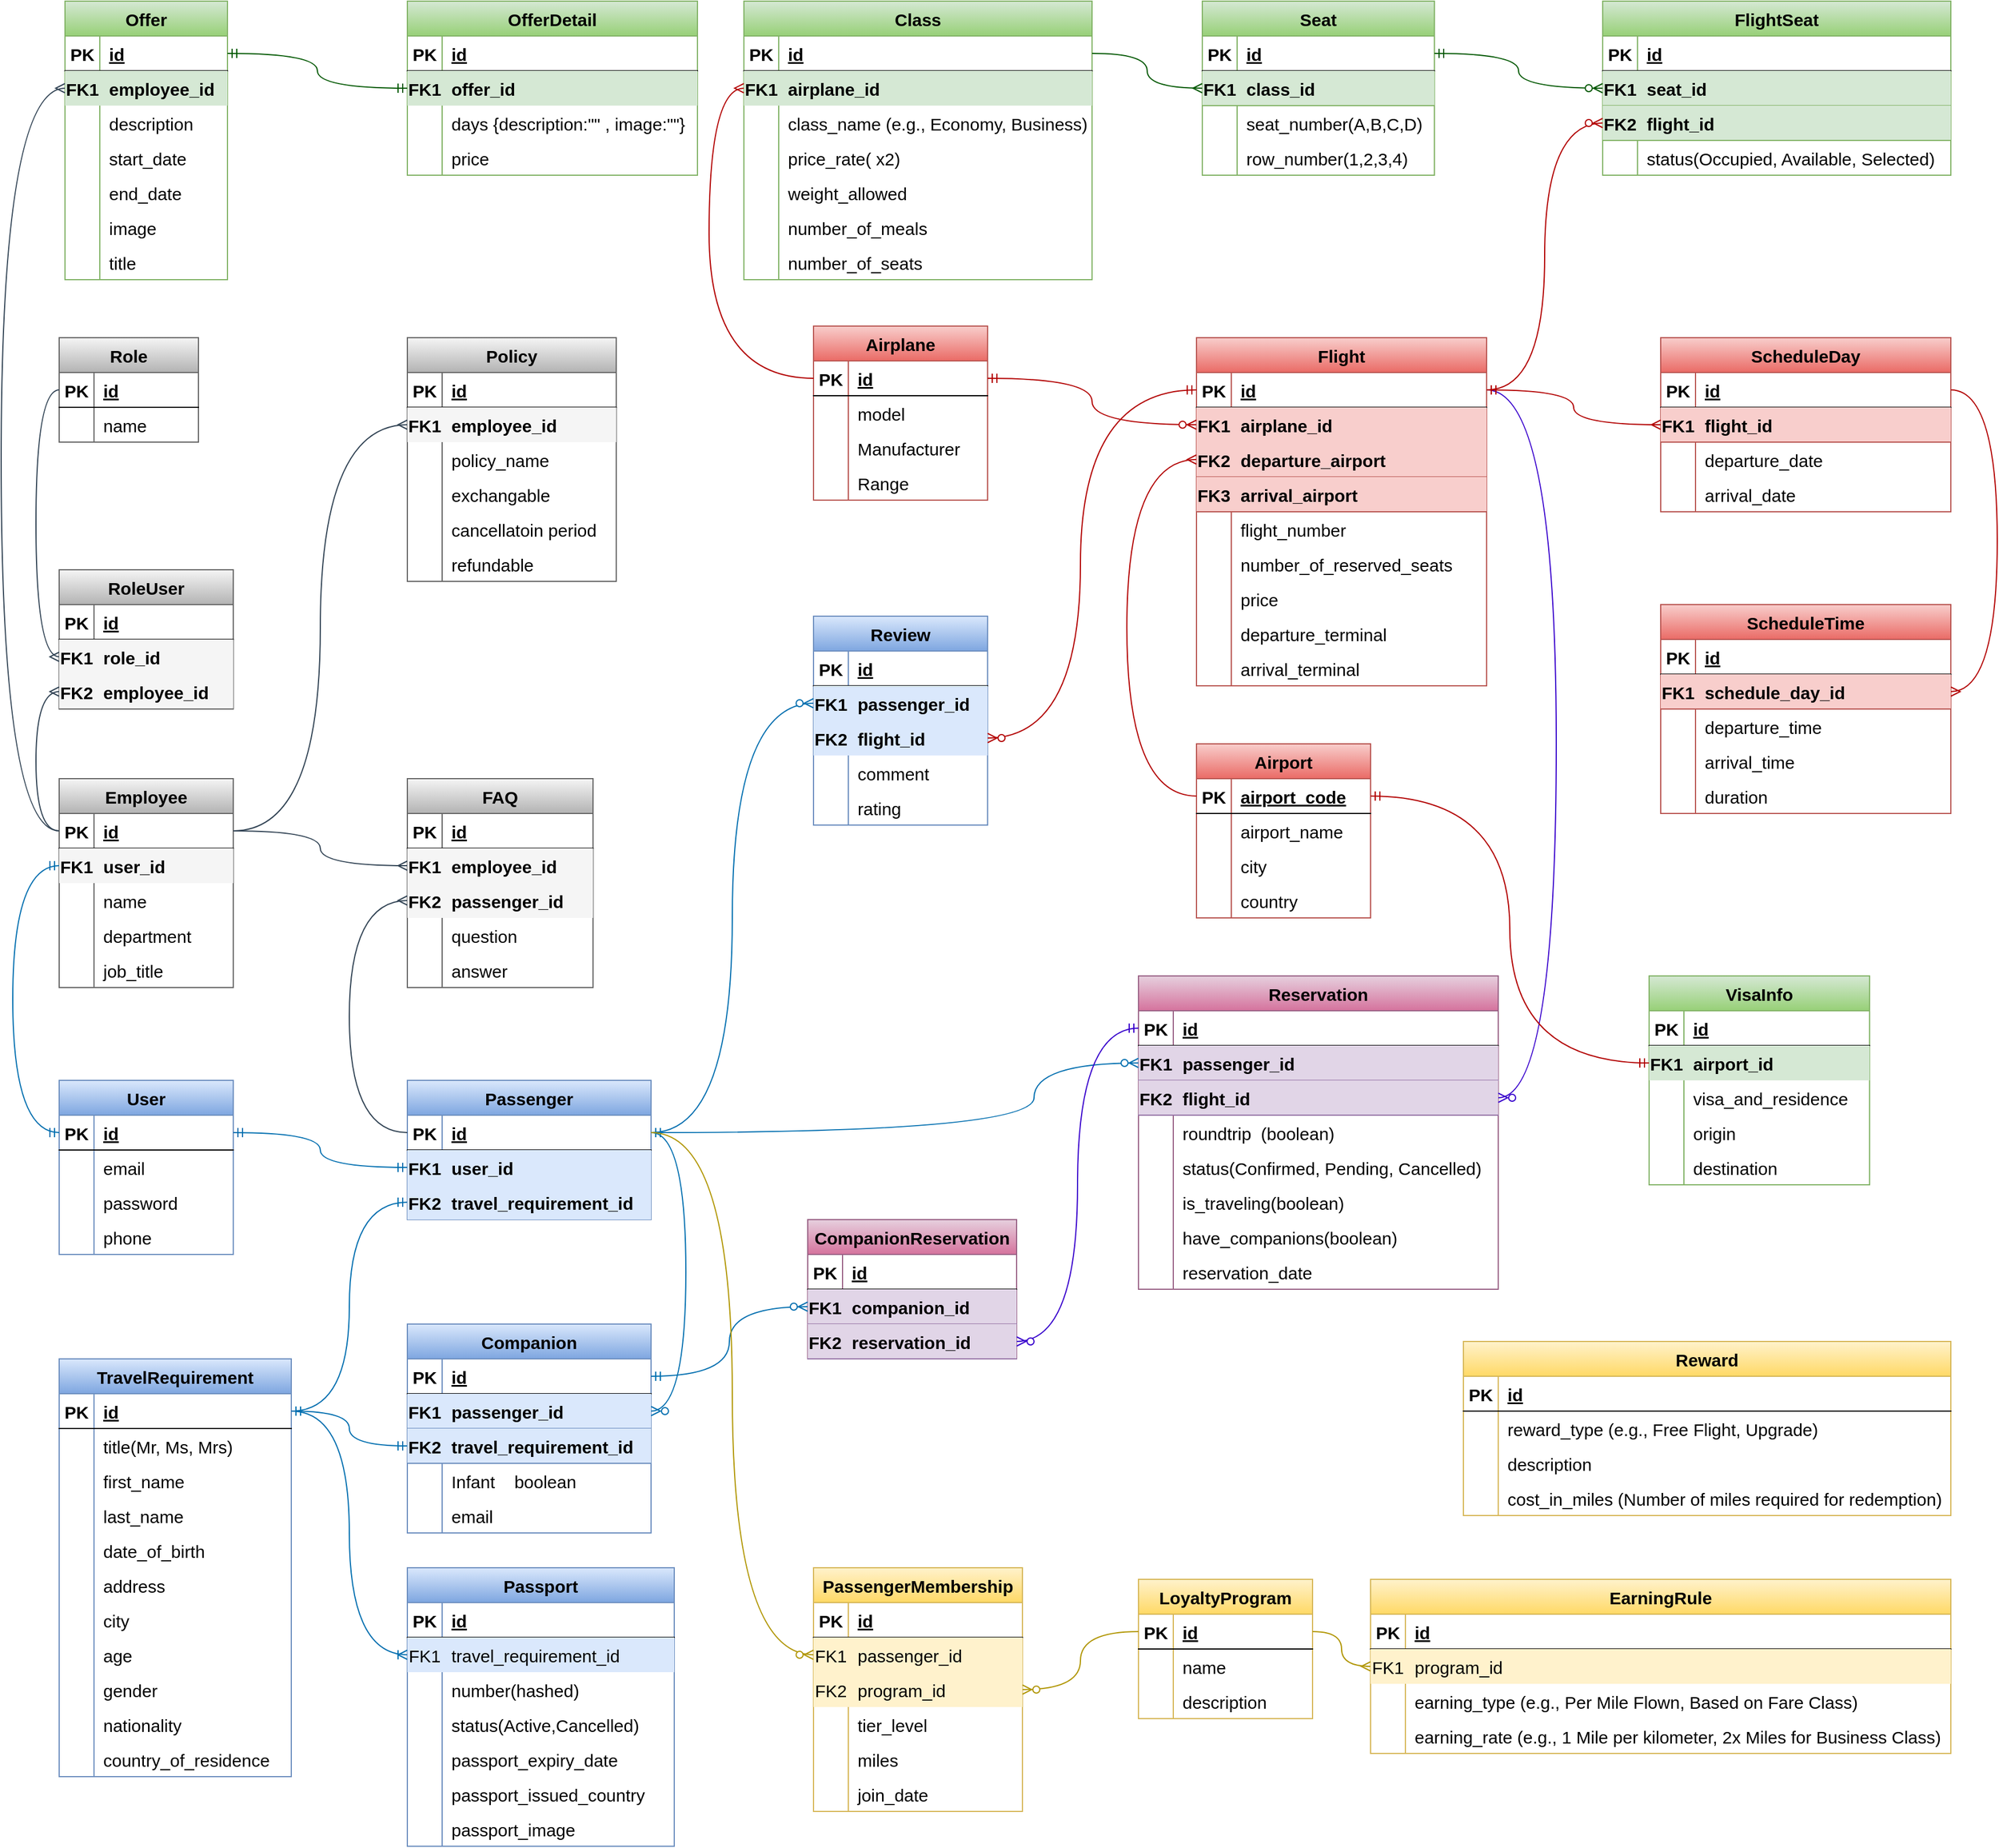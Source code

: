 <mxfile version="23.1.5" type="device">
  <diagram id="R2lEEEUBdFMjLlhIrx00" name="Page-1">
    <mxGraphModel dx="185" dy="626" grid="1" gridSize="10" guides="1" tooltips="1" connect="1" arrows="1" fold="1" page="1" pageScale="1" pageWidth="850" pageHeight="1100" math="0" shadow="0" extFonts="Permanent Marker^https://fonts.googleapis.com/css?family=Permanent+Marker">
      <root>
        <mxCell id="0" />
        <mxCell id="1" parent="0" />
        <mxCell id="C-vyLk0tnHw3VtMMgP7b-2" value="Flight" style="shape=table;startSize=30;container=1;collapsible=1;childLayout=tableLayout;fixedRows=1;rowLines=0;fontStyle=1;align=center;resizeLast=1;fillColor=#f8cecc;gradientColor=#ea6b66;strokeColor=#b85450;fontSize=15;" parent="1" vertex="1">
          <mxGeometry x="2370" y="680" width="250" height="300" as="geometry" />
        </mxCell>
        <mxCell id="C-vyLk0tnHw3VtMMgP7b-3" value="" style="shape=partialRectangle;collapsible=0;dropTarget=0;pointerEvents=0;fillColor=none;points=[[0,0.5],[1,0.5]];portConstraint=eastwest;top=0;left=0;right=0;bottom=1;fontSize=15;" parent="C-vyLk0tnHw3VtMMgP7b-2" vertex="1">
          <mxGeometry y="30" width="250" height="30" as="geometry" />
        </mxCell>
        <mxCell id="C-vyLk0tnHw3VtMMgP7b-4" value="PK" style="shape=partialRectangle;overflow=hidden;connectable=0;fillColor=none;top=0;left=0;bottom=0;right=0;fontStyle=1;fontSize=15;" parent="C-vyLk0tnHw3VtMMgP7b-3" vertex="1">
          <mxGeometry width="30" height="30" as="geometry">
            <mxRectangle width="30" height="30" as="alternateBounds" />
          </mxGeometry>
        </mxCell>
        <mxCell id="C-vyLk0tnHw3VtMMgP7b-5" value="id" style="shape=partialRectangle;overflow=hidden;connectable=0;fillColor=none;top=0;left=0;bottom=0;right=0;align=left;spacingLeft=6;fontStyle=5;fontSize=15;" parent="C-vyLk0tnHw3VtMMgP7b-3" vertex="1">
          <mxGeometry x="30" width="220" height="30" as="geometry">
            <mxRectangle width="220" height="30" as="alternateBounds" />
          </mxGeometry>
        </mxCell>
        <mxCell id="W5ikfuCE-jMvxcMGkCXp-23" value="" style="shape=partialRectangle;collapsible=0;dropTarget=0;pointerEvents=0;fillColor=#f8cecc;points=[[0,0.5],[1,0.5]];portConstraint=eastwest;top=0;left=0;right=0;bottom=0;strokeColor=#b85450;fontStyle=1;fontSize=15;" parent="C-vyLk0tnHw3VtMMgP7b-2" vertex="1">
          <mxGeometry y="60" width="250" height="30" as="geometry" />
        </mxCell>
        <mxCell id="W5ikfuCE-jMvxcMGkCXp-24" value="FK1" style="shape=partialRectangle;overflow=hidden;connectable=0;fillColor=none;top=0;left=0;bottom=0;right=0;fontStyle=1;fontSize=15;" parent="W5ikfuCE-jMvxcMGkCXp-23" vertex="1">
          <mxGeometry width="30" height="30" as="geometry">
            <mxRectangle width="30" height="30" as="alternateBounds" />
          </mxGeometry>
        </mxCell>
        <mxCell id="W5ikfuCE-jMvxcMGkCXp-25" value="airplane_id" style="shape=partialRectangle;overflow=hidden;connectable=0;fillColor=none;top=0;left=0;bottom=0;right=0;align=left;spacingLeft=6;fontStyle=1;fontSize=15;" parent="W5ikfuCE-jMvxcMGkCXp-23" vertex="1">
          <mxGeometry x="30" width="220" height="30" as="geometry">
            <mxRectangle width="220" height="30" as="alternateBounds" />
          </mxGeometry>
        </mxCell>
        <mxCell id="C-vyLk0tnHw3VtMMgP7b-9" value="" style="shape=partialRectangle;collapsible=0;dropTarget=0;pointerEvents=0;fillColor=#f8cecc;points=[[0,0.5],[1,0.5]];portConstraint=eastwest;top=0;left=0;right=0;bottom=1;strokeColor=#b85450;fontSize=15;" parent="C-vyLk0tnHw3VtMMgP7b-2" vertex="1">
          <mxGeometry y="90" width="250" height="30" as="geometry" />
        </mxCell>
        <mxCell id="C-vyLk0tnHw3VtMMgP7b-10" value="FK2" style="shape=partialRectangle;overflow=hidden;connectable=0;fillColor=none;top=0;left=0;bottom=0;right=0;fontStyle=1;fontSize=15;" parent="C-vyLk0tnHw3VtMMgP7b-9" vertex="1">
          <mxGeometry width="30" height="30" as="geometry">
            <mxRectangle width="30" height="30" as="alternateBounds" />
          </mxGeometry>
        </mxCell>
        <mxCell id="C-vyLk0tnHw3VtMMgP7b-11" value="departure_airport" style="shape=partialRectangle;overflow=hidden;connectable=0;fillColor=none;top=0;left=0;bottom=0;right=0;align=left;spacingLeft=6;fontStyle=1;fontSize=15;" parent="C-vyLk0tnHw3VtMMgP7b-9" vertex="1">
          <mxGeometry x="30" width="220" height="30" as="geometry">
            <mxRectangle width="220" height="30" as="alternateBounds" />
          </mxGeometry>
        </mxCell>
        <mxCell id="N6HvQKU9AvgoaAZnmyu9-69" value="" style="shape=partialRectangle;collapsible=0;dropTarget=0;pointerEvents=0;fillColor=#f8cecc;points=[[0,0.5],[1,0.5]];portConstraint=eastwest;top=0;left=0;right=0;bottom=1;strokeColor=#b85450;fontSize=15;" parent="C-vyLk0tnHw3VtMMgP7b-2" vertex="1">
          <mxGeometry y="120" width="250" height="30" as="geometry" />
        </mxCell>
        <mxCell id="N6HvQKU9AvgoaAZnmyu9-70" value="FK3" style="shape=partialRectangle;overflow=hidden;connectable=0;fillColor=none;top=0;left=0;bottom=0;right=0;fontStyle=1;fontSize=15;" parent="N6HvQKU9AvgoaAZnmyu9-69" vertex="1">
          <mxGeometry width="30" height="30" as="geometry">
            <mxRectangle width="30" height="30" as="alternateBounds" />
          </mxGeometry>
        </mxCell>
        <mxCell id="N6HvQKU9AvgoaAZnmyu9-71" value="arrival_airport" style="shape=partialRectangle;overflow=hidden;connectable=0;fillColor=none;top=0;left=0;bottom=0;right=0;align=left;spacingLeft=6;fontStyle=1;fontSize=15;" parent="N6HvQKU9AvgoaAZnmyu9-69" vertex="1">
          <mxGeometry x="30" width="220" height="30" as="geometry">
            <mxRectangle width="220" height="30" as="alternateBounds" />
          </mxGeometry>
        </mxCell>
        <mxCell id="C-vyLk0tnHw3VtMMgP7b-6" value="" style="shape=partialRectangle;collapsible=0;dropTarget=0;pointerEvents=0;fillColor=none;points=[[0,0.5],[1,0.5]];portConstraint=eastwest;top=0;left=0;right=0;bottom=0;fontSize=15;" parent="C-vyLk0tnHw3VtMMgP7b-2" vertex="1">
          <mxGeometry y="150" width="250" height="30" as="geometry" />
        </mxCell>
        <mxCell id="C-vyLk0tnHw3VtMMgP7b-7" value="" style="shape=partialRectangle;overflow=hidden;connectable=0;fillColor=none;top=0;left=0;bottom=0;right=0;fontSize=15;" parent="C-vyLk0tnHw3VtMMgP7b-6" vertex="1">
          <mxGeometry width="30" height="30" as="geometry">
            <mxRectangle width="30" height="30" as="alternateBounds" />
          </mxGeometry>
        </mxCell>
        <mxCell id="C-vyLk0tnHw3VtMMgP7b-8" value="flight_number" style="shape=partialRectangle;overflow=hidden;connectable=0;fillColor=none;top=0;left=0;bottom=0;right=0;align=left;spacingLeft=6;fontSize=15;" parent="C-vyLk0tnHw3VtMMgP7b-6" vertex="1">
          <mxGeometry x="30" width="220" height="30" as="geometry">
            <mxRectangle width="220" height="30" as="alternateBounds" />
          </mxGeometry>
        </mxCell>
        <mxCell id="dR5cQ30TKKEdqCsCm7uZ-208" value="" style="shape=partialRectangle;collapsible=0;dropTarget=0;pointerEvents=0;fillColor=none;points=[[0,0.5],[1,0.5]];portConstraint=eastwest;top=0;left=0;right=0;bottom=0;fontSize=15;" parent="C-vyLk0tnHw3VtMMgP7b-2" vertex="1">
          <mxGeometry y="180" width="250" height="30" as="geometry" />
        </mxCell>
        <mxCell id="dR5cQ30TKKEdqCsCm7uZ-209" value="" style="shape=partialRectangle;overflow=hidden;connectable=0;fillColor=none;top=0;left=0;bottom=0;right=0;fontSize=15;" parent="dR5cQ30TKKEdqCsCm7uZ-208" vertex="1">
          <mxGeometry width="30" height="30" as="geometry">
            <mxRectangle width="30" height="30" as="alternateBounds" />
          </mxGeometry>
        </mxCell>
        <mxCell id="dR5cQ30TKKEdqCsCm7uZ-210" value="number_of_reserved_seats" style="shape=partialRectangle;overflow=hidden;connectable=0;fillColor=none;top=0;left=0;bottom=0;right=0;align=left;spacingLeft=6;fontSize=15;" parent="dR5cQ30TKKEdqCsCm7uZ-208" vertex="1">
          <mxGeometry x="30" width="220" height="30" as="geometry">
            <mxRectangle width="220" height="30" as="alternateBounds" />
          </mxGeometry>
        </mxCell>
        <mxCell id="W5ikfuCE-jMvxcMGkCXp-33" value="" style="shape=partialRectangle;collapsible=0;dropTarget=0;pointerEvents=0;fillColor=none;points=[[0,0.5],[1,0.5]];portConstraint=eastwest;top=0;left=0;right=0;bottom=0;fontSize=15;" parent="C-vyLk0tnHw3VtMMgP7b-2" vertex="1">
          <mxGeometry y="210" width="250" height="30" as="geometry" />
        </mxCell>
        <mxCell id="W5ikfuCE-jMvxcMGkCXp-34" value="" style="shape=partialRectangle;overflow=hidden;connectable=0;fillColor=none;top=0;left=0;bottom=0;right=0;fontSize=15;" parent="W5ikfuCE-jMvxcMGkCXp-33" vertex="1">
          <mxGeometry width="30" height="30" as="geometry">
            <mxRectangle width="30" height="30" as="alternateBounds" />
          </mxGeometry>
        </mxCell>
        <mxCell id="W5ikfuCE-jMvxcMGkCXp-35" value="price" style="shape=partialRectangle;overflow=hidden;connectable=0;fillColor=none;top=0;left=0;bottom=0;right=0;align=left;spacingLeft=6;fontSize=15;" parent="W5ikfuCE-jMvxcMGkCXp-33" vertex="1">
          <mxGeometry x="30" width="220" height="30" as="geometry">
            <mxRectangle width="220" height="30" as="alternateBounds" />
          </mxGeometry>
        </mxCell>
        <mxCell id="W5ikfuCE-jMvxcMGkCXp-71" value="" style="shape=partialRectangle;collapsible=0;dropTarget=0;pointerEvents=0;fillColor=none;points=[[0,0.5],[1,0.5]];portConstraint=eastwest;top=0;left=0;right=0;bottom=0;fontSize=15;" parent="C-vyLk0tnHw3VtMMgP7b-2" vertex="1">
          <mxGeometry y="240" width="250" height="30" as="geometry" />
        </mxCell>
        <mxCell id="W5ikfuCE-jMvxcMGkCXp-72" value="" style="shape=partialRectangle;overflow=hidden;connectable=0;fillColor=none;top=0;left=0;bottom=0;right=0;fontSize=15;" parent="W5ikfuCE-jMvxcMGkCXp-71" vertex="1">
          <mxGeometry width="30" height="30" as="geometry">
            <mxRectangle width="30" height="30" as="alternateBounds" />
          </mxGeometry>
        </mxCell>
        <mxCell id="W5ikfuCE-jMvxcMGkCXp-73" value="departure_terminal" style="shape=partialRectangle;overflow=hidden;connectable=0;fillColor=none;top=0;left=0;bottom=0;right=0;align=left;spacingLeft=6;fontSize=15;" parent="W5ikfuCE-jMvxcMGkCXp-71" vertex="1">
          <mxGeometry x="30" width="220" height="30" as="geometry">
            <mxRectangle width="220" height="30" as="alternateBounds" />
          </mxGeometry>
        </mxCell>
        <mxCell id="IXOCcekTgv8bUIMyaucs-2" value="" style="shape=partialRectangle;collapsible=0;dropTarget=0;pointerEvents=0;fillColor=none;points=[[0,0.5],[1,0.5]];portConstraint=eastwest;top=0;left=0;right=0;bottom=0;fontSize=15;" parent="C-vyLk0tnHw3VtMMgP7b-2" vertex="1">
          <mxGeometry y="270" width="250" height="30" as="geometry" />
        </mxCell>
        <mxCell id="IXOCcekTgv8bUIMyaucs-3" value="" style="shape=partialRectangle;overflow=hidden;connectable=0;fillColor=none;top=0;left=0;bottom=0;right=0;fontSize=15;" parent="IXOCcekTgv8bUIMyaucs-2" vertex="1">
          <mxGeometry width="30" height="30" as="geometry">
            <mxRectangle width="30" height="30" as="alternateBounds" />
          </mxGeometry>
        </mxCell>
        <mxCell id="IXOCcekTgv8bUIMyaucs-4" value="arrival_terminal" style="shape=partialRectangle;overflow=hidden;connectable=0;fillColor=none;top=0;left=0;bottom=0;right=0;align=left;spacingLeft=6;fontSize=15;" parent="IXOCcekTgv8bUIMyaucs-2" vertex="1">
          <mxGeometry x="30" width="220" height="30" as="geometry">
            <mxRectangle width="220" height="30" as="alternateBounds" />
          </mxGeometry>
        </mxCell>
        <mxCell id="C-vyLk0tnHw3VtMMgP7b-13" value="Reservation" style="shape=table;startSize=30;container=1;collapsible=1;childLayout=tableLayout;fixedRows=1;rowLines=0;fontStyle=1;align=center;resizeLast=1;fillColor=#e6d0de;gradientColor=#d5739d;strokeColor=#996185;fontSize=15;" parent="1" vertex="1">
          <mxGeometry x="2320" y="1230" width="310" height="270" as="geometry" />
        </mxCell>
        <mxCell id="C-vyLk0tnHw3VtMMgP7b-14" value="" style="shape=partialRectangle;collapsible=0;dropTarget=0;pointerEvents=0;fillColor=none;points=[[0,0.5],[1,0.5]];portConstraint=eastwest;top=0;left=0;right=0;bottom=1;fontSize=15;" parent="C-vyLk0tnHw3VtMMgP7b-13" vertex="1">
          <mxGeometry y="30" width="310" height="30" as="geometry" />
        </mxCell>
        <mxCell id="C-vyLk0tnHw3VtMMgP7b-15" value="PK" style="shape=partialRectangle;overflow=hidden;connectable=0;fillColor=none;top=0;left=0;bottom=0;right=0;fontStyle=1;fontSize=15;" parent="C-vyLk0tnHw3VtMMgP7b-14" vertex="1">
          <mxGeometry width="30" height="30" as="geometry">
            <mxRectangle width="30" height="30" as="alternateBounds" />
          </mxGeometry>
        </mxCell>
        <mxCell id="C-vyLk0tnHw3VtMMgP7b-16" value="id" style="shape=partialRectangle;overflow=hidden;connectable=0;fillColor=none;top=0;left=0;bottom=0;right=0;align=left;spacingLeft=6;fontStyle=5;fontSize=15;" parent="C-vyLk0tnHw3VtMMgP7b-14" vertex="1">
          <mxGeometry x="30" width="280" height="30" as="geometry">
            <mxRectangle width="280" height="30" as="alternateBounds" />
          </mxGeometry>
        </mxCell>
        <mxCell id="C-vyLk0tnHw3VtMMgP7b-17" value="" style="shape=partialRectangle;collapsible=0;dropTarget=0;pointerEvents=0;fillColor=#e1d5e7;points=[[0,0.5],[1,0.5]];portConstraint=eastwest;top=0;left=0;right=0;bottom=1;strokeColor=#9673a6;fontSize=15;" parent="C-vyLk0tnHw3VtMMgP7b-13" vertex="1">
          <mxGeometry y="60" width="310" height="30" as="geometry" />
        </mxCell>
        <mxCell id="C-vyLk0tnHw3VtMMgP7b-18" value="FK1" style="shape=partialRectangle;overflow=hidden;connectable=0;fillColor=none;top=0;left=0;bottom=0;right=0;fontStyle=1;fontSize=15;" parent="C-vyLk0tnHw3VtMMgP7b-17" vertex="1">
          <mxGeometry width="30" height="30" as="geometry">
            <mxRectangle width="30" height="30" as="alternateBounds" />
          </mxGeometry>
        </mxCell>
        <mxCell id="C-vyLk0tnHw3VtMMgP7b-19" value="passenger_id" style="shape=partialRectangle;overflow=hidden;connectable=0;fillColor=none;top=0;left=0;bottom=0;right=0;align=left;spacingLeft=6;fontStyle=1;fontSize=15;" parent="C-vyLk0tnHw3VtMMgP7b-17" vertex="1">
          <mxGeometry x="30" width="280" height="30" as="geometry">
            <mxRectangle width="280" height="30" as="alternateBounds" />
          </mxGeometry>
        </mxCell>
        <mxCell id="Y27HXPmCRM8rQvlR0Hez-47" value="" style="shape=partialRectangle;collapsible=0;dropTarget=0;pointerEvents=0;fillColor=#e1d5e7;points=[[0,0.5],[1,0.5]];portConstraint=eastwest;top=0;left=0;right=0;bottom=1;strokeColor=#9673a6;fontSize=15;" parent="C-vyLk0tnHw3VtMMgP7b-13" vertex="1">
          <mxGeometry y="90" width="310" height="30" as="geometry" />
        </mxCell>
        <mxCell id="Y27HXPmCRM8rQvlR0Hez-48" value="FK2" style="shape=partialRectangle;overflow=hidden;connectable=0;fillColor=none;top=0;left=0;bottom=0;right=0;fontStyle=1;fontSize=15;" parent="Y27HXPmCRM8rQvlR0Hez-47" vertex="1">
          <mxGeometry width="30" height="30" as="geometry">
            <mxRectangle width="30" height="30" as="alternateBounds" />
          </mxGeometry>
        </mxCell>
        <mxCell id="Y27HXPmCRM8rQvlR0Hez-49" value="flight_id" style="shape=partialRectangle;overflow=hidden;connectable=0;fillColor=none;top=0;left=0;bottom=0;right=0;align=left;spacingLeft=6;fontStyle=1;fontSize=15;" parent="Y27HXPmCRM8rQvlR0Hez-47" vertex="1">
          <mxGeometry x="30" width="280" height="30" as="geometry">
            <mxRectangle width="280" height="30" as="alternateBounds" />
          </mxGeometry>
        </mxCell>
        <mxCell id="W5ikfuCE-jMvxcMGkCXp-45" value="" style="shape=partialRectangle;collapsible=0;dropTarget=0;pointerEvents=0;fillColor=none;points=[[0,0.5],[1,0.5]];portConstraint=eastwest;top=0;left=0;right=0;bottom=0;fontSize=15;" parent="C-vyLk0tnHw3VtMMgP7b-13" vertex="1">
          <mxGeometry y="120" width="310" height="30" as="geometry" />
        </mxCell>
        <mxCell id="W5ikfuCE-jMvxcMGkCXp-46" value="" style="shape=partialRectangle;overflow=hidden;connectable=0;fillColor=none;top=0;left=0;bottom=0;right=0;fontSize=15;" parent="W5ikfuCE-jMvxcMGkCXp-45" vertex="1">
          <mxGeometry width="30" height="30" as="geometry">
            <mxRectangle width="30" height="30" as="alternateBounds" />
          </mxGeometry>
        </mxCell>
        <mxCell id="W5ikfuCE-jMvxcMGkCXp-47" value="roundtrip  (boolean)" style="shape=partialRectangle;overflow=hidden;connectable=0;fillColor=none;top=0;left=0;bottom=0;right=0;align=left;spacingLeft=6;fontSize=15;" parent="W5ikfuCE-jMvxcMGkCXp-45" vertex="1">
          <mxGeometry x="30" width="280" height="30" as="geometry">
            <mxRectangle width="280" height="30" as="alternateBounds" />
          </mxGeometry>
        </mxCell>
        <mxCell id="dR5cQ30TKKEdqCsCm7uZ-71" value="" style="shape=partialRectangle;collapsible=0;dropTarget=0;pointerEvents=0;fillColor=none;points=[[0,0.5],[1,0.5]];portConstraint=eastwest;top=0;left=0;right=0;bottom=0;fontSize=15;" parent="C-vyLk0tnHw3VtMMgP7b-13" vertex="1">
          <mxGeometry y="150" width="310" height="30" as="geometry" />
        </mxCell>
        <mxCell id="dR5cQ30TKKEdqCsCm7uZ-72" value="" style="shape=partialRectangle;overflow=hidden;connectable=0;fillColor=none;top=0;left=0;bottom=0;right=0;fontSize=15;" parent="dR5cQ30TKKEdqCsCm7uZ-71" vertex="1">
          <mxGeometry width="30" height="30" as="geometry">
            <mxRectangle width="30" height="30" as="alternateBounds" />
          </mxGeometry>
        </mxCell>
        <mxCell id="dR5cQ30TKKEdqCsCm7uZ-73" value="status(Confirmed, Pending, Cancelled)" style="shape=partialRectangle;overflow=hidden;connectable=0;fillColor=none;top=0;left=0;bottom=0;right=0;align=left;spacingLeft=6;fontSize=15;" parent="dR5cQ30TKKEdqCsCm7uZ-71" vertex="1">
          <mxGeometry x="30" width="280" height="30" as="geometry">
            <mxRectangle width="280" height="30" as="alternateBounds" />
          </mxGeometry>
        </mxCell>
        <mxCell id="pz01AswmZ_SmNOOx04bo-14" value="" style="shape=partialRectangle;collapsible=0;dropTarget=0;pointerEvents=0;fillColor=none;points=[[0,0.5],[1,0.5]];portConstraint=eastwest;top=0;left=0;right=0;bottom=0;fontSize=15;" parent="C-vyLk0tnHw3VtMMgP7b-13" vertex="1">
          <mxGeometry y="180" width="310" height="30" as="geometry" />
        </mxCell>
        <mxCell id="pz01AswmZ_SmNOOx04bo-15" value="" style="shape=partialRectangle;overflow=hidden;connectable=0;fillColor=none;top=0;left=0;bottom=0;right=0;fontSize=15;" parent="pz01AswmZ_SmNOOx04bo-14" vertex="1">
          <mxGeometry width="30" height="30" as="geometry">
            <mxRectangle width="30" height="30" as="alternateBounds" />
          </mxGeometry>
        </mxCell>
        <mxCell id="pz01AswmZ_SmNOOx04bo-16" value="is_traveling(boolean)" style="shape=partialRectangle;overflow=hidden;connectable=0;fillColor=none;top=0;left=0;bottom=0;right=0;align=left;spacingLeft=6;fontSize=15;" parent="pz01AswmZ_SmNOOx04bo-14" vertex="1">
          <mxGeometry x="30" width="280" height="30" as="geometry">
            <mxRectangle width="280" height="30" as="alternateBounds" />
          </mxGeometry>
        </mxCell>
        <mxCell id="pz01AswmZ_SmNOOx04bo-17" value="" style="shape=partialRectangle;collapsible=0;dropTarget=0;pointerEvents=0;fillColor=none;points=[[0,0.5],[1,0.5]];portConstraint=eastwest;top=0;left=0;right=0;bottom=0;fontSize=15;" parent="C-vyLk0tnHw3VtMMgP7b-13" vertex="1">
          <mxGeometry y="210" width="310" height="30" as="geometry" />
        </mxCell>
        <mxCell id="pz01AswmZ_SmNOOx04bo-18" value="" style="shape=partialRectangle;overflow=hidden;connectable=0;fillColor=none;top=0;left=0;bottom=0;right=0;fontSize=15;" parent="pz01AswmZ_SmNOOx04bo-17" vertex="1">
          <mxGeometry width="30" height="30" as="geometry">
            <mxRectangle width="30" height="30" as="alternateBounds" />
          </mxGeometry>
        </mxCell>
        <mxCell id="pz01AswmZ_SmNOOx04bo-19" value="have_companions(boolean)" style="shape=partialRectangle;overflow=hidden;connectable=0;fillColor=none;top=0;left=0;bottom=0;right=0;align=left;spacingLeft=6;fontSize=15;" parent="pz01AswmZ_SmNOOx04bo-17" vertex="1">
          <mxGeometry x="30" width="280" height="30" as="geometry">
            <mxRectangle width="280" height="30" as="alternateBounds" />
          </mxGeometry>
        </mxCell>
        <mxCell id="dR5cQ30TKKEdqCsCm7uZ-68" value="" style="shape=partialRectangle;collapsible=0;dropTarget=0;pointerEvents=0;fillColor=none;points=[[0,0.5],[1,0.5]];portConstraint=eastwest;top=0;left=0;right=0;bottom=0;fontSize=15;" parent="C-vyLk0tnHw3VtMMgP7b-13" vertex="1">
          <mxGeometry y="240" width="310" height="30" as="geometry" />
        </mxCell>
        <mxCell id="dR5cQ30TKKEdqCsCm7uZ-69" value="" style="shape=partialRectangle;overflow=hidden;connectable=0;fillColor=none;top=0;left=0;bottom=0;right=0;fontSize=15;" parent="dR5cQ30TKKEdqCsCm7uZ-68" vertex="1">
          <mxGeometry width="30" height="30" as="geometry">
            <mxRectangle width="30" height="30" as="alternateBounds" />
          </mxGeometry>
        </mxCell>
        <mxCell id="dR5cQ30TKKEdqCsCm7uZ-70" value="reservation_date" style="shape=partialRectangle;overflow=hidden;connectable=0;fillColor=none;top=0;left=0;bottom=0;right=0;align=left;spacingLeft=6;fontSize=15;" parent="dR5cQ30TKKEdqCsCm7uZ-68" vertex="1">
          <mxGeometry x="30" width="280" height="30" as="geometry">
            <mxRectangle width="280" height="30" as="alternateBounds" />
          </mxGeometry>
        </mxCell>
        <mxCell id="C-vyLk0tnHw3VtMMgP7b-23" value="User" style="shape=table;startSize=30;container=1;collapsible=1;childLayout=tableLayout;fixedRows=1;rowLines=0;fontStyle=1;align=center;resizeLast=1;fillColor=#dae8fc;gradientColor=#7ea6e0;strokeColor=#6c8ebf;fontSize=15;" parent="1" vertex="1">
          <mxGeometry x="1390" y="1320" width="150" height="150" as="geometry">
            <mxRectangle x="950" y="280" width="120" height="30" as="alternateBounds" />
          </mxGeometry>
        </mxCell>
        <mxCell id="C-vyLk0tnHw3VtMMgP7b-24" value="" style="shape=partialRectangle;collapsible=0;dropTarget=0;pointerEvents=0;fillColor=none;points=[[0,0.5],[1,0.5]];portConstraint=eastwest;top=0;left=0;right=0;bottom=1;fontSize=15;" parent="C-vyLk0tnHw3VtMMgP7b-23" vertex="1">
          <mxGeometry y="30" width="150" height="30" as="geometry" />
        </mxCell>
        <mxCell id="C-vyLk0tnHw3VtMMgP7b-25" value="PK" style="shape=partialRectangle;overflow=hidden;connectable=0;fillColor=none;top=0;left=0;bottom=0;right=0;fontStyle=1;fontSize=15;" parent="C-vyLk0tnHw3VtMMgP7b-24" vertex="1">
          <mxGeometry width="30" height="30" as="geometry">
            <mxRectangle width="30" height="30" as="alternateBounds" />
          </mxGeometry>
        </mxCell>
        <mxCell id="C-vyLk0tnHw3VtMMgP7b-26" value="id" style="shape=partialRectangle;overflow=hidden;connectable=0;fillColor=none;top=0;left=0;bottom=0;right=0;align=left;spacingLeft=6;fontStyle=5;fontSize=15;" parent="C-vyLk0tnHw3VtMMgP7b-24" vertex="1">
          <mxGeometry x="30" width="120" height="30" as="geometry">
            <mxRectangle width="120" height="30" as="alternateBounds" />
          </mxGeometry>
        </mxCell>
        <mxCell id="Y1Ej7KAncbLX57qw7rhV-1" value="" style="shape=partialRectangle;collapsible=0;dropTarget=0;pointerEvents=0;fillColor=none;points=[[0,0.5],[1,0.5]];portConstraint=eastwest;top=0;left=0;right=0;bottom=0;fontSize=15;" parent="C-vyLk0tnHw3VtMMgP7b-23" vertex="1">
          <mxGeometry y="60" width="150" height="30" as="geometry" />
        </mxCell>
        <mxCell id="Y1Ej7KAncbLX57qw7rhV-2" value="" style="shape=partialRectangle;overflow=hidden;connectable=0;fillColor=none;top=0;left=0;bottom=0;right=0;fontSize=15;" parent="Y1Ej7KAncbLX57qw7rhV-1" vertex="1">
          <mxGeometry width="30" height="30" as="geometry">
            <mxRectangle width="30" height="30" as="alternateBounds" />
          </mxGeometry>
        </mxCell>
        <mxCell id="Y1Ej7KAncbLX57qw7rhV-3" value="email" style="shape=partialRectangle;overflow=hidden;connectable=0;fillColor=none;top=0;left=0;bottom=0;right=0;align=left;spacingLeft=6;fontSize=15;" parent="Y1Ej7KAncbLX57qw7rhV-1" vertex="1">
          <mxGeometry x="30" width="120" height="30" as="geometry">
            <mxRectangle width="120" height="30" as="alternateBounds" />
          </mxGeometry>
        </mxCell>
        <mxCell id="Y1Ej7KAncbLX57qw7rhV-4" value="" style="shape=partialRectangle;collapsible=0;dropTarget=0;pointerEvents=0;fillColor=none;points=[[0,0.5],[1,0.5]];portConstraint=eastwest;top=0;left=0;right=0;bottom=0;fontSize=15;" parent="C-vyLk0tnHw3VtMMgP7b-23" vertex="1">
          <mxGeometry y="90" width="150" height="30" as="geometry" />
        </mxCell>
        <mxCell id="Y1Ej7KAncbLX57qw7rhV-5" value="" style="shape=partialRectangle;overflow=hidden;connectable=0;fillColor=none;top=0;left=0;bottom=0;right=0;fontSize=15;" parent="Y1Ej7KAncbLX57qw7rhV-4" vertex="1">
          <mxGeometry width="30" height="30" as="geometry">
            <mxRectangle width="30" height="30" as="alternateBounds" />
          </mxGeometry>
        </mxCell>
        <mxCell id="Y1Ej7KAncbLX57qw7rhV-6" value="password" style="shape=partialRectangle;overflow=hidden;connectable=0;fillColor=none;top=0;left=0;bottom=0;right=0;align=left;spacingLeft=6;fontSize=15;" parent="Y1Ej7KAncbLX57qw7rhV-4" vertex="1">
          <mxGeometry x="30" width="120" height="30" as="geometry">
            <mxRectangle width="120" height="30" as="alternateBounds" />
          </mxGeometry>
        </mxCell>
        <mxCell id="BthYpwMT-CLNVebVcYA7-1" value="" style="shape=partialRectangle;collapsible=0;dropTarget=0;pointerEvents=0;fillColor=none;points=[[0,0.5],[1,0.5]];portConstraint=eastwest;top=0;left=0;right=0;bottom=0;fontSize=15;" parent="C-vyLk0tnHw3VtMMgP7b-23" vertex="1">
          <mxGeometry y="120" width="150" height="30" as="geometry" />
        </mxCell>
        <mxCell id="BthYpwMT-CLNVebVcYA7-2" value="" style="shape=partialRectangle;overflow=hidden;connectable=0;fillColor=none;top=0;left=0;bottom=0;right=0;fontSize=15;" parent="BthYpwMT-CLNVebVcYA7-1" vertex="1">
          <mxGeometry width="30" height="30" as="geometry">
            <mxRectangle width="30" height="30" as="alternateBounds" />
          </mxGeometry>
        </mxCell>
        <mxCell id="BthYpwMT-CLNVebVcYA7-3" value="phone" style="shape=partialRectangle;overflow=hidden;connectable=0;fillColor=none;top=0;left=0;bottom=0;right=0;align=left;spacingLeft=6;fontSize=15;" parent="BthYpwMT-CLNVebVcYA7-1" vertex="1">
          <mxGeometry x="30" width="120" height="30" as="geometry">
            <mxRectangle width="120" height="30" as="alternateBounds" />
          </mxGeometry>
        </mxCell>
        <mxCell id="N6HvQKU9AvgoaAZnmyu9-1" value="Role" style="shape=table;startSize=30;container=1;collapsible=1;childLayout=tableLayout;fixedRows=1;rowLines=0;fontStyle=1;align=center;resizeLast=1;fillColor=#f5f5f5;gradientColor=#b3b3b3;strokeColor=#666666;fontSize=15;" parent="1" vertex="1">
          <mxGeometry x="1390" y="680" width="120" height="90" as="geometry" />
        </mxCell>
        <mxCell id="N6HvQKU9AvgoaAZnmyu9-2" value="" style="shape=partialRectangle;collapsible=0;dropTarget=0;pointerEvents=0;fillColor=none;points=[[0,0.5],[1,0.5]];portConstraint=eastwest;top=0;left=0;right=0;bottom=1;fontSize=15;" parent="N6HvQKU9AvgoaAZnmyu9-1" vertex="1">
          <mxGeometry y="30" width="120" height="30" as="geometry" />
        </mxCell>
        <mxCell id="N6HvQKU9AvgoaAZnmyu9-3" value="PK" style="shape=partialRectangle;overflow=hidden;connectable=0;fillColor=none;top=0;left=0;bottom=0;right=0;fontStyle=1;fontSize=15;" parent="N6HvQKU9AvgoaAZnmyu9-2" vertex="1">
          <mxGeometry width="30" height="30" as="geometry">
            <mxRectangle width="30" height="30" as="alternateBounds" />
          </mxGeometry>
        </mxCell>
        <mxCell id="N6HvQKU9AvgoaAZnmyu9-4" value="id" style="shape=partialRectangle;overflow=hidden;connectable=0;fillColor=none;top=0;left=0;bottom=0;right=0;align=left;spacingLeft=6;fontStyle=5;fontSize=15;" parent="N6HvQKU9AvgoaAZnmyu9-2" vertex="1">
          <mxGeometry x="30" width="90" height="30" as="geometry">
            <mxRectangle width="90" height="30" as="alternateBounds" />
          </mxGeometry>
        </mxCell>
        <mxCell id="N6HvQKU9AvgoaAZnmyu9-5" value="" style="shape=partialRectangle;collapsible=0;dropTarget=0;pointerEvents=0;fillColor=none;points=[[0,0.5],[1,0.5]];portConstraint=eastwest;top=0;left=0;right=0;bottom=0;fontSize=15;" parent="N6HvQKU9AvgoaAZnmyu9-1" vertex="1">
          <mxGeometry y="60" width="120" height="30" as="geometry" />
        </mxCell>
        <mxCell id="N6HvQKU9AvgoaAZnmyu9-6" value="" style="shape=partialRectangle;overflow=hidden;connectable=0;fillColor=none;top=0;left=0;bottom=0;right=0;fontSize=15;" parent="N6HvQKU9AvgoaAZnmyu9-5" vertex="1">
          <mxGeometry width="30" height="30" as="geometry">
            <mxRectangle width="30" height="30" as="alternateBounds" />
          </mxGeometry>
        </mxCell>
        <mxCell id="N6HvQKU9AvgoaAZnmyu9-7" value="name" style="shape=partialRectangle;overflow=hidden;connectable=0;fillColor=none;top=0;left=0;bottom=0;right=0;align=left;spacingLeft=6;fontSize=15;" parent="N6HvQKU9AvgoaAZnmyu9-5" vertex="1">
          <mxGeometry x="30" width="90" height="30" as="geometry">
            <mxRectangle width="90" height="30" as="alternateBounds" />
          </mxGeometry>
        </mxCell>
        <mxCell id="N6HvQKU9AvgoaAZnmyu9-11" value="Offer" style="shape=table;startSize=30;container=1;collapsible=1;childLayout=tableLayout;fixedRows=1;rowLines=0;fontStyle=1;align=center;resizeLast=1;fillColor=#d5e8d4;gradientColor=#97d077;strokeColor=#82b366;fontSize=15;" parent="1" vertex="1">
          <mxGeometry x="1395" y="390" width="140" height="240" as="geometry" />
        </mxCell>
        <mxCell id="N6HvQKU9AvgoaAZnmyu9-12" value="" style="shape=partialRectangle;collapsible=0;dropTarget=0;pointerEvents=0;fillColor=none;points=[[0,0.5],[1,0.5]];portConstraint=eastwest;top=0;left=0;right=0;bottom=1;fontSize=15;" parent="N6HvQKU9AvgoaAZnmyu9-11" vertex="1">
          <mxGeometry y="30" width="140" height="30" as="geometry" />
        </mxCell>
        <mxCell id="N6HvQKU9AvgoaAZnmyu9-13" value="PK" style="shape=partialRectangle;overflow=hidden;connectable=0;fillColor=none;top=0;left=0;bottom=0;right=0;fontStyle=1;fontSize=15;" parent="N6HvQKU9AvgoaAZnmyu9-12" vertex="1">
          <mxGeometry width="30" height="30" as="geometry">
            <mxRectangle width="30" height="30" as="alternateBounds" />
          </mxGeometry>
        </mxCell>
        <mxCell id="N6HvQKU9AvgoaAZnmyu9-14" value="id" style="shape=partialRectangle;overflow=hidden;connectable=0;fillColor=none;top=0;left=0;bottom=0;right=0;align=left;spacingLeft=6;fontStyle=5;fontSize=15;" parent="N6HvQKU9AvgoaAZnmyu9-12" vertex="1">
          <mxGeometry x="30" width="110" height="30" as="geometry">
            <mxRectangle width="110" height="30" as="alternateBounds" />
          </mxGeometry>
        </mxCell>
        <mxCell id="W5ikfuCE-jMvxcMGkCXp-64" value="" style="shape=partialRectangle;collapsible=0;dropTarget=0;pointerEvents=0;fillColor=none;points=[[0,0.5],[1,0.5]];portConstraint=eastwest;top=0;left=0;right=0;bottom=0;fontSize=15;" parent="N6HvQKU9AvgoaAZnmyu9-11" vertex="1">
          <mxGeometry y="60" width="140" height="30" as="geometry" />
        </mxCell>
        <mxCell id="W5ikfuCE-jMvxcMGkCXp-65" value="FK1" style="shape=partialRectangle;overflow=hidden;connectable=0;fillColor=#d5e8d4;top=0;left=0;bottom=0;right=0;fontStyle=1;strokeColor=#82b366;fontSize=15;" parent="W5ikfuCE-jMvxcMGkCXp-64" vertex="1">
          <mxGeometry width="30" height="30" as="geometry">
            <mxRectangle width="30" height="30" as="alternateBounds" />
          </mxGeometry>
        </mxCell>
        <mxCell id="W5ikfuCE-jMvxcMGkCXp-66" value="employee_id" style="shape=partialRectangle;overflow=hidden;connectable=0;fillColor=#d5e8d4;top=0;left=0;bottom=0;right=0;align=left;spacingLeft=6;fontStyle=1;strokeColor=#82b366;fontSize=15;" parent="W5ikfuCE-jMvxcMGkCXp-64" vertex="1">
          <mxGeometry x="30" width="110" height="30" as="geometry">
            <mxRectangle width="110" height="30" as="alternateBounds" />
          </mxGeometry>
        </mxCell>
        <mxCell id="N6HvQKU9AvgoaAZnmyu9-15" value="" style="shape=partialRectangle;collapsible=0;dropTarget=0;pointerEvents=0;fillColor=none;points=[[0,0.5],[1,0.5]];portConstraint=eastwest;top=0;left=0;right=0;bottom=0;fontSize=15;" parent="N6HvQKU9AvgoaAZnmyu9-11" vertex="1">
          <mxGeometry y="90" width="140" height="30" as="geometry" />
        </mxCell>
        <mxCell id="N6HvQKU9AvgoaAZnmyu9-16" value="" style="shape=partialRectangle;overflow=hidden;connectable=0;fillColor=none;top=0;left=0;bottom=0;right=0;fontSize=15;" parent="N6HvQKU9AvgoaAZnmyu9-15" vertex="1">
          <mxGeometry width="30" height="30" as="geometry">
            <mxRectangle width="30" height="30" as="alternateBounds" />
          </mxGeometry>
        </mxCell>
        <mxCell id="N6HvQKU9AvgoaAZnmyu9-17" value="description" style="shape=partialRectangle;overflow=hidden;connectable=0;fillColor=none;top=0;left=0;bottom=0;right=0;align=left;spacingLeft=6;fontSize=15;" parent="N6HvQKU9AvgoaAZnmyu9-15" vertex="1">
          <mxGeometry x="30" width="110" height="30" as="geometry">
            <mxRectangle width="110" height="30" as="alternateBounds" />
          </mxGeometry>
        </mxCell>
        <mxCell id="dR5cQ30TKKEdqCsCm7uZ-155" value="" style="shape=partialRectangle;collapsible=0;dropTarget=0;pointerEvents=0;fillColor=none;points=[[0,0.5],[1,0.5]];portConstraint=eastwest;top=0;left=0;right=0;bottom=0;fontSize=15;" parent="N6HvQKU9AvgoaAZnmyu9-11" vertex="1">
          <mxGeometry y="120" width="140" height="30" as="geometry" />
        </mxCell>
        <mxCell id="dR5cQ30TKKEdqCsCm7uZ-156" value="" style="shape=partialRectangle;overflow=hidden;connectable=0;fillColor=none;top=0;left=0;bottom=0;right=0;fontSize=15;" parent="dR5cQ30TKKEdqCsCm7uZ-155" vertex="1">
          <mxGeometry width="30" height="30" as="geometry">
            <mxRectangle width="30" height="30" as="alternateBounds" />
          </mxGeometry>
        </mxCell>
        <mxCell id="dR5cQ30TKKEdqCsCm7uZ-157" value="start_date" style="shape=partialRectangle;overflow=hidden;connectable=0;fillColor=none;top=0;left=0;bottom=0;right=0;align=left;spacingLeft=6;fontSize=15;" parent="dR5cQ30TKKEdqCsCm7uZ-155" vertex="1">
          <mxGeometry x="30" width="110" height="30" as="geometry">
            <mxRectangle width="110" height="30" as="alternateBounds" />
          </mxGeometry>
        </mxCell>
        <mxCell id="dR5cQ30TKKEdqCsCm7uZ-158" value="" style="shape=partialRectangle;collapsible=0;dropTarget=0;pointerEvents=0;fillColor=none;points=[[0,0.5],[1,0.5]];portConstraint=eastwest;top=0;left=0;right=0;bottom=0;fontSize=15;" parent="N6HvQKU9AvgoaAZnmyu9-11" vertex="1">
          <mxGeometry y="150" width="140" height="30" as="geometry" />
        </mxCell>
        <mxCell id="dR5cQ30TKKEdqCsCm7uZ-159" value="" style="shape=partialRectangle;overflow=hidden;connectable=0;fillColor=none;top=0;left=0;bottom=0;right=0;fontSize=15;" parent="dR5cQ30TKKEdqCsCm7uZ-158" vertex="1">
          <mxGeometry width="30" height="30" as="geometry">
            <mxRectangle width="30" height="30" as="alternateBounds" />
          </mxGeometry>
        </mxCell>
        <mxCell id="dR5cQ30TKKEdqCsCm7uZ-160" value="end_date" style="shape=partialRectangle;overflow=hidden;connectable=0;fillColor=none;top=0;left=0;bottom=0;right=0;align=left;spacingLeft=6;fontSize=15;" parent="dR5cQ30TKKEdqCsCm7uZ-158" vertex="1">
          <mxGeometry x="30" width="110" height="30" as="geometry">
            <mxRectangle width="110" height="30" as="alternateBounds" />
          </mxGeometry>
        </mxCell>
        <mxCell id="dR5cQ30TKKEdqCsCm7uZ-161" value="" style="shape=partialRectangle;collapsible=0;dropTarget=0;pointerEvents=0;fillColor=none;points=[[0,0.5],[1,0.5]];portConstraint=eastwest;top=0;left=0;right=0;bottom=0;fontSize=15;" parent="N6HvQKU9AvgoaAZnmyu9-11" vertex="1">
          <mxGeometry y="180" width="140" height="30" as="geometry" />
        </mxCell>
        <mxCell id="dR5cQ30TKKEdqCsCm7uZ-162" value="" style="shape=partialRectangle;overflow=hidden;connectable=0;fillColor=none;top=0;left=0;bottom=0;right=0;fontSize=15;" parent="dR5cQ30TKKEdqCsCm7uZ-161" vertex="1">
          <mxGeometry width="30" height="30" as="geometry">
            <mxRectangle width="30" height="30" as="alternateBounds" />
          </mxGeometry>
        </mxCell>
        <mxCell id="dR5cQ30TKKEdqCsCm7uZ-163" value="image" style="shape=partialRectangle;overflow=hidden;connectable=0;fillColor=none;top=0;left=0;bottom=0;right=0;align=left;spacingLeft=6;fontSize=15;" parent="dR5cQ30TKKEdqCsCm7uZ-161" vertex="1">
          <mxGeometry x="30" width="110" height="30" as="geometry">
            <mxRectangle width="110" height="30" as="alternateBounds" />
          </mxGeometry>
        </mxCell>
        <mxCell id="W5ikfuCE-jMvxcMGkCXp-229" value="" style="shape=partialRectangle;collapsible=0;dropTarget=0;pointerEvents=0;fillColor=none;points=[[0,0.5],[1,0.5]];portConstraint=eastwest;top=0;left=0;right=0;bottom=0;fontSize=15;" parent="N6HvQKU9AvgoaAZnmyu9-11" vertex="1">
          <mxGeometry y="210" width="140" height="30" as="geometry" />
        </mxCell>
        <mxCell id="W5ikfuCE-jMvxcMGkCXp-230" value="" style="shape=partialRectangle;overflow=hidden;connectable=0;fillColor=none;top=0;left=0;bottom=0;right=0;fontSize=15;" parent="W5ikfuCE-jMvxcMGkCXp-229" vertex="1">
          <mxGeometry width="30" height="30" as="geometry">
            <mxRectangle width="30" height="30" as="alternateBounds" />
          </mxGeometry>
        </mxCell>
        <mxCell id="W5ikfuCE-jMvxcMGkCXp-231" value="title" style="shape=partialRectangle;overflow=hidden;connectable=0;fillColor=none;top=0;left=0;bottom=0;right=0;align=left;spacingLeft=6;fontSize=15;" parent="W5ikfuCE-jMvxcMGkCXp-229" vertex="1">
          <mxGeometry x="30" width="110" height="30" as="geometry">
            <mxRectangle width="110" height="30" as="alternateBounds" />
          </mxGeometry>
        </mxCell>
        <mxCell id="N6HvQKU9AvgoaAZnmyu9-145" value="Class" style="shape=table;startSize=30;container=1;collapsible=1;childLayout=tableLayout;fixedRows=1;rowLines=0;fontStyle=1;align=center;resizeLast=1;fillColor=#d5e8d4;gradientColor=#97d077;strokeColor=#82b366;fontSize=15;" parent="1" vertex="1">
          <mxGeometry x="1980" y="390" width="300" height="240" as="geometry" />
        </mxCell>
        <mxCell id="N6HvQKU9AvgoaAZnmyu9-146" value="" style="shape=partialRectangle;collapsible=0;dropTarget=0;pointerEvents=0;fillColor=none;points=[[0,0.5],[1,0.5]];portConstraint=eastwest;top=0;left=0;right=0;bottom=1;fontSize=15;" parent="N6HvQKU9AvgoaAZnmyu9-145" vertex="1">
          <mxGeometry y="30" width="300" height="30" as="geometry" />
        </mxCell>
        <mxCell id="N6HvQKU9AvgoaAZnmyu9-147" value="PK" style="shape=partialRectangle;overflow=hidden;connectable=0;fillColor=none;top=0;left=0;bottom=0;right=0;fontStyle=1;fontSize=15;" parent="N6HvQKU9AvgoaAZnmyu9-146" vertex="1">
          <mxGeometry width="30" height="30" as="geometry">
            <mxRectangle width="30" height="30" as="alternateBounds" />
          </mxGeometry>
        </mxCell>
        <mxCell id="N6HvQKU9AvgoaAZnmyu9-148" value="id" style="shape=partialRectangle;overflow=hidden;connectable=0;fillColor=none;top=0;left=0;bottom=0;right=0;align=left;spacingLeft=6;fontStyle=5;fontSize=15;" parent="N6HvQKU9AvgoaAZnmyu9-146" vertex="1">
          <mxGeometry x="30" width="270" height="30" as="geometry">
            <mxRectangle width="270" height="30" as="alternateBounds" />
          </mxGeometry>
        </mxCell>
        <mxCell id="Y27HXPmCRM8rQvlR0Hez-109" value="" style="shape=partialRectangle;collapsible=0;dropTarget=0;pointerEvents=0;fillColor=none;points=[[0,0.5],[1,0.5]];portConstraint=eastwest;top=0;left=0;right=0;bottom=0;fontSize=15;" parent="N6HvQKU9AvgoaAZnmyu9-145" vertex="1">
          <mxGeometry y="60" width="300" height="30" as="geometry" />
        </mxCell>
        <mxCell id="Y27HXPmCRM8rQvlR0Hez-110" value="FK1" style="shape=partialRectangle;overflow=hidden;connectable=0;fillColor=#d5e8d4;top=0;left=0;bottom=0;right=0;fontSize=15;strokeColor=#82b366;fontStyle=1" parent="Y27HXPmCRM8rQvlR0Hez-109" vertex="1">
          <mxGeometry width="30" height="30" as="geometry">
            <mxRectangle width="30" height="30" as="alternateBounds" />
          </mxGeometry>
        </mxCell>
        <mxCell id="Y27HXPmCRM8rQvlR0Hez-111" value="airplane_id" style="shape=partialRectangle;overflow=hidden;connectable=0;fillColor=#d5e8d4;top=0;left=0;bottom=0;right=0;align=left;spacingLeft=6;fontSize=15;strokeColor=#82b366;fontStyle=1" parent="Y27HXPmCRM8rQvlR0Hez-109" vertex="1">
          <mxGeometry x="30" width="270" height="30" as="geometry">
            <mxRectangle width="270" height="30" as="alternateBounds" />
          </mxGeometry>
        </mxCell>
        <mxCell id="N6HvQKU9AvgoaAZnmyu9-149" value="" style="shape=partialRectangle;collapsible=0;dropTarget=0;pointerEvents=0;fillColor=none;points=[[0,0.5],[1,0.5]];portConstraint=eastwest;top=0;left=0;right=0;bottom=0;fontSize=15;" parent="N6HvQKU9AvgoaAZnmyu9-145" vertex="1">
          <mxGeometry y="90" width="300" height="30" as="geometry" />
        </mxCell>
        <mxCell id="N6HvQKU9AvgoaAZnmyu9-150" value="" style="shape=partialRectangle;overflow=hidden;connectable=0;fillColor=none;top=0;left=0;bottom=0;right=0;fontSize=15;" parent="N6HvQKU9AvgoaAZnmyu9-149" vertex="1">
          <mxGeometry width="30" height="30" as="geometry">
            <mxRectangle width="30" height="30" as="alternateBounds" />
          </mxGeometry>
        </mxCell>
        <mxCell id="N6HvQKU9AvgoaAZnmyu9-151" value="class_name (e.g., Economy, Business)" style="shape=partialRectangle;overflow=hidden;connectable=0;fillColor=none;top=0;left=0;bottom=0;right=0;align=left;spacingLeft=6;fontSize=15;" parent="N6HvQKU9AvgoaAZnmyu9-149" vertex="1">
          <mxGeometry x="30" width="270" height="30" as="geometry">
            <mxRectangle width="270" height="30" as="alternateBounds" />
          </mxGeometry>
        </mxCell>
        <mxCell id="N6HvQKU9AvgoaAZnmyu9-152" value="" style="shape=partialRectangle;collapsible=0;dropTarget=0;pointerEvents=0;fillColor=none;points=[[0,0.5],[1,0.5]];portConstraint=eastwest;top=0;left=0;right=0;bottom=0;fontSize=15;" parent="N6HvQKU9AvgoaAZnmyu9-145" vertex="1">
          <mxGeometry y="120" width="300" height="30" as="geometry" />
        </mxCell>
        <mxCell id="N6HvQKU9AvgoaAZnmyu9-153" value="" style="shape=partialRectangle;overflow=hidden;connectable=0;fillColor=none;top=0;left=0;bottom=0;right=0;fontSize=15;" parent="N6HvQKU9AvgoaAZnmyu9-152" vertex="1">
          <mxGeometry width="30" height="30" as="geometry">
            <mxRectangle width="30" height="30" as="alternateBounds" />
          </mxGeometry>
        </mxCell>
        <mxCell id="N6HvQKU9AvgoaAZnmyu9-154" value="price_rate( x2)" style="shape=partialRectangle;overflow=hidden;connectable=0;fillColor=none;top=0;left=0;bottom=0;right=0;align=left;spacingLeft=6;fontSize=15;" parent="N6HvQKU9AvgoaAZnmyu9-152" vertex="1">
          <mxGeometry x="30" width="270" height="30" as="geometry">
            <mxRectangle width="270" height="30" as="alternateBounds" />
          </mxGeometry>
        </mxCell>
        <mxCell id="W5ikfuCE-jMvxcMGkCXp-52" value="" style="shape=partialRectangle;collapsible=0;dropTarget=0;pointerEvents=0;fillColor=none;points=[[0,0.5],[1,0.5]];portConstraint=eastwest;top=0;left=0;right=0;bottom=0;fontSize=15;" parent="N6HvQKU9AvgoaAZnmyu9-145" vertex="1">
          <mxGeometry y="150" width="300" height="30" as="geometry" />
        </mxCell>
        <mxCell id="W5ikfuCE-jMvxcMGkCXp-53" value="" style="shape=partialRectangle;overflow=hidden;connectable=0;fillColor=none;top=0;left=0;bottom=0;right=0;fontSize=15;" parent="W5ikfuCE-jMvxcMGkCXp-52" vertex="1">
          <mxGeometry width="30" height="30" as="geometry">
            <mxRectangle width="30" height="30" as="alternateBounds" />
          </mxGeometry>
        </mxCell>
        <mxCell id="W5ikfuCE-jMvxcMGkCXp-54" value="weight_allowed" style="shape=partialRectangle;overflow=hidden;connectable=0;fillColor=none;top=0;left=0;bottom=0;right=0;align=left;spacingLeft=6;fontSize=15;" parent="W5ikfuCE-jMvxcMGkCXp-52" vertex="1">
          <mxGeometry x="30" width="270" height="30" as="geometry">
            <mxRectangle width="270" height="30" as="alternateBounds" />
          </mxGeometry>
        </mxCell>
        <mxCell id="W5ikfuCE-jMvxcMGkCXp-55" value="" style="shape=partialRectangle;collapsible=0;dropTarget=0;pointerEvents=0;fillColor=none;points=[[0,0.5],[1,0.5]];portConstraint=eastwest;top=0;left=0;right=0;bottom=0;fontSize=15;" parent="N6HvQKU9AvgoaAZnmyu9-145" vertex="1">
          <mxGeometry y="180" width="300" height="30" as="geometry" />
        </mxCell>
        <mxCell id="W5ikfuCE-jMvxcMGkCXp-56" value="" style="shape=partialRectangle;overflow=hidden;connectable=0;fillColor=none;top=0;left=0;bottom=0;right=0;fontSize=15;" parent="W5ikfuCE-jMvxcMGkCXp-55" vertex="1">
          <mxGeometry width="30" height="30" as="geometry">
            <mxRectangle width="30" height="30" as="alternateBounds" />
          </mxGeometry>
        </mxCell>
        <mxCell id="W5ikfuCE-jMvxcMGkCXp-57" value="number_of_meals" style="shape=partialRectangle;overflow=hidden;connectable=0;fillColor=none;top=0;left=0;bottom=0;right=0;align=left;spacingLeft=6;fontSize=15;" parent="W5ikfuCE-jMvxcMGkCXp-55" vertex="1">
          <mxGeometry x="30" width="270" height="30" as="geometry">
            <mxRectangle width="270" height="30" as="alternateBounds" />
          </mxGeometry>
        </mxCell>
        <mxCell id="Y27HXPmCRM8rQvlR0Hez-118" value="" style="shape=partialRectangle;collapsible=0;dropTarget=0;pointerEvents=0;fillColor=none;points=[[0,0.5],[1,0.5]];portConstraint=eastwest;top=0;left=0;right=0;bottom=0;fontSize=15;" parent="N6HvQKU9AvgoaAZnmyu9-145" vertex="1">
          <mxGeometry y="210" width="300" height="30" as="geometry" />
        </mxCell>
        <mxCell id="Y27HXPmCRM8rQvlR0Hez-119" value="" style="shape=partialRectangle;overflow=hidden;connectable=0;fillColor=none;top=0;left=0;bottom=0;right=0;fontSize=15;" parent="Y27HXPmCRM8rQvlR0Hez-118" vertex="1">
          <mxGeometry width="30" height="30" as="geometry">
            <mxRectangle width="30" height="30" as="alternateBounds" />
          </mxGeometry>
        </mxCell>
        <mxCell id="Y27HXPmCRM8rQvlR0Hez-120" value="number_of_seats" style="shape=partialRectangle;overflow=hidden;connectable=0;fillColor=none;top=0;left=0;bottom=0;right=0;align=left;spacingLeft=6;fontSize=15;" parent="Y27HXPmCRM8rQvlR0Hez-118" vertex="1">
          <mxGeometry x="30" width="270" height="30" as="geometry">
            <mxRectangle width="270" height="30" as="alternateBounds" />
          </mxGeometry>
        </mxCell>
        <mxCell id="N6HvQKU9AvgoaAZnmyu9-173" value="Employee" style="shape=table;startSize=30;container=1;collapsible=1;childLayout=tableLayout;fixedRows=1;rowLines=0;fontStyle=1;align=center;resizeLast=1;fillColor=#f5f5f5;gradientColor=#b3b3b3;strokeColor=#666666;fontSize=15;" parent="1" vertex="1">
          <mxGeometry x="1390" y="1060" width="150" height="180" as="geometry" />
        </mxCell>
        <mxCell id="N6HvQKU9AvgoaAZnmyu9-174" value="" style="shape=partialRectangle;collapsible=0;dropTarget=0;pointerEvents=0;fillColor=none;points=[[0,0.5],[1,0.5]];portConstraint=eastwest;top=0;left=0;right=0;bottom=1;fontSize=15;" parent="N6HvQKU9AvgoaAZnmyu9-173" vertex="1">
          <mxGeometry y="30" width="150" height="30" as="geometry" />
        </mxCell>
        <mxCell id="N6HvQKU9AvgoaAZnmyu9-175" value="PK" style="shape=partialRectangle;overflow=hidden;connectable=0;fillColor=none;top=0;left=0;bottom=0;right=0;fontStyle=1;fontSize=15;" parent="N6HvQKU9AvgoaAZnmyu9-174" vertex="1">
          <mxGeometry width="30" height="30" as="geometry">
            <mxRectangle width="30" height="30" as="alternateBounds" />
          </mxGeometry>
        </mxCell>
        <mxCell id="N6HvQKU9AvgoaAZnmyu9-176" value="id" style="shape=partialRectangle;overflow=hidden;connectable=0;fillColor=none;top=0;left=0;bottom=0;right=0;align=left;spacingLeft=6;fontStyle=5;fontSize=15;" parent="N6HvQKU9AvgoaAZnmyu9-174" vertex="1">
          <mxGeometry x="30" width="120" height="30" as="geometry">
            <mxRectangle width="120" height="30" as="alternateBounds" />
          </mxGeometry>
        </mxCell>
        <mxCell id="N6HvQKU9AvgoaAZnmyu9-177" value="" style="shape=partialRectangle;collapsible=0;dropTarget=0;pointerEvents=0;fillColor=#f5f5f5;points=[[0,0.5],[1,0.5]];portConstraint=eastwest;top=0;left=0;right=0;bottom=0;fontStyle=1;strokeColor=#666666;fontColor=#333333;fontSize=15;" parent="N6HvQKU9AvgoaAZnmyu9-173" vertex="1">
          <mxGeometry y="60" width="150" height="30" as="geometry" />
        </mxCell>
        <mxCell id="N6HvQKU9AvgoaAZnmyu9-178" value="FK1" style="shape=partialRectangle;overflow=hidden;connectable=0;fillColor=none;top=0;left=0;bottom=0;right=0;fontStyle=1;fontSize=15;" parent="N6HvQKU9AvgoaAZnmyu9-177" vertex="1">
          <mxGeometry width="30" height="30" as="geometry">
            <mxRectangle width="30" height="30" as="alternateBounds" />
          </mxGeometry>
        </mxCell>
        <mxCell id="N6HvQKU9AvgoaAZnmyu9-179" value="user_id" style="shape=partialRectangle;overflow=hidden;connectable=0;fillColor=none;top=0;left=0;bottom=0;right=0;align=left;spacingLeft=6;fontStyle=1;fontSize=15;" parent="N6HvQKU9AvgoaAZnmyu9-177" vertex="1">
          <mxGeometry x="30" width="120" height="30" as="geometry">
            <mxRectangle width="120" height="30" as="alternateBounds" />
          </mxGeometry>
        </mxCell>
        <mxCell id="N6HvQKU9AvgoaAZnmyu9-180" value="" style="shape=partialRectangle;collapsible=0;dropTarget=0;pointerEvents=0;fillColor=none;points=[[0,0.5],[1,0.5]];portConstraint=eastwest;top=0;left=0;right=0;bottom=0;fontSize=15;" parent="N6HvQKU9AvgoaAZnmyu9-173" vertex="1">
          <mxGeometry y="90" width="150" height="30" as="geometry" />
        </mxCell>
        <mxCell id="N6HvQKU9AvgoaAZnmyu9-181" value="" style="shape=partialRectangle;overflow=hidden;connectable=0;fillColor=none;top=0;left=0;bottom=0;right=0;fontSize=15;" parent="N6HvQKU9AvgoaAZnmyu9-180" vertex="1">
          <mxGeometry width="30" height="30" as="geometry">
            <mxRectangle width="30" height="30" as="alternateBounds" />
          </mxGeometry>
        </mxCell>
        <mxCell id="N6HvQKU9AvgoaAZnmyu9-182" value="name" style="shape=partialRectangle;overflow=hidden;connectable=0;fillColor=none;top=0;left=0;bottom=0;right=0;align=left;spacingLeft=6;fontSize=15;" parent="N6HvQKU9AvgoaAZnmyu9-180" vertex="1">
          <mxGeometry x="30" width="120" height="30" as="geometry">
            <mxRectangle width="120" height="30" as="alternateBounds" />
          </mxGeometry>
        </mxCell>
        <mxCell id="N6HvQKU9AvgoaAZnmyu9-183" value="" style="shape=partialRectangle;collapsible=0;dropTarget=0;pointerEvents=0;fillColor=none;points=[[0,0.5],[1,0.5]];portConstraint=eastwest;top=0;left=0;right=0;bottom=0;fontSize=15;" parent="N6HvQKU9AvgoaAZnmyu9-173" vertex="1">
          <mxGeometry y="120" width="150" height="30" as="geometry" />
        </mxCell>
        <mxCell id="N6HvQKU9AvgoaAZnmyu9-184" value="" style="shape=partialRectangle;overflow=hidden;connectable=0;fillColor=none;top=0;left=0;bottom=0;right=0;fontSize=15;" parent="N6HvQKU9AvgoaAZnmyu9-183" vertex="1">
          <mxGeometry width="30" height="30" as="geometry">
            <mxRectangle width="30" height="30" as="alternateBounds" />
          </mxGeometry>
        </mxCell>
        <mxCell id="N6HvQKU9AvgoaAZnmyu9-185" value="department" style="shape=partialRectangle;overflow=hidden;connectable=0;fillColor=none;top=0;left=0;bottom=0;right=0;align=left;spacingLeft=6;fontSize=15;" parent="N6HvQKU9AvgoaAZnmyu9-183" vertex="1">
          <mxGeometry x="30" width="120" height="30" as="geometry">
            <mxRectangle width="120" height="30" as="alternateBounds" />
          </mxGeometry>
        </mxCell>
        <mxCell id="BthYpwMT-CLNVebVcYA7-7" value="" style="shape=partialRectangle;collapsible=0;dropTarget=0;pointerEvents=0;fillColor=none;points=[[0,0.5],[1,0.5]];portConstraint=eastwest;top=0;left=0;right=0;bottom=0;fontSize=15;" parent="N6HvQKU9AvgoaAZnmyu9-173" vertex="1">
          <mxGeometry y="150" width="150" height="30" as="geometry" />
        </mxCell>
        <mxCell id="BthYpwMT-CLNVebVcYA7-8" value="" style="shape=partialRectangle;overflow=hidden;connectable=0;fillColor=none;top=0;left=0;bottom=0;right=0;fontSize=15;" parent="BthYpwMT-CLNVebVcYA7-7" vertex="1">
          <mxGeometry width="30" height="30" as="geometry">
            <mxRectangle width="30" height="30" as="alternateBounds" />
          </mxGeometry>
        </mxCell>
        <mxCell id="BthYpwMT-CLNVebVcYA7-9" value="job_title" style="shape=partialRectangle;overflow=hidden;connectable=0;fillColor=none;top=0;left=0;bottom=0;right=0;align=left;spacingLeft=6;fontSize=15;" parent="BthYpwMT-CLNVebVcYA7-7" vertex="1">
          <mxGeometry x="30" width="120" height="30" as="geometry">
            <mxRectangle width="120" height="30" as="alternateBounds" />
          </mxGeometry>
        </mxCell>
        <mxCell id="N6HvQKU9AvgoaAZnmyu9-210" value="RoleUser" style="shape=table;startSize=30;container=1;collapsible=1;childLayout=tableLayout;fixedRows=1;rowLines=0;fontStyle=1;align=center;resizeLast=1;fillColor=#f5f5f5;gradientColor=#b3b3b3;strokeColor=#666666;fontSize=15;" parent="1" vertex="1">
          <mxGeometry x="1390" y="880" width="150" height="120" as="geometry" />
        </mxCell>
        <mxCell id="N6HvQKU9AvgoaAZnmyu9-211" value="" style="shape=partialRectangle;collapsible=0;dropTarget=0;pointerEvents=0;fillColor=none;points=[[0,0.5],[1,0.5]];portConstraint=eastwest;top=0;left=0;right=0;bottom=1;fontSize=15;" parent="N6HvQKU9AvgoaAZnmyu9-210" vertex="1">
          <mxGeometry y="30" width="150" height="30" as="geometry" />
        </mxCell>
        <mxCell id="N6HvQKU9AvgoaAZnmyu9-212" value="PK" style="shape=partialRectangle;overflow=hidden;connectable=0;fillColor=none;top=0;left=0;bottom=0;right=0;fontStyle=1;fontSize=15;" parent="N6HvQKU9AvgoaAZnmyu9-211" vertex="1">
          <mxGeometry width="30" height="30" as="geometry">
            <mxRectangle width="30" height="30" as="alternateBounds" />
          </mxGeometry>
        </mxCell>
        <mxCell id="N6HvQKU9AvgoaAZnmyu9-213" value="id" style="shape=partialRectangle;overflow=hidden;connectable=0;fillColor=none;top=0;left=0;bottom=0;right=0;align=left;spacingLeft=6;fontStyle=5;fontSize=15;" parent="N6HvQKU9AvgoaAZnmyu9-211" vertex="1">
          <mxGeometry x="30" width="120" height="30" as="geometry">
            <mxRectangle width="120" height="30" as="alternateBounds" />
          </mxGeometry>
        </mxCell>
        <mxCell id="N6HvQKU9AvgoaAZnmyu9-214" value="" style="shape=partialRectangle;collapsible=0;dropTarget=0;pointerEvents=0;fillColor=#f5f5f5;points=[[0,0.5],[1,0.5]];portConstraint=eastwest;top=0;left=0;right=0;bottom=0;fontColor=#333333;strokeColor=#666666;fontSize=15;" parent="N6HvQKU9AvgoaAZnmyu9-210" vertex="1">
          <mxGeometry y="60" width="150" height="30" as="geometry" />
        </mxCell>
        <mxCell id="N6HvQKU9AvgoaAZnmyu9-215" value="FK1" style="shape=partialRectangle;overflow=hidden;connectable=0;fillColor=none;top=0;left=0;bottom=0;right=0;fontStyle=1;fontSize=15;" parent="N6HvQKU9AvgoaAZnmyu9-214" vertex="1">
          <mxGeometry width="30" height="30" as="geometry">
            <mxRectangle width="30" height="30" as="alternateBounds" />
          </mxGeometry>
        </mxCell>
        <mxCell id="N6HvQKU9AvgoaAZnmyu9-216" value="role_id" style="shape=partialRectangle;overflow=hidden;connectable=0;fillColor=none;top=0;left=0;bottom=0;right=0;align=left;spacingLeft=6;fontStyle=1;fontSize=15;" parent="N6HvQKU9AvgoaAZnmyu9-214" vertex="1">
          <mxGeometry x="30" width="120" height="30" as="geometry">
            <mxRectangle width="120" height="30" as="alternateBounds" />
          </mxGeometry>
        </mxCell>
        <mxCell id="N6HvQKU9AvgoaAZnmyu9-217" value="" style="shape=partialRectangle;collapsible=0;dropTarget=0;pointerEvents=0;fillColor=#f5f5f5;points=[[0,0.5],[1,0.5]];portConstraint=eastwest;top=0;left=0;right=0;bottom=1;fontColor=#333333;strokeColor=#666666;fontSize=15;" parent="N6HvQKU9AvgoaAZnmyu9-210" vertex="1">
          <mxGeometry y="90" width="150" height="30" as="geometry" />
        </mxCell>
        <mxCell id="N6HvQKU9AvgoaAZnmyu9-218" value="FK2" style="shape=partialRectangle;overflow=hidden;connectable=0;fillColor=none;top=0;left=0;bottom=0;right=0;fontStyle=1;fontSize=15;" parent="N6HvQKU9AvgoaAZnmyu9-217" vertex="1">
          <mxGeometry width="30" height="30" as="geometry">
            <mxRectangle width="30" height="30" as="alternateBounds" />
          </mxGeometry>
        </mxCell>
        <mxCell id="N6HvQKU9AvgoaAZnmyu9-219" value="employee_id" style="shape=partialRectangle;overflow=hidden;connectable=0;fillColor=none;top=0;left=0;bottom=0;right=0;align=left;spacingLeft=6;fontStyle=1;perimeterSpacing=0;fontSize=15;" parent="N6HvQKU9AvgoaAZnmyu9-217" vertex="1">
          <mxGeometry x="30" width="120" height="30" as="geometry">
            <mxRectangle width="120" height="30" as="alternateBounds" />
          </mxGeometry>
        </mxCell>
        <mxCell id="dR5cQ30TKKEdqCsCm7uZ-4" value="" style="fontSize=15;html=1;endArrow=ERmandOne;startArrow=ERmandOne;rounded=0;exitX=0;exitY=0.5;exitDx=0;exitDy=0;entryX=0;entryY=0.5;entryDx=0;entryDy=0;fillColor=#1ba1e2;strokeColor=#006EAF;edgeStyle=orthogonalEdgeStyle;curved=1;" parent="1" source="N6HvQKU9AvgoaAZnmyu9-177" target="C-vyLk0tnHw3VtMMgP7b-24" edge="1">
          <mxGeometry width="100" height="100" relative="1" as="geometry">
            <mxPoint x="2130" y="750" as="sourcePoint" />
            <mxPoint x="2230" y="650" as="targetPoint" />
            <Array as="points">
              <mxPoint x="1350" y="1135" />
              <mxPoint x="1350" y="1365" />
            </Array>
          </mxGeometry>
        </mxCell>
        <mxCell id="dR5cQ30TKKEdqCsCm7uZ-8" value="Airport" style="shape=table;startSize=30;container=1;collapsible=1;childLayout=tableLayout;fixedRows=1;rowLines=0;fontStyle=1;align=center;resizeLast=1;fillColor=#f8cecc;gradientColor=#ea6b66;strokeColor=#b85450;fontSize=15;" parent="1" vertex="1">
          <mxGeometry x="2370" y="1030" width="150" height="150" as="geometry">
            <mxRectangle x="1450" y="-390" width="90" height="30" as="alternateBounds" />
          </mxGeometry>
        </mxCell>
        <mxCell id="dR5cQ30TKKEdqCsCm7uZ-9" value="" style="shape=partialRectangle;collapsible=0;dropTarget=0;pointerEvents=0;fillColor=none;points=[[0,0.5],[1,0.5]];portConstraint=eastwest;top=0;left=0;right=0;bottom=1;fontSize=15;" parent="dR5cQ30TKKEdqCsCm7uZ-8" vertex="1">
          <mxGeometry y="30" width="150" height="30" as="geometry" />
        </mxCell>
        <mxCell id="dR5cQ30TKKEdqCsCm7uZ-10" value="PK" style="shape=partialRectangle;overflow=hidden;connectable=0;fillColor=none;top=0;left=0;bottom=0;right=0;fontStyle=1;fontSize=15;" parent="dR5cQ30TKKEdqCsCm7uZ-9" vertex="1">
          <mxGeometry width="30" height="30" as="geometry">
            <mxRectangle width="30" height="30" as="alternateBounds" />
          </mxGeometry>
        </mxCell>
        <mxCell id="dR5cQ30TKKEdqCsCm7uZ-11" value="airport_code" style="shape=partialRectangle;overflow=hidden;connectable=0;fillColor=none;top=0;left=0;bottom=0;right=0;align=left;spacingLeft=6;fontStyle=5;fontSize=15;" parent="dR5cQ30TKKEdqCsCm7uZ-9" vertex="1">
          <mxGeometry x="30" width="120" height="30" as="geometry">
            <mxRectangle width="120" height="30" as="alternateBounds" />
          </mxGeometry>
        </mxCell>
        <mxCell id="dR5cQ30TKKEdqCsCm7uZ-15" value="" style="shape=partialRectangle;collapsible=0;dropTarget=0;pointerEvents=0;fillColor=none;points=[[0,0.5],[1,0.5]];portConstraint=eastwest;top=0;left=0;right=0;bottom=0;fontSize=15;" parent="dR5cQ30TKKEdqCsCm7uZ-8" vertex="1">
          <mxGeometry y="60" width="150" height="30" as="geometry" />
        </mxCell>
        <mxCell id="dR5cQ30TKKEdqCsCm7uZ-16" value="" style="shape=partialRectangle;overflow=hidden;connectable=0;fillColor=none;top=0;left=0;bottom=0;right=0;fontSize=15;" parent="dR5cQ30TKKEdqCsCm7uZ-15" vertex="1">
          <mxGeometry width="30" height="30" as="geometry">
            <mxRectangle width="30" height="30" as="alternateBounds" />
          </mxGeometry>
        </mxCell>
        <mxCell id="dR5cQ30TKKEdqCsCm7uZ-17" value="airport_name" style="shape=partialRectangle;overflow=hidden;connectable=0;fillColor=none;top=0;left=0;bottom=0;right=0;align=left;spacingLeft=6;fontSize=15;" parent="dR5cQ30TKKEdqCsCm7uZ-15" vertex="1">
          <mxGeometry x="30" width="120" height="30" as="geometry">
            <mxRectangle width="120" height="30" as="alternateBounds" />
          </mxGeometry>
        </mxCell>
        <mxCell id="dR5cQ30TKKEdqCsCm7uZ-18" value="" style="shape=partialRectangle;collapsible=0;dropTarget=0;pointerEvents=0;fillColor=none;points=[[0,0.5],[1,0.5]];portConstraint=eastwest;top=0;left=0;right=0;bottom=0;fontSize=15;" parent="dR5cQ30TKKEdqCsCm7uZ-8" vertex="1">
          <mxGeometry y="90" width="150" height="30" as="geometry" />
        </mxCell>
        <mxCell id="dR5cQ30TKKEdqCsCm7uZ-19" value="" style="shape=partialRectangle;overflow=hidden;connectable=0;fillColor=none;top=0;left=0;bottom=0;right=0;fontSize=15;" parent="dR5cQ30TKKEdqCsCm7uZ-18" vertex="1">
          <mxGeometry width="30" height="30" as="geometry">
            <mxRectangle width="30" height="30" as="alternateBounds" />
          </mxGeometry>
        </mxCell>
        <mxCell id="dR5cQ30TKKEdqCsCm7uZ-20" value="city" style="shape=partialRectangle;overflow=hidden;connectable=0;fillColor=none;top=0;left=0;bottom=0;right=0;align=left;spacingLeft=6;fontSize=15;" parent="dR5cQ30TKKEdqCsCm7uZ-18" vertex="1">
          <mxGeometry x="30" width="120" height="30" as="geometry">
            <mxRectangle width="120" height="30" as="alternateBounds" />
          </mxGeometry>
        </mxCell>
        <mxCell id="dR5cQ30TKKEdqCsCm7uZ-21" value="" style="shape=partialRectangle;collapsible=0;dropTarget=0;pointerEvents=0;fillColor=none;points=[[0,0.5],[1,0.5]];portConstraint=eastwest;top=0;left=0;right=0;bottom=0;fontSize=15;" parent="dR5cQ30TKKEdqCsCm7uZ-8" vertex="1">
          <mxGeometry y="120" width="150" height="30" as="geometry" />
        </mxCell>
        <mxCell id="dR5cQ30TKKEdqCsCm7uZ-22" value="" style="shape=partialRectangle;overflow=hidden;connectable=0;fillColor=none;top=0;left=0;bottom=0;right=0;fontSize=15;" parent="dR5cQ30TKKEdqCsCm7uZ-21" vertex="1">
          <mxGeometry width="30" height="30" as="geometry">
            <mxRectangle width="30" height="30" as="alternateBounds" />
          </mxGeometry>
        </mxCell>
        <mxCell id="dR5cQ30TKKEdqCsCm7uZ-23" value="country" style="shape=partialRectangle;overflow=hidden;connectable=0;fillColor=none;top=0;left=0;bottom=0;right=0;align=left;spacingLeft=6;fontSize=15;" parent="dR5cQ30TKKEdqCsCm7uZ-21" vertex="1">
          <mxGeometry x="30" width="120" height="30" as="geometry">
            <mxRectangle width="120" height="30" as="alternateBounds" />
          </mxGeometry>
        </mxCell>
        <mxCell id="dR5cQ30TKKEdqCsCm7uZ-26" value="" style="fontSize=15;html=1;endArrow=ERmany;rounded=0;entryX=0;entryY=0.5;entryDx=0;entryDy=0;fillColor=#e51400;strokeColor=#B20000;exitX=0;exitY=0.5;exitDx=0;exitDy=0;edgeStyle=orthogonalEdgeStyle;curved=1;" parent="1" source="dR5cQ30TKKEdqCsCm7uZ-9" target="C-vyLk0tnHw3VtMMgP7b-9" edge="1">
          <mxGeometry width="100" height="100" relative="1" as="geometry">
            <mxPoint x="2220" y="1110" as="sourcePoint" />
            <mxPoint x="3060" y="1730" as="targetPoint" />
            <Array as="points">
              <mxPoint x="2310" y="1075" />
              <mxPoint x="2310" y="785" />
            </Array>
          </mxGeometry>
        </mxCell>
        <mxCell id="dR5cQ30TKKEdqCsCm7uZ-28" value="Seat" style="shape=table;startSize=30;container=1;collapsible=1;childLayout=tableLayout;fixedRows=1;rowLines=0;fontStyle=1;align=center;resizeLast=1;fillColor=#d5e8d4;strokeColor=#82b366;fontSize=15;gradientColor=#97d077;" parent="1" vertex="1">
          <mxGeometry x="2375" y="390" width="200" height="150" as="geometry">
            <mxRectangle x="1865" y="-655" width="70" height="30" as="alternateBounds" />
          </mxGeometry>
        </mxCell>
        <mxCell id="dR5cQ30TKKEdqCsCm7uZ-29" value="" style="shape=partialRectangle;collapsible=0;dropTarget=0;pointerEvents=0;fillColor=none;points=[[0,0.5],[1,0.5]];portConstraint=eastwest;top=0;left=0;right=0;bottom=1;fontSize=15;" parent="dR5cQ30TKKEdqCsCm7uZ-28" vertex="1">
          <mxGeometry y="30" width="200" height="30" as="geometry" />
        </mxCell>
        <mxCell id="dR5cQ30TKKEdqCsCm7uZ-30" value="PK" style="shape=partialRectangle;overflow=hidden;connectable=0;fillColor=none;top=0;left=0;bottom=0;right=0;fontStyle=1;fontSize=15;" parent="dR5cQ30TKKEdqCsCm7uZ-29" vertex="1">
          <mxGeometry width="30" height="30" as="geometry">
            <mxRectangle width="30" height="30" as="alternateBounds" />
          </mxGeometry>
        </mxCell>
        <mxCell id="dR5cQ30TKKEdqCsCm7uZ-31" value="id" style="shape=partialRectangle;overflow=hidden;connectable=0;fillColor=none;top=0;left=0;bottom=0;right=0;align=left;spacingLeft=6;fontStyle=5;fontSize=15;" parent="dR5cQ30TKKEdqCsCm7uZ-29" vertex="1">
          <mxGeometry x="30" width="170" height="30" as="geometry">
            <mxRectangle width="170" height="30" as="alternateBounds" />
          </mxGeometry>
        </mxCell>
        <mxCell id="dR5cQ30TKKEdqCsCm7uZ-38" value="" style="shape=partialRectangle;collapsible=0;dropTarget=0;pointerEvents=0;fillColor=#d5e8d4;points=[[0,0.5],[1,0.5]];portConstraint=eastwest;top=0;left=0;right=0;bottom=1;strokeColor=#82b366;fontSize=15;" parent="dR5cQ30TKKEdqCsCm7uZ-28" vertex="1">
          <mxGeometry y="60" width="200" height="30" as="geometry" />
        </mxCell>
        <mxCell id="dR5cQ30TKKEdqCsCm7uZ-39" value="FK1" style="shape=partialRectangle;overflow=hidden;connectable=0;fillColor=none;top=0;left=0;bottom=0;right=0;fontStyle=1;fontSize=15;" parent="dR5cQ30TKKEdqCsCm7uZ-38" vertex="1">
          <mxGeometry width="30" height="30" as="geometry">
            <mxRectangle width="30" height="30" as="alternateBounds" />
          </mxGeometry>
        </mxCell>
        <mxCell id="dR5cQ30TKKEdqCsCm7uZ-40" value="class_id" style="shape=partialRectangle;overflow=hidden;connectable=0;fillColor=none;top=0;left=0;bottom=0;right=0;align=left;spacingLeft=6;fontStyle=1;fontSize=15;" parent="dR5cQ30TKKEdqCsCm7uZ-38" vertex="1">
          <mxGeometry x="30" width="170" height="30" as="geometry">
            <mxRectangle width="170" height="30" as="alternateBounds" />
          </mxGeometry>
        </mxCell>
        <mxCell id="dR5cQ30TKKEdqCsCm7uZ-35" value="" style="shape=partialRectangle;collapsible=0;dropTarget=0;pointerEvents=0;fillColor=none;points=[[0,0.5],[1,0.5]];portConstraint=eastwest;top=0;left=0;right=0;bottom=0;fontSize=15;" parent="dR5cQ30TKKEdqCsCm7uZ-28" vertex="1">
          <mxGeometry y="90" width="200" height="30" as="geometry" />
        </mxCell>
        <mxCell id="dR5cQ30TKKEdqCsCm7uZ-36" value="" style="shape=partialRectangle;overflow=hidden;connectable=0;fillColor=none;top=0;left=0;bottom=0;right=0;fontSize=15;" parent="dR5cQ30TKKEdqCsCm7uZ-35" vertex="1">
          <mxGeometry width="30" height="30" as="geometry">
            <mxRectangle width="30" height="30" as="alternateBounds" />
          </mxGeometry>
        </mxCell>
        <mxCell id="dR5cQ30TKKEdqCsCm7uZ-37" value="seat_number(A,B,C,D)" style="shape=partialRectangle;overflow=hidden;connectable=0;fillColor=none;top=0;left=0;bottom=0;right=0;align=left;spacingLeft=6;fontSize=15;" parent="dR5cQ30TKKEdqCsCm7uZ-35" vertex="1">
          <mxGeometry x="30" width="170" height="30" as="geometry">
            <mxRectangle width="170" height="30" as="alternateBounds" />
          </mxGeometry>
        </mxCell>
        <mxCell id="Y27HXPmCRM8rQvlR0Hez-121" value="" style="shape=partialRectangle;collapsible=0;dropTarget=0;pointerEvents=0;fillColor=none;points=[[0,0.5],[1,0.5]];portConstraint=eastwest;top=0;left=0;right=0;bottom=0;fontSize=15;" parent="dR5cQ30TKKEdqCsCm7uZ-28" vertex="1">
          <mxGeometry y="120" width="200" height="30" as="geometry" />
        </mxCell>
        <mxCell id="Y27HXPmCRM8rQvlR0Hez-122" value="" style="shape=partialRectangle;overflow=hidden;connectable=0;fillColor=none;top=0;left=0;bottom=0;right=0;fontSize=15;" parent="Y27HXPmCRM8rQvlR0Hez-121" vertex="1">
          <mxGeometry width="30" height="30" as="geometry">
            <mxRectangle width="30" height="30" as="alternateBounds" />
          </mxGeometry>
        </mxCell>
        <mxCell id="Y27HXPmCRM8rQvlR0Hez-123" value="row_number(1,2,3,4)" style="shape=partialRectangle;overflow=hidden;connectable=0;fillColor=none;top=0;left=0;bottom=0;right=0;align=left;spacingLeft=6;fontSize=15;" parent="Y27HXPmCRM8rQvlR0Hez-121" vertex="1">
          <mxGeometry x="30" width="170" height="30" as="geometry">
            <mxRectangle width="170" height="30" as="alternateBounds" />
          </mxGeometry>
        </mxCell>
        <mxCell id="dR5cQ30TKKEdqCsCm7uZ-107" value="Passenger" style="shape=table;startSize=30;container=1;collapsible=1;childLayout=tableLayout;fixedRows=1;rowLines=0;fontStyle=1;align=center;resizeLast=1;fillColor=#dae8fc;strokeColor=#6c8ebf;gradientColor=#7ea6e0;fontSize=15;" parent="1" vertex="1">
          <mxGeometry x="1690" y="1320" width="210" height="120" as="geometry" />
        </mxCell>
        <mxCell id="dR5cQ30TKKEdqCsCm7uZ-108" value="" style="shape=partialRectangle;collapsible=0;dropTarget=0;pointerEvents=0;fillColor=none;points=[[0,0.5],[1,0.5]];portConstraint=eastwest;top=0;left=0;right=0;bottom=1;fontSize=15;" parent="dR5cQ30TKKEdqCsCm7uZ-107" vertex="1">
          <mxGeometry y="30" width="210" height="30" as="geometry" />
        </mxCell>
        <mxCell id="dR5cQ30TKKEdqCsCm7uZ-109" value="PK" style="shape=partialRectangle;overflow=hidden;connectable=0;fillColor=none;top=0;left=0;bottom=0;right=0;fontStyle=1;fontSize=15;" parent="dR5cQ30TKKEdqCsCm7uZ-108" vertex="1">
          <mxGeometry width="30" height="30" as="geometry">
            <mxRectangle width="30" height="30" as="alternateBounds" />
          </mxGeometry>
        </mxCell>
        <mxCell id="dR5cQ30TKKEdqCsCm7uZ-110" value="id" style="shape=partialRectangle;overflow=hidden;connectable=0;fillColor=none;top=0;left=0;bottom=0;right=0;align=left;spacingLeft=6;fontStyle=5;fontSize=15;" parent="dR5cQ30TKKEdqCsCm7uZ-108" vertex="1">
          <mxGeometry x="30" width="180" height="30" as="geometry">
            <mxRectangle width="180" height="30" as="alternateBounds" />
          </mxGeometry>
        </mxCell>
        <mxCell id="aNZZYTjSY7JfyZJMC1zC-57" value="" style="shape=partialRectangle;collapsible=0;dropTarget=0;pointerEvents=0;fillColor=#dae8fc;points=[[0,0.5],[1,0.5]];portConstraint=eastwest;top=0;left=0;right=0;bottom=0;strokeColor=#6c8ebf;fontSize=15;" parent="dR5cQ30TKKEdqCsCm7uZ-107" vertex="1">
          <mxGeometry y="60" width="210" height="30" as="geometry" />
        </mxCell>
        <mxCell id="aNZZYTjSY7JfyZJMC1zC-58" value="FK1" style="shape=partialRectangle;overflow=hidden;connectable=0;fillColor=none;top=0;left=0;bottom=0;right=0;fontStyle=1;fontSize=15;" parent="aNZZYTjSY7JfyZJMC1zC-57" vertex="1">
          <mxGeometry width="30" height="30" as="geometry">
            <mxRectangle width="30" height="30" as="alternateBounds" />
          </mxGeometry>
        </mxCell>
        <mxCell id="aNZZYTjSY7JfyZJMC1zC-59" value="user_id" style="shape=partialRectangle;overflow=hidden;connectable=0;fillColor=none;top=0;left=0;bottom=0;right=0;align=left;spacingLeft=6;fontStyle=1;fontSize=15;" parent="aNZZYTjSY7JfyZJMC1zC-57" vertex="1">
          <mxGeometry x="30" width="180" height="30" as="geometry">
            <mxRectangle width="180" height="30" as="alternateBounds" />
          </mxGeometry>
        </mxCell>
        <mxCell id="aNZZYTjSY7JfyZJMC1zC-117" value="" style="shape=partialRectangle;collapsible=0;dropTarget=0;pointerEvents=0;fillColor=#dae8fc;points=[[0,0.5],[1,0.5]];portConstraint=eastwest;top=0;left=0;right=0;bottom=0;strokeColor=#6c8ebf;fontSize=15;" parent="dR5cQ30TKKEdqCsCm7uZ-107" vertex="1">
          <mxGeometry y="90" width="210" height="30" as="geometry" />
        </mxCell>
        <mxCell id="aNZZYTjSY7JfyZJMC1zC-118" value="FK2" style="shape=partialRectangle;overflow=hidden;connectable=0;fillColor=none;top=0;left=0;bottom=0;right=0;fontStyle=1;fontSize=15;" parent="aNZZYTjSY7JfyZJMC1zC-117" vertex="1">
          <mxGeometry width="30" height="30" as="geometry">
            <mxRectangle width="30" height="30" as="alternateBounds" />
          </mxGeometry>
        </mxCell>
        <mxCell id="aNZZYTjSY7JfyZJMC1zC-119" value="travel_requirement_id" style="shape=partialRectangle;overflow=hidden;connectable=0;fillColor=none;top=0;left=0;bottom=0;right=0;align=left;spacingLeft=6;fontStyle=1;fontSize=15;" parent="aNZZYTjSY7JfyZJMC1zC-117" vertex="1">
          <mxGeometry x="30" width="180" height="30" as="geometry">
            <mxRectangle width="180" height="30" as="alternateBounds" />
          </mxGeometry>
        </mxCell>
        <mxCell id="dR5cQ30TKKEdqCsCm7uZ-154" value="" style="fontSize=15;html=1;endArrow=ERzeroToMany;startArrow=ERmandOne;rounded=0;exitX=1;exitY=0.5;exitDx=0;exitDy=0;fillColor=#1ba1e2;strokeColor=#006EAF;entryX=0;entryY=0.5;entryDx=0;entryDy=0;edgeStyle=orthogonalEdgeStyle;curved=1;" parent="1" source="dR5cQ30TKKEdqCsCm7uZ-108" target="C-vyLk0tnHw3VtMMgP7b-17" edge="1">
          <mxGeometry width="100" height="100" relative="1" as="geometry">
            <mxPoint x="250" y="40" as="sourcePoint" />
            <mxPoint x="170" y="-200" as="targetPoint" />
            <Array as="points">
              <mxPoint x="2230" y="1365" />
              <mxPoint x="2230" y="1305" />
            </Array>
          </mxGeometry>
        </mxCell>
        <mxCell id="dR5cQ30TKKEdqCsCm7uZ-164" value="VisaInfo" style="shape=table;startSize=30;container=1;collapsible=1;childLayout=tableLayout;fixedRows=1;rowLines=0;fontStyle=1;align=center;resizeLast=1;fillColor=#d5e8d4;gradientColor=#97d077;strokeColor=#82b366;fontSize=15;" parent="1" vertex="1">
          <mxGeometry x="2760" y="1230" width="190" height="180" as="geometry">
            <mxRectangle x="1865" y="-450" width="100" height="30" as="alternateBounds" />
          </mxGeometry>
        </mxCell>
        <mxCell id="dR5cQ30TKKEdqCsCm7uZ-165" value="" style="shape=partialRectangle;collapsible=0;dropTarget=0;pointerEvents=0;fillColor=none;points=[[0,0.5],[1,0.5]];portConstraint=eastwest;top=0;left=0;right=0;bottom=1;fontSize=15;" parent="dR5cQ30TKKEdqCsCm7uZ-164" vertex="1">
          <mxGeometry y="30" width="190" height="30" as="geometry" />
        </mxCell>
        <mxCell id="dR5cQ30TKKEdqCsCm7uZ-166" value="PK" style="shape=partialRectangle;overflow=hidden;connectable=0;fillColor=none;top=0;left=0;bottom=0;right=0;fontStyle=1;fontSize=15;" parent="dR5cQ30TKKEdqCsCm7uZ-165" vertex="1">
          <mxGeometry width="30" height="30" as="geometry">
            <mxRectangle width="30" height="30" as="alternateBounds" />
          </mxGeometry>
        </mxCell>
        <mxCell id="dR5cQ30TKKEdqCsCm7uZ-167" value="id" style="shape=partialRectangle;overflow=hidden;connectable=0;fillColor=none;top=0;left=0;bottom=0;right=0;align=left;spacingLeft=6;fontStyle=5;fontSize=15;" parent="dR5cQ30TKKEdqCsCm7uZ-165" vertex="1">
          <mxGeometry x="30" width="160" height="30" as="geometry">
            <mxRectangle width="160" height="30" as="alternateBounds" />
          </mxGeometry>
        </mxCell>
        <mxCell id="dR5cQ30TKKEdqCsCm7uZ-168" value="" style="shape=partialRectangle;collapsible=0;dropTarget=0;pointerEvents=0;fillColor=#d5e8d4;points=[[0,0.5],[1,0.5]];portConstraint=eastwest;top=0;left=0;right=0;bottom=0;strokeColor=#82b366;fontSize=15;" parent="dR5cQ30TKKEdqCsCm7uZ-164" vertex="1">
          <mxGeometry y="60" width="190" height="30" as="geometry" />
        </mxCell>
        <mxCell id="dR5cQ30TKKEdqCsCm7uZ-169" value="FK1" style="shape=partialRectangle;overflow=hidden;connectable=0;fillColor=none;top=0;left=0;bottom=0;right=0;fontStyle=1;fontSize=15;" parent="dR5cQ30TKKEdqCsCm7uZ-168" vertex="1">
          <mxGeometry width="30" height="30" as="geometry">
            <mxRectangle width="30" height="30" as="alternateBounds" />
          </mxGeometry>
        </mxCell>
        <mxCell id="dR5cQ30TKKEdqCsCm7uZ-170" value="airport_id" style="shape=partialRectangle;overflow=hidden;connectable=0;fillColor=none;top=0;left=0;bottom=0;right=0;align=left;spacingLeft=6;fontStyle=1;fontSize=15;" parent="dR5cQ30TKKEdqCsCm7uZ-168" vertex="1">
          <mxGeometry x="30" width="160" height="30" as="geometry">
            <mxRectangle width="160" height="30" as="alternateBounds" />
          </mxGeometry>
        </mxCell>
        <mxCell id="dR5cQ30TKKEdqCsCm7uZ-171" value="" style="shape=partialRectangle;collapsible=0;dropTarget=0;pointerEvents=0;fillColor=none;points=[[0,0.5],[1,0.5]];portConstraint=eastwest;top=0;left=0;right=0;bottom=0;fontSize=15;" parent="dR5cQ30TKKEdqCsCm7uZ-164" vertex="1">
          <mxGeometry y="90" width="190" height="30" as="geometry" />
        </mxCell>
        <mxCell id="dR5cQ30TKKEdqCsCm7uZ-172" value="" style="shape=partialRectangle;overflow=hidden;connectable=0;fillColor=none;top=0;left=0;bottom=0;right=0;fontSize=15;" parent="dR5cQ30TKKEdqCsCm7uZ-171" vertex="1">
          <mxGeometry width="30" height="30" as="geometry">
            <mxRectangle width="30" height="30" as="alternateBounds" />
          </mxGeometry>
        </mxCell>
        <mxCell id="dR5cQ30TKKEdqCsCm7uZ-173" value="visa_and_residence" style="shape=partialRectangle;overflow=hidden;connectable=0;fillColor=none;top=0;left=0;bottom=0;right=0;align=left;spacingLeft=6;fontSize=15;" parent="dR5cQ30TKKEdqCsCm7uZ-171" vertex="1">
          <mxGeometry x="30" width="160" height="30" as="geometry">
            <mxRectangle width="160" height="30" as="alternateBounds" />
          </mxGeometry>
        </mxCell>
        <mxCell id="6_su2fN8N9phTFJOmfYU-2" value="" style="shape=partialRectangle;collapsible=0;dropTarget=0;pointerEvents=0;fillColor=none;points=[[0,0.5],[1,0.5]];portConstraint=eastwest;top=0;left=0;right=0;bottom=0;fontSize=15;" parent="dR5cQ30TKKEdqCsCm7uZ-164" vertex="1">
          <mxGeometry y="120" width="190" height="30" as="geometry" />
        </mxCell>
        <mxCell id="6_su2fN8N9phTFJOmfYU-3" value="" style="shape=partialRectangle;overflow=hidden;connectable=0;fillColor=none;top=0;left=0;bottom=0;right=0;fontSize=15;" parent="6_su2fN8N9phTFJOmfYU-2" vertex="1">
          <mxGeometry width="30" height="30" as="geometry">
            <mxRectangle width="30" height="30" as="alternateBounds" />
          </mxGeometry>
        </mxCell>
        <mxCell id="6_su2fN8N9phTFJOmfYU-4" value="origin" style="shape=partialRectangle;overflow=hidden;connectable=0;fillColor=none;top=0;left=0;bottom=0;right=0;align=left;spacingLeft=6;fontSize=15;" parent="6_su2fN8N9phTFJOmfYU-2" vertex="1">
          <mxGeometry x="30" width="160" height="30" as="geometry">
            <mxRectangle width="160" height="30" as="alternateBounds" />
          </mxGeometry>
        </mxCell>
        <mxCell id="6_su2fN8N9phTFJOmfYU-5" value="" style="shape=partialRectangle;collapsible=0;dropTarget=0;pointerEvents=0;fillColor=none;points=[[0,0.5],[1,0.5]];portConstraint=eastwest;top=0;left=0;right=0;bottom=0;fontSize=15;" parent="dR5cQ30TKKEdqCsCm7uZ-164" vertex="1">
          <mxGeometry y="150" width="190" height="30" as="geometry" />
        </mxCell>
        <mxCell id="6_su2fN8N9phTFJOmfYU-6" value="" style="shape=partialRectangle;overflow=hidden;connectable=0;fillColor=none;top=0;left=0;bottom=0;right=0;fontSize=15;" parent="6_su2fN8N9phTFJOmfYU-5" vertex="1">
          <mxGeometry width="30" height="30" as="geometry">
            <mxRectangle width="30" height="30" as="alternateBounds" />
          </mxGeometry>
        </mxCell>
        <mxCell id="6_su2fN8N9phTFJOmfYU-7" value="destination" style="shape=partialRectangle;overflow=hidden;connectable=0;fillColor=none;top=0;left=0;bottom=0;right=0;align=left;spacingLeft=6;fontSize=15;" parent="6_su2fN8N9phTFJOmfYU-5" vertex="1">
          <mxGeometry x="30" width="160" height="30" as="geometry">
            <mxRectangle width="160" height="30" as="alternateBounds" />
          </mxGeometry>
        </mxCell>
        <mxCell id="dR5cQ30TKKEdqCsCm7uZ-187" value="Review" style="shape=table;startSize=30;container=1;collapsible=1;childLayout=tableLayout;fixedRows=1;rowLines=0;fontStyle=1;align=center;resizeLast=1;fillColor=#dae8fc;gradientColor=#7ea6e0;strokeColor=#6c8ebf;fontSize=15;" parent="1" vertex="1">
          <mxGeometry x="2040" y="920" width="150" height="180" as="geometry" />
        </mxCell>
        <mxCell id="dR5cQ30TKKEdqCsCm7uZ-188" value="" style="shape=partialRectangle;collapsible=0;dropTarget=0;pointerEvents=0;fillColor=none;points=[[0,0.5],[1,0.5]];portConstraint=eastwest;top=0;left=0;right=0;bottom=1;fontSize=15;" parent="dR5cQ30TKKEdqCsCm7uZ-187" vertex="1">
          <mxGeometry y="30" width="150" height="30" as="geometry" />
        </mxCell>
        <mxCell id="dR5cQ30TKKEdqCsCm7uZ-189" value="PK" style="shape=partialRectangle;overflow=hidden;connectable=0;fillColor=none;top=0;left=0;bottom=0;right=0;fontStyle=1;fontSize=15;" parent="dR5cQ30TKKEdqCsCm7uZ-188" vertex="1">
          <mxGeometry width="30" height="30" as="geometry">
            <mxRectangle width="30" height="30" as="alternateBounds" />
          </mxGeometry>
        </mxCell>
        <mxCell id="dR5cQ30TKKEdqCsCm7uZ-190" value="id" style="shape=partialRectangle;overflow=hidden;connectable=0;fillColor=none;top=0;left=0;bottom=0;right=0;align=left;spacingLeft=6;fontStyle=5;fontSize=15;" parent="dR5cQ30TKKEdqCsCm7uZ-188" vertex="1">
          <mxGeometry x="30" width="120" height="30" as="geometry">
            <mxRectangle width="120" height="30" as="alternateBounds" />
          </mxGeometry>
        </mxCell>
        <mxCell id="dR5cQ30TKKEdqCsCm7uZ-191" value="" style="shape=partialRectangle;collapsible=0;dropTarget=0;pointerEvents=0;fillColor=#dae8fc;points=[[0,0.5],[1,0.5]];portConstraint=eastwest;top=0;left=0;right=0;bottom=0;strokeColor=#6c8ebf;fontSize=15;" parent="dR5cQ30TKKEdqCsCm7uZ-187" vertex="1">
          <mxGeometry y="60" width="150" height="30" as="geometry" />
        </mxCell>
        <mxCell id="dR5cQ30TKKEdqCsCm7uZ-192" value="FK1" style="shape=partialRectangle;overflow=hidden;connectable=0;fillColor=none;top=0;left=0;bottom=0;right=0;fontStyle=1;fontSize=15;" parent="dR5cQ30TKKEdqCsCm7uZ-191" vertex="1">
          <mxGeometry width="30" height="30" as="geometry">
            <mxRectangle width="30" height="30" as="alternateBounds" />
          </mxGeometry>
        </mxCell>
        <mxCell id="dR5cQ30TKKEdqCsCm7uZ-193" value="passenger_id" style="shape=partialRectangle;overflow=hidden;connectable=0;fillColor=none;top=0;left=0;bottom=0;right=0;align=left;spacingLeft=6;fontStyle=1;fontSize=15;" parent="dR5cQ30TKKEdqCsCm7uZ-191" vertex="1">
          <mxGeometry x="30" width="120" height="30" as="geometry">
            <mxRectangle width="120" height="30" as="alternateBounds" />
          </mxGeometry>
        </mxCell>
        <mxCell id="BthYpwMT-CLNVebVcYA7-13" value="" style="shape=partialRectangle;collapsible=0;dropTarget=0;pointerEvents=0;fillColor=#dae8fc;points=[[0,0.5],[1,0.5]];portConstraint=eastwest;top=0;left=0;right=0;bottom=0;strokeColor=#6c8ebf;fontSize=15;" parent="dR5cQ30TKKEdqCsCm7uZ-187" vertex="1">
          <mxGeometry y="90" width="150" height="30" as="geometry" />
        </mxCell>
        <mxCell id="BthYpwMT-CLNVebVcYA7-14" value="FK2" style="shape=partialRectangle;overflow=hidden;connectable=0;fillColor=none;top=0;left=0;bottom=0;right=0;fontStyle=1;fontSize=15;" parent="BthYpwMT-CLNVebVcYA7-13" vertex="1">
          <mxGeometry width="30" height="30" as="geometry">
            <mxRectangle width="30" height="30" as="alternateBounds" />
          </mxGeometry>
        </mxCell>
        <mxCell id="BthYpwMT-CLNVebVcYA7-15" value="flight_id" style="shape=partialRectangle;overflow=hidden;connectable=0;fillColor=none;top=0;left=0;bottom=0;right=0;align=left;spacingLeft=6;fontStyle=1;fontSize=15;" parent="BthYpwMT-CLNVebVcYA7-13" vertex="1">
          <mxGeometry x="30" width="120" height="30" as="geometry">
            <mxRectangle width="120" height="30" as="alternateBounds" />
          </mxGeometry>
        </mxCell>
        <mxCell id="dR5cQ30TKKEdqCsCm7uZ-194" value="" style="shape=partialRectangle;collapsible=0;dropTarget=0;pointerEvents=0;fillColor=none;points=[[0,0.5],[1,0.5]];portConstraint=eastwest;top=0;left=0;right=0;bottom=0;fontSize=15;" parent="dR5cQ30TKKEdqCsCm7uZ-187" vertex="1">
          <mxGeometry y="120" width="150" height="30" as="geometry" />
        </mxCell>
        <mxCell id="dR5cQ30TKKEdqCsCm7uZ-195" value="" style="shape=partialRectangle;overflow=hidden;connectable=0;fillColor=none;top=0;left=0;bottom=0;right=0;fontSize=15;" parent="dR5cQ30TKKEdqCsCm7uZ-194" vertex="1">
          <mxGeometry width="30" height="30" as="geometry">
            <mxRectangle width="30" height="30" as="alternateBounds" />
          </mxGeometry>
        </mxCell>
        <mxCell id="dR5cQ30TKKEdqCsCm7uZ-196" value="comment" style="shape=partialRectangle;overflow=hidden;connectable=0;fillColor=none;top=0;left=0;bottom=0;right=0;align=left;spacingLeft=6;fontSize=15;" parent="dR5cQ30TKKEdqCsCm7uZ-194" vertex="1">
          <mxGeometry x="30" width="120" height="30" as="geometry">
            <mxRectangle width="120" height="30" as="alternateBounds" />
          </mxGeometry>
        </mxCell>
        <mxCell id="Y27HXPmCRM8rQvlR0Hez-1" value="" style="shape=partialRectangle;collapsible=0;dropTarget=0;pointerEvents=0;fillColor=none;points=[[0,0.5],[1,0.5]];portConstraint=eastwest;top=0;left=0;right=0;bottom=0;fontSize=15;" parent="dR5cQ30TKKEdqCsCm7uZ-187" vertex="1">
          <mxGeometry y="150" width="150" height="30" as="geometry" />
        </mxCell>
        <mxCell id="Y27HXPmCRM8rQvlR0Hez-2" value="" style="shape=partialRectangle;overflow=hidden;connectable=0;fillColor=none;top=0;left=0;bottom=0;right=0;fontSize=15;" parent="Y27HXPmCRM8rQvlR0Hez-1" vertex="1">
          <mxGeometry width="30" height="30" as="geometry">
            <mxRectangle width="30" height="30" as="alternateBounds" />
          </mxGeometry>
        </mxCell>
        <mxCell id="Y27HXPmCRM8rQvlR0Hez-3" value="rating" style="shape=partialRectangle;overflow=hidden;connectable=0;fillColor=none;top=0;left=0;bottom=0;right=0;align=left;spacingLeft=6;fontSize=15;" parent="Y27HXPmCRM8rQvlR0Hez-1" vertex="1">
          <mxGeometry x="30" width="120" height="30" as="geometry">
            <mxRectangle width="120" height="30" as="alternateBounds" />
          </mxGeometry>
        </mxCell>
        <mxCell id="dR5cQ30TKKEdqCsCm7uZ-201" value="" style="fontSize=15;html=1;endArrow=ERzeroToMany;startArrow=ERmandOne;rounded=0;entryX=0;entryY=0.5;entryDx=0;entryDy=0;fillColor=#1ba1e2;strokeColor=#006EAF;exitX=1;exitY=0.5;exitDx=0;exitDy=0;edgeStyle=orthogonalEdgeStyle;curved=1;" parent="1" source="dR5cQ30TKKEdqCsCm7uZ-108" target="dR5cQ30TKKEdqCsCm7uZ-191" edge="1">
          <mxGeometry width="100" height="100" relative="1" as="geometry">
            <mxPoint x="810" y="-320" as="sourcePoint" />
            <mxPoint x="1960" y="710" as="targetPoint" />
          </mxGeometry>
        </mxCell>
        <mxCell id="dR5cQ30TKKEdqCsCm7uZ-207" value="" style="fontSize=15;html=1;endArrow=ERmany;rounded=0;entryX=0;entryY=0.5;entryDx=0;entryDy=0;exitX=1;exitY=0.5;exitDx=0;exitDy=0;fillColor=#008a00;strokeColor=#005700;edgeStyle=orthogonalEdgeStyle;curved=1;" parent="1" source="N6HvQKU9AvgoaAZnmyu9-146" target="dR5cQ30TKKEdqCsCm7uZ-38" edge="1">
          <mxGeometry width="100" height="100" relative="1" as="geometry">
            <mxPoint x="3170" y="1990" as="sourcePoint" />
            <mxPoint x="3270" y="1890" as="targetPoint" />
          </mxGeometry>
        </mxCell>
        <mxCell id="dR5cQ30TKKEdqCsCm7uZ-211" value="" style="fontSize=15;html=1;endArrow=ERmany;rounded=0;exitX=0;exitY=0.5;exitDx=0;exitDy=0;entryX=0;entryY=0.5;entryDx=0;entryDy=0;fillColor=#647687;strokeColor=#314354;edgeStyle=orthogonalEdgeStyle;curved=1;" parent="1" source="N6HvQKU9AvgoaAZnmyu9-2" target="N6HvQKU9AvgoaAZnmyu9-214" edge="1">
          <mxGeometry width="100" height="100" relative="1" as="geometry">
            <mxPoint x="495" y="70" as="sourcePoint" />
            <mxPoint x="595" y="-30" as="targetPoint" />
            <Array as="points">
              <mxPoint x="1370" y="725" />
              <mxPoint x="1370" y="955" />
            </Array>
          </mxGeometry>
        </mxCell>
        <mxCell id="dR5cQ30TKKEdqCsCm7uZ-212" value="" style="fontSize=15;html=1;endArrow=ERmany;rounded=0;fillColor=#647687;strokeColor=#314354;entryX=0;entryY=0.5;entryDx=0;entryDy=0;exitX=0;exitY=0.5;exitDx=0;exitDy=0;edgeStyle=orthogonalEdgeStyle;curved=1;" parent="1" source="N6HvQKU9AvgoaAZnmyu9-174" target="N6HvQKU9AvgoaAZnmyu9-217" edge="1">
          <mxGeometry width="100" height="100" relative="1" as="geometry">
            <mxPoint x="1550" y="-490" as="sourcePoint" />
            <mxPoint x="2140" y="-660" as="targetPoint" />
            <Array as="points">
              <mxPoint x="1370" y="1105" />
              <mxPoint x="1370" y="985" />
            </Array>
          </mxGeometry>
        </mxCell>
        <mxCell id="W5ikfuCE-jMvxcMGkCXp-1" value="Airplane" style="shape=table;startSize=30;container=1;collapsible=1;childLayout=tableLayout;fixedRows=1;rowLines=0;fontStyle=1;align=center;resizeLast=1;fillColor=#f8cecc;gradientColor=#ea6b66;strokeColor=#b85450;fontSize=15;" parent="1" vertex="1">
          <mxGeometry x="2040" y="670" width="150" height="150" as="geometry" />
        </mxCell>
        <mxCell id="W5ikfuCE-jMvxcMGkCXp-2" value="" style="shape=partialRectangle;collapsible=0;dropTarget=0;pointerEvents=0;fillColor=none;points=[[0,0.5],[1,0.5]];portConstraint=eastwest;top=0;left=0;right=0;bottom=1;fontSize=15;" parent="W5ikfuCE-jMvxcMGkCXp-1" vertex="1">
          <mxGeometry y="30" width="150" height="30" as="geometry" />
        </mxCell>
        <mxCell id="W5ikfuCE-jMvxcMGkCXp-3" value="PK" style="shape=partialRectangle;overflow=hidden;connectable=0;fillColor=none;top=0;left=0;bottom=0;right=0;fontStyle=1;fontSize=15;" parent="W5ikfuCE-jMvxcMGkCXp-2" vertex="1">
          <mxGeometry width="30" height="30" as="geometry">
            <mxRectangle width="30" height="30" as="alternateBounds" />
          </mxGeometry>
        </mxCell>
        <mxCell id="W5ikfuCE-jMvxcMGkCXp-4" value="id" style="shape=partialRectangle;overflow=hidden;connectable=0;fillColor=none;top=0;left=0;bottom=0;right=0;align=left;spacingLeft=6;fontStyle=5;fontSize=15;" parent="W5ikfuCE-jMvxcMGkCXp-2" vertex="1">
          <mxGeometry x="30" width="120" height="30" as="geometry">
            <mxRectangle width="120" height="30" as="alternateBounds" />
          </mxGeometry>
        </mxCell>
        <mxCell id="W5ikfuCE-jMvxcMGkCXp-5" value="" style="shape=partialRectangle;collapsible=0;dropTarget=0;pointerEvents=0;fillColor=none;points=[[0,0.5],[1,0.5]];portConstraint=eastwest;top=0;left=0;right=0;bottom=0;fontSize=15;" parent="W5ikfuCE-jMvxcMGkCXp-1" vertex="1">
          <mxGeometry y="60" width="150" height="30" as="geometry" />
        </mxCell>
        <mxCell id="W5ikfuCE-jMvxcMGkCXp-6" value="" style="shape=partialRectangle;overflow=hidden;connectable=0;fillColor=none;top=0;left=0;bottom=0;right=0;fontSize=15;" parent="W5ikfuCE-jMvxcMGkCXp-5" vertex="1">
          <mxGeometry width="30" height="30" as="geometry">
            <mxRectangle width="30" height="30" as="alternateBounds" />
          </mxGeometry>
        </mxCell>
        <mxCell id="W5ikfuCE-jMvxcMGkCXp-7" value="model" style="shape=partialRectangle;overflow=hidden;connectable=0;fillColor=none;top=0;left=0;bottom=0;right=0;align=left;spacingLeft=6;fontSize=15;" parent="W5ikfuCE-jMvxcMGkCXp-5" vertex="1">
          <mxGeometry x="30" width="120" height="30" as="geometry">
            <mxRectangle width="120" height="30" as="alternateBounds" />
          </mxGeometry>
        </mxCell>
        <mxCell id="W5ikfuCE-jMvxcMGkCXp-27" value="" style="shape=partialRectangle;collapsible=0;dropTarget=0;pointerEvents=0;fillColor=none;points=[[0,0.5],[1,0.5]];portConstraint=eastwest;top=0;left=0;right=0;bottom=0;fontSize=15;" parent="W5ikfuCE-jMvxcMGkCXp-1" vertex="1">
          <mxGeometry y="90" width="150" height="30" as="geometry" />
        </mxCell>
        <mxCell id="W5ikfuCE-jMvxcMGkCXp-28" value="" style="shape=partialRectangle;overflow=hidden;connectable=0;fillColor=none;top=0;left=0;bottom=0;right=0;fontSize=15;" parent="W5ikfuCE-jMvxcMGkCXp-27" vertex="1">
          <mxGeometry width="30" height="30" as="geometry">
            <mxRectangle width="30" height="30" as="alternateBounds" />
          </mxGeometry>
        </mxCell>
        <mxCell id="W5ikfuCE-jMvxcMGkCXp-29" value="Manufacturer" style="shape=partialRectangle;overflow=hidden;connectable=0;fillColor=none;top=0;left=0;bottom=0;right=0;align=left;spacingLeft=6;fontSize=15;" parent="W5ikfuCE-jMvxcMGkCXp-27" vertex="1">
          <mxGeometry x="30" width="120" height="30" as="geometry">
            <mxRectangle width="120" height="30" as="alternateBounds" />
          </mxGeometry>
        </mxCell>
        <mxCell id="W5ikfuCE-jMvxcMGkCXp-30" value="" style="shape=partialRectangle;collapsible=0;dropTarget=0;pointerEvents=0;fillColor=none;points=[[0,0.5],[1,0.5]];portConstraint=eastwest;top=0;left=0;right=0;bottom=0;fontSize=15;" parent="W5ikfuCE-jMvxcMGkCXp-1" vertex="1">
          <mxGeometry y="120" width="150" height="30" as="geometry" />
        </mxCell>
        <mxCell id="W5ikfuCE-jMvxcMGkCXp-31" value="" style="shape=partialRectangle;overflow=hidden;connectable=0;fillColor=none;top=0;left=0;bottom=0;right=0;fontSize=15;" parent="W5ikfuCE-jMvxcMGkCXp-30" vertex="1">
          <mxGeometry width="30" height="30" as="geometry">
            <mxRectangle width="30" height="30" as="alternateBounds" />
          </mxGeometry>
        </mxCell>
        <mxCell id="W5ikfuCE-jMvxcMGkCXp-32" value="Range" style="shape=partialRectangle;overflow=hidden;connectable=0;fillColor=none;top=0;left=0;bottom=0;right=0;align=left;spacingLeft=6;fontSize=15;" parent="W5ikfuCE-jMvxcMGkCXp-30" vertex="1">
          <mxGeometry x="30" width="120" height="30" as="geometry">
            <mxRectangle width="120" height="30" as="alternateBounds" />
          </mxGeometry>
        </mxCell>
        <mxCell id="W5ikfuCE-jMvxcMGkCXp-26" value="" style="fontSize=15;html=1;endArrow=ERzeroToMany;startArrow=ERmandOne;rounded=0;fillColor=#e51400;strokeColor=#B20000;exitX=1;exitY=0.5;exitDx=0;exitDy=0;entryX=0;entryY=0.5;entryDx=0;entryDy=0;edgeStyle=orthogonalEdgeStyle;curved=1;" parent="1" source="W5ikfuCE-jMvxcMGkCXp-2" target="W5ikfuCE-jMvxcMGkCXp-23" edge="1">
          <mxGeometry width="100" height="100" relative="1" as="geometry">
            <mxPoint x="2950" y="1195" as="sourcePoint" />
            <mxPoint x="3280" y="1775" as="targetPoint" />
          </mxGeometry>
        </mxCell>
        <mxCell id="W5ikfuCE-jMvxcMGkCXp-232" value="OfferDetail" style="shape=table;startSize=30;container=1;collapsible=1;childLayout=tableLayout;fixedRows=1;rowLines=0;fontStyle=1;align=center;resizeLast=1;fillColor=#d5e8d4;gradientColor=#97d077;strokeColor=#82b366;fontSize=15;" parent="1" vertex="1">
          <mxGeometry x="1690" y="390" width="250" height="150" as="geometry" />
        </mxCell>
        <mxCell id="W5ikfuCE-jMvxcMGkCXp-233" value="" style="shape=partialRectangle;collapsible=0;dropTarget=0;pointerEvents=0;fillColor=none;points=[[0,0.5],[1,0.5]];portConstraint=eastwest;top=0;left=0;right=0;bottom=1;fontSize=15;" parent="W5ikfuCE-jMvxcMGkCXp-232" vertex="1">
          <mxGeometry y="30" width="250" height="30" as="geometry" />
        </mxCell>
        <mxCell id="W5ikfuCE-jMvxcMGkCXp-234" value="PK" style="shape=partialRectangle;overflow=hidden;connectable=0;fillColor=none;top=0;left=0;bottom=0;right=0;fontStyle=1;fontSize=15;" parent="W5ikfuCE-jMvxcMGkCXp-233" vertex="1">
          <mxGeometry width="30" height="30" as="geometry">
            <mxRectangle width="30" height="30" as="alternateBounds" />
          </mxGeometry>
        </mxCell>
        <mxCell id="W5ikfuCE-jMvxcMGkCXp-235" value="id" style="shape=partialRectangle;overflow=hidden;connectable=0;fillColor=none;top=0;left=0;bottom=0;right=0;align=left;spacingLeft=6;fontStyle=5;fontSize=15;" parent="W5ikfuCE-jMvxcMGkCXp-233" vertex="1">
          <mxGeometry x="30" width="220" height="30" as="geometry">
            <mxRectangle width="220" height="30" as="alternateBounds" />
          </mxGeometry>
        </mxCell>
        <mxCell id="W5ikfuCE-jMvxcMGkCXp-236" value="" style="shape=partialRectangle;collapsible=0;dropTarget=0;pointerEvents=0;fillColor=none;points=[[0,0.5],[1,0.5]];portConstraint=eastwest;top=0;left=0;right=0;bottom=0;fontSize=15;" parent="W5ikfuCE-jMvxcMGkCXp-232" vertex="1">
          <mxGeometry y="60" width="250" height="30" as="geometry" />
        </mxCell>
        <mxCell id="W5ikfuCE-jMvxcMGkCXp-237" value="FK1" style="shape=partialRectangle;overflow=hidden;connectable=0;fillColor=#d5e8d4;top=0;left=0;bottom=0;right=0;fontStyle=1;strokeColor=#82b366;fontSize=15;" parent="W5ikfuCE-jMvxcMGkCXp-236" vertex="1">
          <mxGeometry width="30" height="30" as="geometry">
            <mxRectangle width="30" height="30" as="alternateBounds" />
          </mxGeometry>
        </mxCell>
        <mxCell id="W5ikfuCE-jMvxcMGkCXp-238" value="offer_id" style="shape=partialRectangle;overflow=hidden;connectable=0;fillColor=#d5e8d4;top=0;left=0;bottom=0;right=0;align=left;spacingLeft=6;fontStyle=1;strokeColor=#82b366;fontSize=15;" parent="W5ikfuCE-jMvxcMGkCXp-236" vertex="1">
          <mxGeometry x="30" width="220" height="30" as="geometry">
            <mxRectangle width="220" height="30" as="alternateBounds" />
          </mxGeometry>
        </mxCell>
        <mxCell id="W5ikfuCE-jMvxcMGkCXp-239" value="" style="shape=partialRectangle;collapsible=0;dropTarget=0;pointerEvents=0;fillColor=none;points=[[0,0.5],[1,0.5]];portConstraint=eastwest;top=0;left=0;right=0;bottom=0;fontSize=15;" parent="W5ikfuCE-jMvxcMGkCXp-232" vertex="1">
          <mxGeometry y="90" width="250" height="30" as="geometry" />
        </mxCell>
        <mxCell id="W5ikfuCE-jMvxcMGkCXp-240" value="" style="shape=partialRectangle;overflow=hidden;connectable=0;fillColor=none;top=0;left=0;bottom=0;right=0;fontSize=15;" parent="W5ikfuCE-jMvxcMGkCXp-239" vertex="1">
          <mxGeometry width="30" height="30" as="geometry">
            <mxRectangle width="30" height="30" as="alternateBounds" />
          </mxGeometry>
        </mxCell>
        <mxCell id="W5ikfuCE-jMvxcMGkCXp-241" value="days {description:&quot;&quot; , image:&quot;&quot;}   array" style="shape=partialRectangle;overflow=hidden;connectable=0;fillColor=none;top=0;left=0;bottom=0;right=0;align=left;spacingLeft=6;fontSize=15;" parent="W5ikfuCE-jMvxcMGkCXp-239" vertex="1">
          <mxGeometry x="30" width="220" height="30" as="geometry">
            <mxRectangle width="220" height="30" as="alternateBounds" />
          </mxGeometry>
        </mxCell>
        <mxCell id="W5ikfuCE-jMvxcMGkCXp-258" value="" style="shape=partialRectangle;collapsible=0;dropTarget=0;pointerEvents=0;fillColor=none;points=[[0,0.5],[1,0.5]];portConstraint=eastwest;top=0;left=0;right=0;bottom=0;fontSize=15;" parent="W5ikfuCE-jMvxcMGkCXp-232" vertex="1">
          <mxGeometry y="120" width="250" height="30" as="geometry" />
        </mxCell>
        <mxCell id="W5ikfuCE-jMvxcMGkCXp-259" value="" style="shape=partialRectangle;overflow=hidden;connectable=0;fillColor=none;top=0;left=0;bottom=0;right=0;fontSize=15;" parent="W5ikfuCE-jMvxcMGkCXp-258" vertex="1">
          <mxGeometry width="30" height="30" as="geometry">
            <mxRectangle width="30" height="30" as="alternateBounds" />
          </mxGeometry>
        </mxCell>
        <mxCell id="W5ikfuCE-jMvxcMGkCXp-260" value="price" style="shape=partialRectangle;overflow=hidden;connectable=0;fillColor=none;top=0;left=0;bottom=0;right=0;align=left;spacingLeft=6;fontSize=15;" parent="W5ikfuCE-jMvxcMGkCXp-258" vertex="1">
          <mxGeometry x="30" width="220" height="30" as="geometry">
            <mxRectangle width="220" height="30" as="alternateBounds" />
          </mxGeometry>
        </mxCell>
        <mxCell id="N6HvQKU9AvgoaAZnmyu9-43" value="" style="fontSize=15;html=1;endArrow=ERzeroToMany;startArrow=ERmandOne;rounded=0;entryX=1;entryY=0.5;entryDx=0;entryDy=0;fillColor=#6a00ff;strokeColor=#3700CC;exitX=1;exitY=0.5;exitDx=0;exitDy=0;edgeStyle=orthogonalEdgeStyle;curved=1;" parent="1" source="C-vyLk0tnHw3VtMMgP7b-3" target="Y27HXPmCRM8rQvlR0Hez-47" edge="1">
          <mxGeometry width="100" height="100" relative="1" as="geometry">
            <mxPoint x="2370" y="1195" as="sourcePoint" />
            <mxPoint x="2040" y="1750" as="targetPoint" />
            <Array as="points">
              <mxPoint x="2680" y="725" />
              <mxPoint x="2680" y="1335" />
            </Array>
          </mxGeometry>
        </mxCell>
        <mxCell id="W5ikfuCE-jMvxcMGkCXp-331" value="" style="fontSize=15;html=1;endArrow=ERmany;rounded=0;exitX=0;exitY=0.5;exitDx=0;exitDy=0;entryX=0;entryY=0.5;entryDx=0;entryDy=0;fillColor=#647687;strokeColor=#314354;edgeStyle=orthogonalEdgeStyle;curved=1;" parent="1" source="N6HvQKU9AvgoaAZnmyu9-174" target="W5ikfuCE-jMvxcMGkCXp-64" edge="1">
          <mxGeometry width="100" height="100" relative="1" as="geometry">
            <mxPoint x="1490" y="-230" as="sourcePoint" />
            <mxPoint x="1630" y="-185" as="targetPoint" />
            <Array as="points">
              <mxPoint x="1340" y="1105" />
              <mxPoint x="1340" y="465" />
            </Array>
          </mxGeometry>
        </mxCell>
        <mxCell id="aNZZYTjSY7JfyZJMC1zC-22" value="Companion" style="shape=table;startSize=30;container=1;collapsible=1;childLayout=tableLayout;fixedRows=1;rowLines=0;fontStyle=1;align=center;resizeLast=1;fillColor=#dae8fc;strokeColor=#6c8ebf;gradientColor=#7ea6e0;fontSize=15;" parent="1" vertex="1">
          <mxGeometry x="1690" y="1530" width="210" height="180" as="geometry" />
        </mxCell>
        <mxCell id="aNZZYTjSY7JfyZJMC1zC-23" value="" style="shape=partialRectangle;collapsible=0;dropTarget=0;pointerEvents=0;fillColor=none;points=[[0,0.5],[1,0.5]];portConstraint=eastwest;top=0;left=0;right=0;bottom=1;fontSize=15;" parent="aNZZYTjSY7JfyZJMC1zC-22" vertex="1">
          <mxGeometry y="30" width="210" height="30" as="geometry" />
        </mxCell>
        <mxCell id="aNZZYTjSY7JfyZJMC1zC-24" value="PK" style="shape=partialRectangle;overflow=hidden;connectable=0;fillColor=none;top=0;left=0;bottom=0;right=0;fontStyle=1;fontSize=15;" parent="aNZZYTjSY7JfyZJMC1zC-23" vertex="1">
          <mxGeometry width="30" height="30" as="geometry">
            <mxRectangle width="30" height="30" as="alternateBounds" />
          </mxGeometry>
        </mxCell>
        <mxCell id="aNZZYTjSY7JfyZJMC1zC-25" value="id" style="shape=partialRectangle;overflow=hidden;connectable=0;fillColor=none;top=0;left=0;bottom=0;right=0;align=left;spacingLeft=6;fontStyle=5;fontSize=15;" parent="aNZZYTjSY7JfyZJMC1zC-23" vertex="1">
          <mxGeometry x="30" width="180" height="30" as="geometry">
            <mxRectangle width="180" height="30" as="alternateBounds" />
          </mxGeometry>
        </mxCell>
        <mxCell id="aNZZYTjSY7JfyZJMC1zC-53" value="" style="shape=partialRectangle;collapsible=0;dropTarget=0;pointerEvents=0;fillColor=#dae8fc;points=[[0,0.5],[1,0.5]];portConstraint=eastwest;top=0;left=0;right=0;bottom=1;strokeColor=#6c8ebf;fontSize=15;" parent="aNZZYTjSY7JfyZJMC1zC-22" vertex="1">
          <mxGeometry y="60" width="210" height="30" as="geometry" />
        </mxCell>
        <mxCell id="aNZZYTjSY7JfyZJMC1zC-54" value="FK1" style="shape=partialRectangle;overflow=hidden;connectable=0;fillColor=none;top=0;left=0;bottom=0;right=0;fontStyle=1;fontSize=15;" parent="aNZZYTjSY7JfyZJMC1zC-53" vertex="1">
          <mxGeometry width="30" height="30" as="geometry">
            <mxRectangle width="30" height="30" as="alternateBounds" />
          </mxGeometry>
        </mxCell>
        <mxCell id="aNZZYTjSY7JfyZJMC1zC-55" value="passenger_id" style="shape=partialRectangle;overflow=hidden;connectable=0;fillColor=none;top=0;left=0;bottom=0;right=0;align=left;spacingLeft=6;fontStyle=1;fontSize=15;" parent="aNZZYTjSY7JfyZJMC1zC-53" vertex="1">
          <mxGeometry x="30" width="180" height="30" as="geometry">
            <mxRectangle width="180" height="30" as="alternateBounds" />
          </mxGeometry>
        </mxCell>
        <mxCell id="aNZZYTjSY7JfyZJMC1zC-122" value="" style="shape=partialRectangle;collapsible=0;dropTarget=0;pointerEvents=0;fillColor=#dae8fc;points=[[0,0.5],[1,0.5]];portConstraint=eastwest;top=0;left=0;right=0;bottom=1;strokeColor=#6c8ebf;fontSize=15;" parent="aNZZYTjSY7JfyZJMC1zC-22" vertex="1">
          <mxGeometry y="90" width="210" height="30" as="geometry" />
        </mxCell>
        <mxCell id="aNZZYTjSY7JfyZJMC1zC-123" value="FK2" style="shape=partialRectangle;overflow=hidden;connectable=0;fillColor=none;top=0;left=0;bottom=0;right=0;fontStyle=1;fontSize=15;" parent="aNZZYTjSY7JfyZJMC1zC-122" vertex="1">
          <mxGeometry width="30" height="30" as="geometry">
            <mxRectangle width="30" height="30" as="alternateBounds" />
          </mxGeometry>
        </mxCell>
        <mxCell id="aNZZYTjSY7JfyZJMC1zC-124" value="travel_requirement_id" style="shape=partialRectangle;overflow=hidden;connectable=0;fillColor=none;top=0;left=0;bottom=0;right=0;align=left;spacingLeft=6;fontStyle=1;fontSize=15;" parent="aNZZYTjSY7JfyZJMC1zC-122" vertex="1">
          <mxGeometry x="30" width="180" height="30" as="geometry">
            <mxRectangle width="180" height="30" as="alternateBounds" />
          </mxGeometry>
        </mxCell>
        <mxCell id="aNZZYTjSY7JfyZJMC1zC-41" value="" style="shape=partialRectangle;collapsible=0;dropTarget=0;pointerEvents=0;fillColor=none;points=[[0,0.5],[1,0.5]];portConstraint=eastwest;top=0;left=0;right=0;bottom=0;fontSize=15;" parent="aNZZYTjSY7JfyZJMC1zC-22" vertex="1">
          <mxGeometry y="120" width="210" height="30" as="geometry" />
        </mxCell>
        <mxCell id="aNZZYTjSY7JfyZJMC1zC-42" value="" style="shape=partialRectangle;overflow=hidden;connectable=0;fillColor=none;top=0;left=0;bottom=0;right=0;fontSize=15;" parent="aNZZYTjSY7JfyZJMC1zC-41" vertex="1">
          <mxGeometry width="30" height="30" as="geometry">
            <mxRectangle width="30" height="30" as="alternateBounds" />
          </mxGeometry>
        </mxCell>
        <mxCell id="aNZZYTjSY7JfyZJMC1zC-43" value="Infant    boolean" style="shape=partialRectangle;overflow=hidden;connectable=0;fillColor=none;top=0;left=0;bottom=0;right=0;align=left;spacingLeft=6;fontSize=15;" parent="aNZZYTjSY7JfyZJMC1zC-41" vertex="1">
          <mxGeometry x="30" width="180" height="30" as="geometry">
            <mxRectangle width="180" height="30" as="alternateBounds" />
          </mxGeometry>
        </mxCell>
        <mxCell id="pz01AswmZ_SmNOOx04bo-83" value="" style="shape=partialRectangle;collapsible=0;dropTarget=0;pointerEvents=0;fillColor=none;points=[[0,0.5],[1,0.5]];portConstraint=eastwest;top=0;left=0;right=0;bottom=0;fontSize=15;" parent="aNZZYTjSY7JfyZJMC1zC-22" vertex="1">
          <mxGeometry y="150" width="210" height="30" as="geometry" />
        </mxCell>
        <mxCell id="pz01AswmZ_SmNOOx04bo-84" value="" style="shape=partialRectangle;overflow=hidden;connectable=0;fillColor=none;top=0;left=0;bottom=0;right=0;fontSize=15;" parent="pz01AswmZ_SmNOOx04bo-83" vertex="1">
          <mxGeometry width="30" height="30" as="geometry">
            <mxRectangle width="30" height="30" as="alternateBounds" />
          </mxGeometry>
        </mxCell>
        <mxCell id="pz01AswmZ_SmNOOx04bo-85" value="email" style="shape=partialRectangle;overflow=hidden;connectable=0;fillColor=none;top=0;left=0;bottom=0;right=0;align=left;spacingLeft=6;fontSize=15;" parent="pz01AswmZ_SmNOOx04bo-83" vertex="1">
          <mxGeometry x="30" width="180" height="30" as="geometry">
            <mxRectangle width="180" height="30" as="alternateBounds" />
          </mxGeometry>
        </mxCell>
        <mxCell id="aNZZYTjSY7JfyZJMC1zC-56" value="" style="fontSize=15;html=1;endArrow=ERmandOne;startArrow=ERmandOne;rounded=0;entryX=1;entryY=0.5;entryDx=0;entryDy=0;fillColor=#1ba1e2;strokeColor=#006EAF;exitX=0;exitY=0.5;exitDx=0;exitDy=0;edgeStyle=orthogonalEdgeStyle;curved=1;" parent="1" source="aNZZYTjSY7JfyZJMC1zC-57" target="C-vyLk0tnHw3VtMMgP7b-24" edge="1">
          <mxGeometry width="100" height="100" relative="1" as="geometry">
            <mxPoint x="780" y="-560" as="sourcePoint" />
            <mxPoint x="1310" y="125" as="targetPoint" />
          </mxGeometry>
        </mxCell>
        <mxCell id="aNZZYTjSY7JfyZJMC1zC-65" value="" style="fontSize=15;html=1;endArrow=ERzeroToMany;startArrow=ERmandOne;rounded=0;fillColor=#1ba1e2;strokeColor=#006EAF;entryX=1;entryY=0.5;entryDx=0;entryDy=0;exitX=1;exitY=0.5;exitDx=0;exitDy=0;edgeStyle=orthogonalEdgeStyle;curved=1;" parent="1" source="dR5cQ30TKKEdqCsCm7uZ-108" target="aNZZYTjSY7JfyZJMC1zC-53" edge="1">
          <mxGeometry width="100" height="100" relative="1" as="geometry">
            <mxPoint x="210" y="-310" as="sourcePoint" />
            <mxPoint x="420" y="-570" as="targetPoint" />
            <Array as="points">
              <mxPoint x="1930" y="1365" />
              <mxPoint x="1930" y="1605" />
            </Array>
          </mxGeometry>
        </mxCell>
        <mxCell id="aNZZYTjSY7JfyZJMC1zC-66" value="Policy" style="shape=table;startSize=30;container=1;collapsible=1;childLayout=tableLayout;fixedRows=1;rowLines=0;fontStyle=1;align=center;resizeLast=1;fillColor=#f5f5f5;gradientColor=#b3b3b3;strokeColor=#666666;fontSize=15;" parent="1" vertex="1">
          <mxGeometry x="1690" y="680" width="180" height="210" as="geometry" />
        </mxCell>
        <mxCell id="aNZZYTjSY7JfyZJMC1zC-67" value="" style="shape=partialRectangle;collapsible=0;dropTarget=0;pointerEvents=0;fillColor=none;points=[[0,0.5],[1,0.5]];portConstraint=eastwest;top=0;left=0;right=0;bottom=1;fontSize=15;" parent="aNZZYTjSY7JfyZJMC1zC-66" vertex="1">
          <mxGeometry y="30" width="180" height="30" as="geometry" />
        </mxCell>
        <mxCell id="aNZZYTjSY7JfyZJMC1zC-68" value="PK" style="shape=partialRectangle;overflow=hidden;connectable=0;fillColor=none;top=0;left=0;bottom=0;right=0;fontStyle=1;fontSize=15;" parent="aNZZYTjSY7JfyZJMC1zC-67" vertex="1">
          <mxGeometry width="30" height="30" as="geometry">
            <mxRectangle width="30" height="30" as="alternateBounds" />
          </mxGeometry>
        </mxCell>
        <mxCell id="aNZZYTjSY7JfyZJMC1zC-69" value="id" style="shape=partialRectangle;overflow=hidden;connectable=0;fillColor=none;top=0;left=0;bottom=0;right=0;align=left;spacingLeft=6;fontStyle=5;fontSize=15;" parent="aNZZYTjSY7JfyZJMC1zC-67" vertex="1">
          <mxGeometry x="30" width="150" height="30" as="geometry">
            <mxRectangle width="150" height="30" as="alternateBounds" />
          </mxGeometry>
        </mxCell>
        <mxCell id="aNZZYTjSY7JfyZJMC1zC-70" value="" style="shape=partialRectangle;collapsible=0;dropTarget=0;pointerEvents=0;fillColor=#f5f5f5;points=[[0,0.5],[1,0.5]];portConstraint=eastwest;top=0;left=0;right=0;bottom=0;fontStyle=1;strokeColor=#666666;fontColor=#333333;fontSize=15;" parent="aNZZYTjSY7JfyZJMC1zC-66" vertex="1">
          <mxGeometry y="60" width="180" height="30" as="geometry" />
        </mxCell>
        <mxCell id="aNZZYTjSY7JfyZJMC1zC-71" value="FK1" style="shape=partialRectangle;overflow=hidden;connectable=0;fillColor=none;top=0;left=0;bottom=0;right=0;fontStyle=1;fontSize=15;" parent="aNZZYTjSY7JfyZJMC1zC-70" vertex="1">
          <mxGeometry width="30" height="30" as="geometry">
            <mxRectangle width="30" height="30" as="alternateBounds" />
          </mxGeometry>
        </mxCell>
        <mxCell id="aNZZYTjSY7JfyZJMC1zC-72" value="employee_id" style="shape=partialRectangle;overflow=hidden;connectable=0;fillColor=none;top=0;left=0;bottom=0;right=0;align=left;spacingLeft=6;fontStyle=1;fontSize=15;" parent="aNZZYTjSY7JfyZJMC1zC-70" vertex="1">
          <mxGeometry x="30" width="150" height="30" as="geometry">
            <mxRectangle width="150" height="30" as="alternateBounds" />
          </mxGeometry>
        </mxCell>
        <mxCell id="aNZZYTjSY7JfyZJMC1zC-73" value="" style="shape=partialRectangle;collapsible=0;dropTarget=0;pointerEvents=0;fillColor=none;points=[[0,0.5],[1,0.5]];portConstraint=eastwest;top=0;left=0;right=0;bottom=0;fontSize=15;" parent="aNZZYTjSY7JfyZJMC1zC-66" vertex="1">
          <mxGeometry y="90" width="180" height="30" as="geometry" />
        </mxCell>
        <mxCell id="aNZZYTjSY7JfyZJMC1zC-74" value="" style="shape=partialRectangle;overflow=hidden;connectable=0;fillColor=none;top=0;left=0;bottom=0;right=0;fontSize=15;" parent="aNZZYTjSY7JfyZJMC1zC-73" vertex="1">
          <mxGeometry width="30" height="30" as="geometry">
            <mxRectangle width="30" height="30" as="alternateBounds" />
          </mxGeometry>
        </mxCell>
        <mxCell id="aNZZYTjSY7JfyZJMC1zC-75" value="policy_name" style="shape=partialRectangle;overflow=hidden;connectable=0;fillColor=none;top=0;left=0;bottom=0;right=0;align=left;spacingLeft=6;fontSize=15;" parent="aNZZYTjSY7JfyZJMC1zC-73" vertex="1">
          <mxGeometry x="30" width="150" height="30" as="geometry">
            <mxRectangle width="150" height="30" as="alternateBounds" />
          </mxGeometry>
        </mxCell>
        <mxCell id="aNZZYTjSY7JfyZJMC1zC-76" value="" style="shape=partialRectangle;collapsible=0;dropTarget=0;pointerEvents=0;fillColor=none;points=[[0,0.5],[1,0.5]];portConstraint=eastwest;top=0;left=0;right=0;bottom=0;fontSize=15;" parent="aNZZYTjSY7JfyZJMC1zC-66" vertex="1">
          <mxGeometry y="120" width="180" height="30" as="geometry" />
        </mxCell>
        <mxCell id="aNZZYTjSY7JfyZJMC1zC-77" value="" style="shape=partialRectangle;overflow=hidden;connectable=0;fillColor=none;top=0;left=0;bottom=0;right=0;fontSize=15;" parent="aNZZYTjSY7JfyZJMC1zC-76" vertex="1">
          <mxGeometry width="30" height="30" as="geometry">
            <mxRectangle width="30" height="30" as="alternateBounds" />
          </mxGeometry>
        </mxCell>
        <mxCell id="aNZZYTjSY7JfyZJMC1zC-78" value="exchangable" style="shape=partialRectangle;overflow=hidden;connectable=0;fillColor=none;top=0;left=0;bottom=0;right=0;align=left;spacingLeft=6;fontSize=15;" parent="aNZZYTjSY7JfyZJMC1zC-76" vertex="1">
          <mxGeometry x="30" width="150" height="30" as="geometry">
            <mxRectangle width="150" height="30" as="alternateBounds" />
          </mxGeometry>
        </mxCell>
        <mxCell id="aNZZYTjSY7JfyZJMC1zC-79" value="" style="shape=partialRectangle;collapsible=0;dropTarget=0;pointerEvents=0;fillColor=none;points=[[0,0.5],[1,0.5]];portConstraint=eastwest;top=0;left=0;right=0;bottom=0;fontSize=15;" parent="aNZZYTjSY7JfyZJMC1zC-66" vertex="1">
          <mxGeometry y="150" width="180" height="30" as="geometry" />
        </mxCell>
        <mxCell id="aNZZYTjSY7JfyZJMC1zC-80" value="" style="shape=partialRectangle;overflow=hidden;connectable=0;fillColor=none;top=0;left=0;bottom=0;right=0;fontSize=15;" parent="aNZZYTjSY7JfyZJMC1zC-79" vertex="1">
          <mxGeometry width="30" height="30" as="geometry">
            <mxRectangle width="30" height="30" as="alternateBounds" />
          </mxGeometry>
        </mxCell>
        <mxCell id="aNZZYTjSY7JfyZJMC1zC-81" value="cancellatoin period" style="shape=partialRectangle;overflow=hidden;connectable=0;fillColor=none;top=0;left=0;bottom=0;right=0;align=left;spacingLeft=6;fontSize=15;" parent="aNZZYTjSY7JfyZJMC1zC-79" vertex="1">
          <mxGeometry x="30" width="150" height="30" as="geometry">
            <mxRectangle width="150" height="30" as="alternateBounds" />
          </mxGeometry>
        </mxCell>
        <mxCell id="Y27HXPmCRM8rQvlR0Hez-11" value="" style="shape=partialRectangle;collapsible=0;dropTarget=0;pointerEvents=0;fillColor=none;points=[[0,0.5],[1,0.5]];portConstraint=eastwest;top=0;left=0;right=0;bottom=0;fontSize=15;" parent="aNZZYTjSY7JfyZJMC1zC-66" vertex="1">
          <mxGeometry y="180" width="180" height="30" as="geometry" />
        </mxCell>
        <mxCell id="Y27HXPmCRM8rQvlR0Hez-12" value="" style="shape=partialRectangle;overflow=hidden;connectable=0;fillColor=none;top=0;left=0;bottom=0;right=0;fontSize=15;" parent="Y27HXPmCRM8rQvlR0Hez-11" vertex="1">
          <mxGeometry width="30" height="30" as="geometry">
            <mxRectangle width="30" height="30" as="alternateBounds" />
          </mxGeometry>
        </mxCell>
        <mxCell id="Y27HXPmCRM8rQvlR0Hez-13" value="refundable" style="shape=partialRectangle;overflow=hidden;connectable=0;fillColor=none;top=0;left=0;bottom=0;right=0;align=left;spacingLeft=6;fontSize=15;" parent="Y27HXPmCRM8rQvlR0Hez-11" vertex="1">
          <mxGeometry x="30" width="150" height="30" as="geometry">
            <mxRectangle width="150" height="30" as="alternateBounds" />
          </mxGeometry>
        </mxCell>
        <mxCell id="aNZZYTjSY7JfyZJMC1zC-85" value="" style="fontSize=15;html=1;endArrow=ERmany;rounded=0;strokeColor=#314354;fontColor=#5AA9E6;fillColor=#647687;exitX=1;exitY=0.5;exitDx=0;exitDy=0;entryX=0;entryY=0.5;entryDx=0;entryDy=0;edgeStyle=orthogonalEdgeStyle;curved=1;" parent="1" source="N6HvQKU9AvgoaAZnmyu9-174" target="aNZZYTjSY7JfyZJMC1zC-70" edge="1">
          <mxGeometry width="100" height="100" relative="1" as="geometry">
            <mxPoint x="1490" y="-415" as="sourcePoint" />
            <mxPoint x="1655" y="-355" as="targetPoint" />
          </mxGeometry>
        </mxCell>
        <mxCell id="aNZZYTjSY7JfyZJMC1zC-89" value="TravelRequirement" style="shape=table;startSize=30;container=1;collapsible=1;childLayout=tableLayout;fixedRows=1;rowLines=0;fontStyle=1;align=center;resizeLast=1;fillColor=#dae8fc;gradientColor=#7ea6e0;strokeColor=#6c8ebf;fontSize=15;" parent="1" vertex="1">
          <mxGeometry x="1390" y="1560" width="200" height="360" as="geometry" />
        </mxCell>
        <mxCell id="aNZZYTjSY7JfyZJMC1zC-90" value="" style="shape=partialRectangle;collapsible=0;dropTarget=0;pointerEvents=0;fillColor=none;points=[[0,0.5],[1,0.5]];portConstraint=eastwest;top=0;left=0;right=0;bottom=1;fontSize=15;" parent="aNZZYTjSY7JfyZJMC1zC-89" vertex="1">
          <mxGeometry y="30" width="200" height="30" as="geometry" />
        </mxCell>
        <mxCell id="aNZZYTjSY7JfyZJMC1zC-91" value="PK" style="shape=partialRectangle;overflow=hidden;connectable=0;fillColor=none;top=0;left=0;bottom=0;right=0;fontStyle=1;fontSize=15;" parent="aNZZYTjSY7JfyZJMC1zC-90" vertex="1">
          <mxGeometry width="30" height="30" as="geometry">
            <mxRectangle width="30" height="30" as="alternateBounds" />
          </mxGeometry>
        </mxCell>
        <mxCell id="aNZZYTjSY7JfyZJMC1zC-92" value="id" style="shape=partialRectangle;overflow=hidden;connectable=0;fillColor=none;top=0;left=0;bottom=0;right=0;align=left;spacingLeft=6;fontStyle=5;fontSize=15;" parent="aNZZYTjSY7JfyZJMC1zC-90" vertex="1">
          <mxGeometry x="30" width="170" height="30" as="geometry">
            <mxRectangle width="170" height="30" as="alternateBounds" />
          </mxGeometry>
        </mxCell>
        <mxCell id="aNZZYTjSY7JfyZJMC1zC-105" value="" style="shape=partialRectangle;collapsible=0;dropTarget=0;pointerEvents=0;fillColor=none;points=[[0,0.5],[1,0.5]];portConstraint=eastwest;top=0;left=0;right=0;bottom=0;fontSize=15;" parent="aNZZYTjSY7JfyZJMC1zC-89" vertex="1">
          <mxGeometry y="60" width="200" height="30" as="geometry" />
        </mxCell>
        <mxCell id="aNZZYTjSY7JfyZJMC1zC-106" value="" style="shape=partialRectangle;overflow=hidden;connectable=0;fillColor=none;top=0;left=0;bottom=0;right=0;fontSize=15;" parent="aNZZYTjSY7JfyZJMC1zC-105" vertex="1">
          <mxGeometry width="30" height="30" as="geometry">
            <mxRectangle width="30" height="30" as="alternateBounds" />
          </mxGeometry>
        </mxCell>
        <mxCell id="aNZZYTjSY7JfyZJMC1zC-107" value="title(Mr, Ms, Mrs)" style="shape=partialRectangle;overflow=hidden;connectable=0;fillColor=none;top=0;left=0;bottom=0;right=0;align=left;spacingLeft=6;fontSize=15;" parent="aNZZYTjSY7JfyZJMC1zC-105" vertex="1">
          <mxGeometry x="30" width="170" height="30" as="geometry">
            <mxRectangle width="170" height="30" as="alternateBounds" />
          </mxGeometry>
        </mxCell>
        <mxCell id="aNZZYTjSY7JfyZJMC1zC-111" value="" style="shape=partialRectangle;collapsible=0;dropTarget=0;pointerEvents=0;fillColor=none;points=[[0,0.5],[1,0.5]];portConstraint=eastwest;top=0;left=0;right=0;bottom=0;fontSize=15;" parent="aNZZYTjSY7JfyZJMC1zC-89" vertex="1">
          <mxGeometry y="90" width="200" height="30" as="geometry" />
        </mxCell>
        <mxCell id="aNZZYTjSY7JfyZJMC1zC-112" value="" style="shape=partialRectangle;overflow=hidden;connectable=0;fillColor=none;top=0;left=0;bottom=0;right=0;fontSize=15;" parent="aNZZYTjSY7JfyZJMC1zC-111" vertex="1">
          <mxGeometry width="30" height="30" as="geometry">
            <mxRectangle width="30" height="30" as="alternateBounds" />
          </mxGeometry>
        </mxCell>
        <mxCell id="aNZZYTjSY7JfyZJMC1zC-113" value="first_name" style="shape=partialRectangle;overflow=hidden;connectable=0;fillColor=none;top=0;left=0;bottom=0;right=0;align=left;spacingLeft=6;fontSize=15;" parent="aNZZYTjSY7JfyZJMC1zC-111" vertex="1">
          <mxGeometry x="30" width="170" height="30" as="geometry">
            <mxRectangle width="170" height="30" as="alternateBounds" />
          </mxGeometry>
        </mxCell>
        <mxCell id="BthYpwMT-CLNVebVcYA7-134" value="" style="shape=partialRectangle;collapsible=0;dropTarget=0;pointerEvents=0;fillColor=none;points=[[0,0.5],[1,0.5]];portConstraint=eastwest;top=0;left=0;right=0;bottom=0;fontSize=15;" parent="aNZZYTjSY7JfyZJMC1zC-89" vertex="1">
          <mxGeometry y="120" width="200" height="30" as="geometry" />
        </mxCell>
        <mxCell id="BthYpwMT-CLNVebVcYA7-135" value="" style="shape=partialRectangle;overflow=hidden;connectable=0;fillColor=none;top=0;left=0;bottom=0;right=0;fontSize=15;" parent="BthYpwMT-CLNVebVcYA7-134" vertex="1">
          <mxGeometry width="30" height="30" as="geometry">
            <mxRectangle width="30" height="30" as="alternateBounds" />
          </mxGeometry>
        </mxCell>
        <mxCell id="BthYpwMT-CLNVebVcYA7-136" value="last_name" style="shape=partialRectangle;overflow=hidden;connectable=0;fillColor=none;top=0;left=0;bottom=0;right=0;align=left;spacingLeft=6;fontSize=15;" parent="BthYpwMT-CLNVebVcYA7-134" vertex="1">
          <mxGeometry x="30" width="170" height="30" as="geometry">
            <mxRectangle width="170" height="30" as="alternateBounds" />
          </mxGeometry>
        </mxCell>
        <mxCell id="BthYpwMT-CLNVebVcYA7-137" value="" style="shape=partialRectangle;collapsible=0;dropTarget=0;pointerEvents=0;fillColor=none;points=[[0,0.5],[1,0.5]];portConstraint=eastwest;top=0;left=0;right=0;bottom=0;fontSize=15;" parent="aNZZYTjSY7JfyZJMC1zC-89" vertex="1">
          <mxGeometry y="150" width="200" height="30" as="geometry" />
        </mxCell>
        <mxCell id="BthYpwMT-CLNVebVcYA7-138" value="" style="shape=partialRectangle;overflow=hidden;connectable=0;fillColor=none;top=0;left=0;bottom=0;right=0;fontSize=15;" parent="BthYpwMT-CLNVebVcYA7-137" vertex="1">
          <mxGeometry width="30" height="30" as="geometry">
            <mxRectangle width="30" height="30" as="alternateBounds" />
          </mxGeometry>
        </mxCell>
        <mxCell id="BthYpwMT-CLNVebVcYA7-139" value="date_of_birth" style="shape=partialRectangle;overflow=hidden;connectable=0;fillColor=none;top=0;left=0;bottom=0;right=0;align=left;spacingLeft=6;fontSize=15;" parent="BthYpwMT-CLNVebVcYA7-137" vertex="1">
          <mxGeometry x="30" width="170" height="30" as="geometry">
            <mxRectangle width="170" height="30" as="alternateBounds" />
          </mxGeometry>
        </mxCell>
        <mxCell id="BthYpwMT-CLNVebVcYA7-140" value="" style="shape=partialRectangle;collapsible=0;dropTarget=0;pointerEvents=0;fillColor=none;points=[[0,0.5],[1,0.5]];portConstraint=eastwest;top=0;left=0;right=0;bottom=0;fontSize=15;" parent="aNZZYTjSY7JfyZJMC1zC-89" vertex="1">
          <mxGeometry y="180" width="200" height="30" as="geometry" />
        </mxCell>
        <mxCell id="BthYpwMT-CLNVebVcYA7-141" value="" style="shape=partialRectangle;overflow=hidden;connectable=0;fillColor=none;top=0;left=0;bottom=0;right=0;fontSize=15;" parent="BthYpwMT-CLNVebVcYA7-140" vertex="1">
          <mxGeometry width="30" height="30" as="geometry">
            <mxRectangle width="30" height="30" as="alternateBounds" />
          </mxGeometry>
        </mxCell>
        <mxCell id="BthYpwMT-CLNVebVcYA7-142" value="address" style="shape=partialRectangle;overflow=hidden;connectable=0;fillColor=none;top=0;left=0;bottom=0;right=0;align=left;spacingLeft=6;fontSize=15;" parent="BthYpwMT-CLNVebVcYA7-140" vertex="1">
          <mxGeometry x="30" width="170" height="30" as="geometry">
            <mxRectangle width="170" height="30" as="alternateBounds" />
          </mxGeometry>
        </mxCell>
        <mxCell id="BthYpwMT-CLNVebVcYA7-143" value="" style="shape=partialRectangle;collapsible=0;dropTarget=0;pointerEvents=0;fillColor=none;points=[[0,0.5],[1,0.5]];portConstraint=eastwest;top=0;left=0;right=0;bottom=0;fontSize=15;" parent="aNZZYTjSY7JfyZJMC1zC-89" vertex="1">
          <mxGeometry y="210" width="200" height="30" as="geometry" />
        </mxCell>
        <mxCell id="BthYpwMT-CLNVebVcYA7-144" value="" style="shape=partialRectangle;overflow=hidden;connectable=0;fillColor=none;top=0;left=0;bottom=0;right=0;fontSize=15;" parent="BthYpwMT-CLNVebVcYA7-143" vertex="1">
          <mxGeometry width="30" height="30" as="geometry">
            <mxRectangle width="30" height="30" as="alternateBounds" />
          </mxGeometry>
        </mxCell>
        <mxCell id="BthYpwMT-CLNVebVcYA7-145" value="city" style="shape=partialRectangle;overflow=hidden;connectable=0;fillColor=none;top=0;left=0;bottom=0;right=0;align=left;spacingLeft=6;fontSize=15;" parent="BthYpwMT-CLNVebVcYA7-143" vertex="1">
          <mxGeometry x="30" width="170" height="30" as="geometry">
            <mxRectangle width="170" height="30" as="alternateBounds" />
          </mxGeometry>
        </mxCell>
        <mxCell id="BthYpwMT-CLNVebVcYA7-152" value="" style="shape=partialRectangle;collapsible=0;dropTarget=0;pointerEvents=0;fillColor=none;points=[[0,0.5],[1,0.5]];portConstraint=eastwest;top=0;left=0;right=0;bottom=0;fontSize=15;" parent="aNZZYTjSY7JfyZJMC1zC-89" vertex="1">
          <mxGeometry y="240" width="200" height="30" as="geometry" />
        </mxCell>
        <mxCell id="BthYpwMT-CLNVebVcYA7-153" value="" style="shape=partialRectangle;overflow=hidden;connectable=0;fillColor=none;top=0;left=0;bottom=0;right=0;fontSize=15;" parent="BthYpwMT-CLNVebVcYA7-152" vertex="1">
          <mxGeometry width="30" height="30" as="geometry">
            <mxRectangle width="30" height="30" as="alternateBounds" />
          </mxGeometry>
        </mxCell>
        <mxCell id="BthYpwMT-CLNVebVcYA7-154" value="age" style="shape=partialRectangle;overflow=hidden;connectable=0;fillColor=none;top=0;left=0;bottom=0;right=0;align=left;spacingLeft=6;fontSize=15;" parent="BthYpwMT-CLNVebVcYA7-152" vertex="1">
          <mxGeometry x="30" width="170" height="30" as="geometry">
            <mxRectangle width="170" height="30" as="alternateBounds" />
          </mxGeometry>
        </mxCell>
        <mxCell id="BthYpwMT-CLNVebVcYA7-155" value="" style="shape=partialRectangle;collapsible=0;dropTarget=0;pointerEvents=0;fillColor=none;points=[[0,0.5],[1,0.5]];portConstraint=eastwest;top=0;left=0;right=0;bottom=0;fontSize=15;" parent="aNZZYTjSY7JfyZJMC1zC-89" vertex="1">
          <mxGeometry y="270" width="200" height="30" as="geometry" />
        </mxCell>
        <mxCell id="BthYpwMT-CLNVebVcYA7-156" value="" style="shape=partialRectangle;overflow=hidden;connectable=0;fillColor=none;top=0;left=0;bottom=0;right=0;fontSize=15;" parent="BthYpwMT-CLNVebVcYA7-155" vertex="1">
          <mxGeometry width="30" height="30" as="geometry">
            <mxRectangle width="30" height="30" as="alternateBounds" />
          </mxGeometry>
        </mxCell>
        <mxCell id="BthYpwMT-CLNVebVcYA7-157" value="gender" style="shape=partialRectangle;overflow=hidden;connectable=0;fillColor=none;top=0;left=0;bottom=0;right=0;align=left;spacingLeft=6;fontSize=15;" parent="BthYpwMT-CLNVebVcYA7-155" vertex="1">
          <mxGeometry x="30" width="170" height="30" as="geometry">
            <mxRectangle width="170" height="30" as="alternateBounds" />
          </mxGeometry>
        </mxCell>
        <mxCell id="BthYpwMT-CLNVebVcYA7-158" value="" style="shape=partialRectangle;collapsible=0;dropTarget=0;pointerEvents=0;fillColor=none;points=[[0,0.5],[1,0.5]];portConstraint=eastwest;top=0;left=0;right=0;bottom=0;fontSize=15;" parent="aNZZYTjSY7JfyZJMC1zC-89" vertex="1">
          <mxGeometry y="300" width="200" height="30" as="geometry" />
        </mxCell>
        <mxCell id="BthYpwMT-CLNVebVcYA7-159" value="" style="shape=partialRectangle;overflow=hidden;connectable=0;fillColor=none;top=0;left=0;bottom=0;right=0;fontSize=15;" parent="BthYpwMT-CLNVebVcYA7-158" vertex="1">
          <mxGeometry width="30" height="30" as="geometry">
            <mxRectangle width="30" height="30" as="alternateBounds" />
          </mxGeometry>
        </mxCell>
        <mxCell id="BthYpwMT-CLNVebVcYA7-160" value="nationality" style="shape=partialRectangle;overflow=hidden;connectable=0;fillColor=none;top=0;left=0;bottom=0;right=0;align=left;spacingLeft=6;fontSize=15;" parent="BthYpwMT-CLNVebVcYA7-158" vertex="1">
          <mxGeometry x="30" width="170" height="30" as="geometry">
            <mxRectangle width="170" height="30" as="alternateBounds" />
          </mxGeometry>
        </mxCell>
        <mxCell id="BthYpwMT-CLNVebVcYA7-161" value="" style="shape=partialRectangle;collapsible=0;dropTarget=0;pointerEvents=0;fillColor=none;points=[[0,0.5],[1,0.5]];portConstraint=eastwest;top=0;left=0;right=0;bottom=0;fontSize=15;" parent="aNZZYTjSY7JfyZJMC1zC-89" vertex="1">
          <mxGeometry y="330" width="200" height="30" as="geometry" />
        </mxCell>
        <mxCell id="BthYpwMT-CLNVebVcYA7-162" value="" style="shape=partialRectangle;overflow=hidden;connectable=0;fillColor=none;top=0;left=0;bottom=0;right=0;fontSize=15;" parent="BthYpwMT-CLNVebVcYA7-161" vertex="1">
          <mxGeometry width="30" height="30" as="geometry">
            <mxRectangle width="30" height="30" as="alternateBounds" />
          </mxGeometry>
        </mxCell>
        <mxCell id="BthYpwMT-CLNVebVcYA7-163" value="country_of_residence" style="shape=partialRectangle;overflow=hidden;connectable=0;fillColor=none;top=0;left=0;bottom=0;right=0;align=left;spacingLeft=6;fontSize=15;" parent="BthYpwMT-CLNVebVcYA7-161" vertex="1">
          <mxGeometry x="30" width="170" height="30" as="geometry">
            <mxRectangle width="170" height="30" as="alternateBounds" />
          </mxGeometry>
        </mxCell>
        <mxCell id="aNZZYTjSY7JfyZJMC1zC-120" value="" style="fontSize=15;html=1;endArrow=ERmandOne;startArrow=ERmandOne;rounded=0;fillColor=#1ba1e2;strokeColor=#006EAF;exitX=0;exitY=0.5;exitDx=0;exitDy=0;entryX=1;entryY=0.5;entryDx=0;entryDy=0;edgeStyle=orthogonalEdgeStyle;curved=1;" parent="1" source="aNZZYTjSY7JfyZJMC1zC-117" target="aNZZYTjSY7JfyZJMC1zC-90" edge="1">
          <mxGeometry width="100" height="100" relative="1" as="geometry">
            <mxPoint x="320" y="-200" as="sourcePoint" />
            <mxPoint x="310" y="-130" as="targetPoint" />
          </mxGeometry>
        </mxCell>
        <mxCell id="aNZZYTjSY7JfyZJMC1zC-121" value="" style="fontSize=15;html=1;endArrow=ERmandOne;startArrow=ERmandOne;rounded=0;fillColor=#1ba1e2;strokeColor=#006EAF;entryX=1;entryY=0.5;entryDx=0;entryDy=0;exitX=0;exitY=0.5;exitDx=0;exitDy=0;edgeStyle=orthogonalEdgeStyle;curved=1;" parent="1" source="aNZZYTjSY7JfyZJMC1zC-122" target="aNZZYTjSY7JfyZJMC1zC-90" edge="1">
          <mxGeometry width="100" height="100" relative="1" as="geometry">
            <mxPoint x="2400" y="1215" as="sourcePoint" />
            <mxPoint x="2700" y="1515" as="targetPoint" />
          </mxGeometry>
        </mxCell>
        <mxCell id="aNZZYTjSY7JfyZJMC1zC-127" value="FAQ" style="shape=table;startSize=30;container=1;collapsible=1;childLayout=tableLayout;fixedRows=1;rowLines=0;fontStyle=1;align=center;resizeLast=1;fillColor=#f5f5f5;gradientColor=#b3b3b3;strokeColor=#666666;fontSize=15;" parent="1" vertex="1">
          <mxGeometry x="1690" y="1060" width="160" height="180" as="geometry" />
        </mxCell>
        <mxCell id="aNZZYTjSY7JfyZJMC1zC-128" value="" style="shape=partialRectangle;collapsible=0;dropTarget=0;pointerEvents=0;fillColor=none;points=[[0,0.5],[1,0.5]];portConstraint=eastwest;top=0;left=0;right=0;bottom=1;fontSize=15;" parent="aNZZYTjSY7JfyZJMC1zC-127" vertex="1">
          <mxGeometry y="30" width="160" height="30" as="geometry" />
        </mxCell>
        <mxCell id="aNZZYTjSY7JfyZJMC1zC-129" value="PK" style="shape=partialRectangle;overflow=hidden;connectable=0;fillColor=none;top=0;left=0;bottom=0;right=0;fontStyle=1;fontSize=15;" parent="aNZZYTjSY7JfyZJMC1zC-128" vertex="1">
          <mxGeometry width="30" height="30" as="geometry">
            <mxRectangle width="30" height="30" as="alternateBounds" />
          </mxGeometry>
        </mxCell>
        <mxCell id="aNZZYTjSY7JfyZJMC1zC-130" value="id" style="shape=partialRectangle;overflow=hidden;connectable=0;fillColor=none;top=0;left=0;bottom=0;right=0;align=left;spacingLeft=6;fontStyle=5;fontSize=15;" parent="aNZZYTjSY7JfyZJMC1zC-128" vertex="1">
          <mxGeometry x="30" width="130" height="30" as="geometry">
            <mxRectangle width="130" height="30" as="alternateBounds" />
          </mxGeometry>
        </mxCell>
        <mxCell id="aNZZYTjSY7JfyZJMC1zC-131" value="" style="shape=partialRectangle;collapsible=0;dropTarget=0;pointerEvents=0;fillColor=#f5f5f5;points=[[0,0.5],[1,0.5]];portConstraint=eastwest;top=0;left=0;right=0;bottom=0;fontStyle=1;strokeColor=#666666;fontColor=#333333;fontSize=15;" parent="aNZZYTjSY7JfyZJMC1zC-127" vertex="1">
          <mxGeometry y="60" width="160" height="30" as="geometry" />
        </mxCell>
        <mxCell id="aNZZYTjSY7JfyZJMC1zC-132" value="FK1" style="shape=partialRectangle;overflow=hidden;connectable=0;fillColor=none;top=0;left=0;bottom=0;right=0;fontStyle=1;fontSize=15;" parent="aNZZYTjSY7JfyZJMC1zC-131" vertex="1">
          <mxGeometry width="30" height="30" as="geometry">
            <mxRectangle width="30" height="30" as="alternateBounds" />
          </mxGeometry>
        </mxCell>
        <mxCell id="aNZZYTjSY7JfyZJMC1zC-133" value="employee_id" style="shape=partialRectangle;overflow=hidden;connectable=0;fillColor=none;top=0;left=0;bottom=0;right=0;align=left;spacingLeft=6;fontStyle=1;fontSize=15;" parent="aNZZYTjSY7JfyZJMC1zC-131" vertex="1">
          <mxGeometry x="30" width="130" height="30" as="geometry">
            <mxRectangle width="130" height="30" as="alternateBounds" />
          </mxGeometry>
        </mxCell>
        <mxCell id="Y27HXPmCRM8rQvlR0Hez-4" value="" style="shape=partialRectangle;collapsible=0;dropTarget=0;pointerEvents=0;fillColor=#f5f5f5;points=[[0,0.5],[1,0.5]];portConstraint=eastwest;top=0;left=0;right=0;bottom=0;fontStyle=1;strokeColor=#666666;fontColor=#333333;fontSize=15;" parent="aNZZYTjSY7JfyZJMC1zC-127" vertex="1">
          <mxGeometry y="90" width="160" height="30" as="geometry" />
        </mxCell>
        <mxCell id="Y27HXPmCRM8rQvlR0Hez-5" value="FK2" style="shape=partialRectangle;overflow=hidden;connectable=0;fillColor=none;top=0;left=0;bottom=0;right=0;fontStyle=1;fontSize=15;" parent="Y27HXPmCRM8rQvlR0Hez-4" vertex="1">
          <mxGeometry width="30" height="30" as="geometry">
            <mxRectangle width="30" height="30" as="alternateBounds" />
          </mxGeometry>
        </mxCell>
        <mxCell id="Y27HXPmCRM8rQvlR0Hez-6" value="passenger_id" style="shape=partialRectangle;overflow=hidden;connectable=0;fillColor=none;top=0;left=0;bottom=0;right=0;align=left;spacingLeft=6;fontStyle=1;fontSize=15;" parent="Y27HXPmCRM8rQvlR0Hez-4" vertex="1">
          <mxGeometry x="30" width="130" height="30" as="geometry">
            <mxRectangle width="130" height="30" as="alternateBounds" />
          </mxGeometry>
        </mxCell>
        <mxCell id="aNZZYTjSY7JfyZJMC1zC-134" value="" style="shape=partialRectangle;collapsible=0;dropTarget=0;pointerEvents=0;fillColor=none;points=[[0,0.5],[1,0.5]];portConstraint=eastwest;top=0;left=0;right=0;bottom=0;fontSize=15;" parent="aNZZYTjSY7JfyZJMC1zC-127" vertex="1">
          <mxGeometry y="120" width="160" height="30" as="geometry" />
        </mxCell>
        <mxCell id="aNZZYTjSY7JfyZJMC1zC-135" value="" style="shape=partialRectangle;overflow=hidden;connectable=0;fillColor=none;top=0;left=0;bottom=0;right=0;fontSize=15;" parent="aNZZYTjSY7JfyZJMC1zC-134" vertex="1">
          <mxGeometry width="30" height="30" as="geometry">
            <mxRectangle width="30" height="30" as="alternateBounds" />
          </mxGeometry>
        </mxCell>
        <mxCell id="aNZZYTjSY7JfyZJMC1zC-136" value="question" style="shape=partialRectangle;overflow=hidden;connectable=0;fillColor=none;top=0;left=0;bottom=0;right=0;align=left;spacingLeft=6;fontSize=15;" parent="aNZZYTjSY7JfyZJMC1zC-134" vertex="1">
          <mxGeometry x="30" width="130" height="30" as="geometry">
            <mxRectangle width="130" height="30" as="alternateBounds" />
          </mxGeometry>
        </mxCell>
        <mxCell id="aNZZYTjSY7JfyZJMC1zC-137" value="" style="shape=partialRectangle;collapsible=0;dropTarget=0;pointerEvents=0;fillColor=none;points=[[0,0.5],[1,0.5]];portConstraint=eastwest;top=0;left=0;right=0;bottom=0;fontSize=15;" parent="aNZZYTjSY7JfyZJMC1zC-127" vertex="1">
          <mxGeometry y="150" width="160" height="30" as="geometry" />
        </mxCell>
        <mxCell id="aNZZYTjSY7JfyZJMC1zC-138" value="" style="shape=partialRectangle;overflow=hidden;connectable=0;fillColor=none;top=0;left=0;bottom=0;right=0;fontSize=15;" parent="aNZZYTjSY7JfyZJMC1zC-137" vertex="1">
          <mxGeometry width="30" height="30" as="geometry">
            <mxRectangle width="30" height="30" as="alternateBounds" />
          </mxGeometry>
        </mxCell>
        <mxCell id="aNZZYTjSY7JfyZJMC1zC-139" value="answer" style="shape=partialRectangle;overflow=hidden;connectable=0;fillColor=none;top=0;left=0;bottom=0;right=0;align=left;spacingLeft=6;fontSize=15;" parent="aNZZYTjSY7JfyZJMC1zC-137" vertex="1">
          <mxGeometry x="30" width="130" height="30" as="geometry">
            <mxRectangle width="130" height="30" as="alternateBounds" />
          </mxGeometry>
        </mxCell>
        <mxCell id="aNZZYTjSY7JfyZJMC1zC-143" value="" style="fontSize=15;html=1;endArrow=ERmany;rounded=0;strokeColor=#314354;fontColor=#5AA9E6;fillColor=#647687;exitX=1;exitY=0.5;exitDx=0;exitDy=0;entryX=0;entryY=0.5;entryDx=0;entryDy=0;edgeStyle=orthogonalEdgeStyle;curved=1;" parent="1" source="N6HvQKU9AvgoaAZnmyu9-174" target="aNZZYTjSY7JfyZJMC1zC-131" edge="1">
          <mxGeometry width="100" height="100" relative="1" as="geometry">
            <mxPoint x="1730" y="230" as="sourcePoint" />
            <mxPoint x="1760" y="400" as="targetPoint" />
          </mxGeometry>
        </mxCell>
        <mxCell id="Y27HXPmCRM8rQvlR0Hez-7" value="" style="fontSize=15;html=1;endArrow=ERmany;rounded=0;strokeColor=#314354;fontColor=#5AA9E6;fillColor=#647687;exitX=0;exitY=0.5;exitDx=0;exitDy=0;entryX=0;entryY=0.5;entryDx=0;entryDy=0;edgeStyle=orthogonalEdgeStyle;curved=1;" parent="1" source="dR5cQ30TKKEdqCsCm7uZ-108" target="Y27HXPmCRM8rQvlR0Hez-4" edge="1">
          <mxGeometry width="100" height="100" relative="1" as="geometry">
            <mxPoint x="1460" y="155" as="sourcePoint" />
            <mxPoint x="1210" y="155" as="targetPoint" />
            <Array as="points">
              <mxPoint x="1640" y="1365" />
              <mxPoint x="1640" y="1165" />
            </Array>
          </mxGeometry>
        </mxCell>
        <mxCell id="Y27HXPmCRM8rQvlR0Hez-108" value="" style="fontSize=15;html=1;endArrow=ERmany;rounded=0;fillColor=#e51400;strokeColor=#B20000;entryX=0;entryY=0.5;entryDx=0;entryDy=0;exitX=0;exitY=0.5;exitDx=0;exitDy=0;edgeStyle=orthogonalEdgeStyle;curved=1;" parent="1" source="W5ikfuCE-jMvxcMGkCXp-2" target="Y27HXPmCRM8rQvlR0Hez-109" edge="1">
          <mxGeometry width="100" height="100" relative="1" as="geometry">
            <mxPoint x="1980" y="725" as="sourcePoint" />
            <mxPoint x="3430" y="1665" as="targetPoint" />
            <Array as="points">
              <mxPoint x="1950" y="715" />
              <mxPoint x="1950" y="465" />
            </Array>
          </mxGeometry>
        </mxCell>
        <mxCell id="6_su2fN8N9phTFJOmfYU-1" value="" style="fontSize=12;html=1;endArrow=ERmandOne;startArrow=ERmandOne;rounded=0;fillColor=#e51400;strokeColor=#B20000;entryX=0;entryY=0.5;entryDx=0;entryDy=0;exitX=1;exitY=0.5;exitDx=0;exitDy=0;edgeStyle=orthogonalEdgeStyle;curved=1;" parent="1" source="dR5cQ30TKKEdqCsCm7uZ-9" target="dR5cQ30TKKEdqCsCm7uZ-168" edge="1">
          <mxGeometry width="100" height="100" relative="1" as="geometry">
            <mxPoint x="3350" y="1280" as="sourcePoint" />
            <mxPoint x="3450" y="1180" as="targetPoint" />
          </mxGeometry>
        </mxCell>
        <mxCell id="IXOCcekTgv8bUIMyaucs-1" value="" style="fontSize=12;html=1;endArrow=ERmandOne;startArrow=ERmandOne;rounded=0;exitX=1;exitY=0.5;exitDx=0;exitDy=0;entryX=0;entryY=0.5;entryDx=0;entryDy=0;fillColor=#008a00;strokeColor=#005700;edgeStyle=orthogonalEdgeStyle;curved=1;" parent="1" source="N6HvQKU9AvgoaAZnmyu9-12" target="W5ikfuCE-jMvxcMGkCXp-236" edge="1">
          <mxGeometry width="100" height="100" relative="1" as="geometry">
            <mxPoint x="1685" y="880" as="sourcePoint" />
            <mxPoint x="1785" y="780" as="targetPoint" />
          </mxGeometry>
        </mxCell>
        <mxCell id="BthYpwMT-CLNVebVcYA7-16" value="" style="fontSize=12;html=1;endArrow=ERzeroToMany;startArrow=ERmandOne;rounded=0;elbow=vertical;exitX=0;exitY=0.5;exitDx=0;exitDy=0;entryX=1;entryY=0.5;entryDx=0;entryDy=0;fillColor=#e51400;strokeColor=#B20000;edgeStyle=orthogonalEdgeStyle;curved=1;" parent="1" source="C-vyLk0tnHw3VtMMgP7b-3" target="BthYpwMT-CLNVebVcYA7-13" edge="1">
          <mxGeometry width="100" height="100" relative="1" as="geometry">
            <mxPoint x="2150" y="1550" as="sourcePoint" />
            <mxPoint x="2250" y="1450" as="targetPoint" />
            <Array as="points">
              <mxPoint x="2270" y="725" />
              <mxPoint x="2270" y="1025" />
            </Array>
          </mxGeometry>
        </mxCell>
        <mxCell id="BthYpwMT-CLNVebVcYA7-17" value="CompanionReservation" style="shape=table;startSize=30;container=1;collapsible=1;childLayout=tableLayout;fixedRows=1;rowLines=0;fontStyle=1;align=center;resizeLast=1;fillColor=#e6d0de;gradientColor=#d5739d;strokeColor=#996185;fontSize=15;" parent="1" vertex="1">
          <mxGeometry x="2035" y="1440" width="180" height="120" as="geometry" />
        </mxCell>
        <mxCell id="BthYpwMT-CLNVebVcYA7-18" value="" style="shape=partialRectangle;collapsible=0;dropTarget=0;pointerEvents=0;fillColor=none;points=[[0,0.5],[1,0.5]];portConstraint=eastwest;top=0;left=0;right=0;bottom=1;fontSize=15;" parent="BthYpwMT-CLNVebVcYA7-17" vertex="1">
          <mxGeometry y="30" width="180" height="30" as="geometry" />
        </mxCell>
        <mxCell id="BthYpwMT-CLNVebVcYA7-19" value="PK" style="shape=partialRectangle;overflow=hidden;connectable=0;fillColor=none;top=0;left=0;bottom=0;right=0;fontStyle=1;fontSize=15;" parent="BthYpwMT-CLNVebVcYA7-18" vertex="1">
          <mxGeometry width="30" height="30" as="geometry">
            <mxRectangle width="30" height="30" as="alternateBounds" />
          </mxGeometry>
        </mxCell>
        <mxCell id="BthYpwMT-CLNVebVcYA7-20" value="id" style="shape=partialRectangle;overflow=hidden;connectable=0;fillColor=none;top=0;left=0;bottom=0;right=0;align=left;spacingLeft=6;fontStyle=5;fontSize=15;" parent="BthYpwMT-CLNVebVcYA7-18" vertex="1">
          <mxGeometry x="30" width="150" height="30" as="geometry">
            <mxRectangle width="150" height="30" as="alternateBounds" />
          </mxGeometry>
        </mxCell>
        <mxCell id="BthYpwMT-CLNVebVcYA7-21" value="" style="shape=partialRectangle;collapsible=0;dropTarget=0;pointerEvents=0;fillColor=#e1d5e7;points=[[0,0.5],[1,0.5]];portConstraint=eastwest;top=0;left=0;right=0;bottom=1;strokeColor=#9673a6;fontSize=15;" parent="BthYpwMT-CLNVebVcYA7-17" vertex="1">
          <mxGeometry y="60" width="180" height="30" as="geometry" />
        </mxCell>
        <mxCell id="BthYpwMT-CLNVebVcYA7-22" value="FK1" style="shape=partialRectangle;overflow=hidden;connectable=0;fillColor=none;top=0;left=0;bottom=0;right=0;fontStyle=1;fontSize=15;" parent="BthYpwMT-CLNVebVcYA7-21" vertex="1">
          <mxGeometry width="30" height="30" as="geometry">
            <mxRectangle width="30" height="30" as="alternateBounds" />
          </mxGeometry>
        </mxCell>
        <mxCell id="BthYpwMT-CLNVebVcYA7-23" value="companion_id" style="shape=partialRectangle;overflow=hidden;connectable=0;fillColor=none;top=0;left=0;bottom=0;right=0;align=left;spacingLeft=6;fontStyle=1;fontSize=15;" parent="BthYpwMT-CLNVebVcYA7-21" vertex="1">
          <mxGeometry x="30" width="150" height="30" as="geometry">
            <mxRectangle width="150" height="30" as="alternateBounds" />
          </mxGeometry>
        </mxCell>
        <mxCell id="BthYpwMT-CLNVebVcYA7-24" value="" style="shape=partialRectangle;collapsible=0;dropTarget=0;pointerEvents=0;fillColor=#e1d5e7;points=[[0,0.5],[1,0.5]];portConstraint=eastwest;top=0;left=0;right=0;bottom=1;strokeColor=#9673a6;fontSize=15;" parent="BthYpwMT-CLNVebVcYA7-17" vertex="1">
          <mxGeometry y="90" width="180" height="30" as="geometry" />
        </mxCell>
        <mxCell id="BthYpwMT-CLNVebVcYA7-25" value="FK2" style="shape=partialRectangle;overflow=hidden;connectable=0;fillColor=none;top=0;left=0;bottom=0;right=0;fontStyle=1;fontSize=15;" parent="BthYpwMT-CLNVebVcYA7-24" vertex="1">
          <mxGeometry width="30" height="30" as="geometry">
            <mxRectangle width="30" height="30" as="alternateBounds" />
          </mxGeometry>
        </mxCell>
        <mxCell id="BthYpwMT-CLNVebVcYA7-26" value="reservation_id" style="shape=partialRectangle;overflow=hidden;connectable=0;fillColor=none;top=0;left=0;bottom=0;right=0;align=left;spacingLeft=6;fontStyle=1;fontSize=15;" parent="BthYpwMT-CLNVebVcYA7-24" vertex="1">
          <mxGeometry x="30" width="150" height="30" as="geometry">
            <mxRectangle width="150" height="30" as="alternateBounds" />
          </mxGeometry>
        </mxCell>
        <mxCell id="BthYpwMT-CLNVebVcYA7-39" value="" style="fontSize=12;html=1;endArrow=ERzeroToMany;startArrow=ERmandOne;rounded=0;elbow=vertical;exitX=1;exitY=0.5;exitDx=0;exitDy=0;entryX=0;entryY=0.5;entryDx=0;entryDy=0;fillColor=#1ba1e2;strokeColor=#006EAF;edgeStyle=orthogonalEdgeStyle;curved=1;" parent="1" source="aNZZYTjSY7JfyZJMC1zC-23" target="BthYpwMT-CLNVebVcYA7-21" edge="1">
          <mxGeometry width="100" height="100" relative="1" as="geometry">
            <mxPoint x="2370" y="1360" as="sourcePoint" />
            <mxPoint x="2470" y="1260" as="targetPoint" />
          </mxGeometry>
        </mxCell>
        <mxCell id="BthYpwMT-CLNVebVcYA7-40" value="" style="fontSize=12;html=1;endArrow=ERzeroToMany;startArrow=ERmandOne;rounded=0;elbow=vertical;exitX=0;exitY=0.5;exitDx=0;exitDy=0;entryX=1;entryY=0.5;entryDx=0;entryDy=0;fillColor=#6a00ff;strokeColor=#3700CC;edgeStyle=orthogonalEdgeStyle;curved=1;" parent="1" source="C-vyLk0tnHw3VtMMgP7b-14" target="BthYpwMT-CLNVebVcYA7-24" edge="1">
          <mxGeometry width="100" height="100" relative="1" as="geometry">
            <mxPoint x="2340" y="1705" as="sourcePoint" />
            <mxPoint x="2540" y="1765.0" as="targetPoint" />
          </mxGeometry>
        </mxCell>
        <mxCell id="BthYpwMT-CLNVebVcYA7-42" value="FlightSeat" style="shape=table;startSize=30;container=1;collapsible=1;childLayout=tableLayout;fixedRows=1;rowLines=0;fontStyle=1;align=center;resizeLast=1;fillColor=#d5e8d4;strokeColor=#82b366;fontSize=15;gradientColor=#97d077;" parent="1" vertex="1">
          <mxGeometry x="2720" y="390" width="300" height="150" as="geometry">
            <mxRectangle x="1865" y="-655" width="70" height="30" as="alternateBounds" />
          </mxGeometry>
        </mxCell>
        <mxCell id="BthYpwMT-CLNVebVcYA7-43" value="" style="shape=partialRectangle;collapsible=0;dropTarget=0;pointerEvents=0;fillColor=none;points=[[0,0.5],[1,0.5]];portConstraint=eastwest;top=0;left=0;right=0;bottom=1;fontSize=15;" parent="BthYpwMT-CLNVebVcYA7-42" vertex="1">
          <mxGeometry y="30" width="300" height="30" as="geometry" />
        </mxCell>
        <mxCell id="BthYpwMT-CLNVebVcYA7-44" value="PK" style="shape=partialRectangle;overflow=hidden;connectable=0;fillColor=none;top=0;left=0;bottom=0;right=0;fontStyle=1;fontSize=15;" parent="BthYpwMT-CLNVebVcYA7-43" vertex="1">
          <mxGeometry width="30" height="30" as="geometry">
            <mxRectangle width="30" height="30" as="alternateBounds" />
          </mxGeometry>
        </mxCell>
        <mxCell id="BthYpwMT-CLNVebVcYA7-45" value="id" style="shape=partialRectangle;overflow=hidden;connectable=0;fillColor=none;top=0;left=0;bottom=0;right=0;align=left;spacingLeft=6;fontStyle=5;fontSize=15;" parent="BthYpwMT-CLNVebVcYA7-43" vertex="1">
          <mxGeometry x="30" width="270" height="30" as="geometry">
            <mxRectangle width="270" height="30" as="alternateBounds" />
          </mxGeometry>
        </mxCell>
        <mxCell id="BthYpwMT-CLNVebVcYA7-58" value="" style="shape=partialRectangle;collapsible=0;dropTarget=0;pointerEvents=0;fillColor=#d5e8d4;points=[[0,0.5],[1,0.5]];portConstraint=eastwest;top=0;left=0;right=0;bottom=1;strokeColor=#82b366;fontSize=15;" parent="BthYpwMT-CLNVebVcYA7-42" vertex="1">
          <mxGeometry y="60" width="300" height="30" as="geometry" />
        </mxCell>
        <mxCell id="BthYpwMT-CLNVebVcYA7-59" value="FK1" style="shape=partialRectangle;overflow=hidden;connectable=0;fillColor=none;top=0;left=0;bottom=0;right=0;fontStyle=1;fontSize=15;" parent="BthYpwMT-CLNVebVcYA7-58" vertex="1">
          <mxGeometry width="30" height="30" as="geometry">
            <mxRectangle width="30" height="30" as="alternateBounds" />
          </mxGeometry>
        </mxCell>
        <mxCell id="BthYpwMT-CLNVebVcYA7-60" value="seat_id" style="shape=partialRectangle;overflow=hidden;connectable=0;fillColor=none;top=0;left=0;bottom=0;right=0;align=left;spacingLeft=6;fontStyle=1;fontSize=15;" parent="BthYpwMT-CLNVebVcYA7-58" vertex="1">
          <mxGeometry x="30" width="270" height="30" as="geometry">
            <mxRectangle width="270" height="30" as="alternateBounds" />
          </mxGeometry>
        </mxCell>
        <mxCell id="BthYpwMT-CLNVebVcYA7-46" value="" style="shape=partialRectangle;collapsible=0;dropTarget=0;pointerEvents=0;fillColor=#d5e8d4;points=[[0,0.5],[1,0.5]];portConstraint=eastwest;top=0;left=0;right=0;bottom=1;strokeColor=#82b366;fontSize=15;" parent="BthYpwMT-CLNVebVcYA7-42" vertex="1">
          <mxGeometry y="90" width="300" height="30" as="geometry" />
        </mxCell>
        <mxCell id="BthYpwMT-CLNVebVcYA7-47" value="FK2" style="shape=partialRectangle;overflow=hidden;connectable=0;fillColor=none;top=0;left=0;bottom=0;right=0;fontStyle=1;fontSize=15;" parent="BthYpwMT-CLNVebVcYA7-46" vertex="1">
          <mxGeometry width="30" height="30" as="geometry">
            <mxRectangle width="30" height="30" as="alternateBounds" />
          </mxGeometry>
        </mxCell>
        <mxCell id="BthYpwMT-CLNVebVcYA7-48" value="flight_id" style="shape=partialRectangle;overflow=hidden;connectable=0;fillColor=none;top=0;left=0;bottom=0;right=0;align=left;spacingLeft=6;fontStyle=1;fontSize=15;" parent="BthYpwMT-CLNVebVcYA7-46" vertex="1">
          <mxGeometry x="30" width="270" height="30" as="geometry">
            <mxRectangle width="270" height="30" as="alternateBounds" />
          </mxGeometry>
        </mxCell>
        <mxCell id="BthYpwMT-CLNVebVcYA7-52" value="" style="shape=partialRectangle;collapsible=0;dropTarget=0;pointerEvents=0;fillColor=none;points=[[0,0.5],[1,0.5]];portConstraint=eastwest;top=0;left=0;right=0;bottom=0;fontSize=15;" parent="BthYpwMT-CLNVebVcYA7-42" vertex="1">
          <mxGeometry y="120" width="300" height="30" as="geometry" />
        </mxCell>
        <mxCell id="BthYpwMT-CLNVebVcYA7-53" value="" style="shape=partialRectangle;overflow=hidden;connectable=0;fillColor=none;top=0;left=0;bottom=0;right=0;fontSize=15;" parent="BthYpwMT-CLNVebVcYA7-52" vertex="1">
          <mxGeometry width="30" height="30" as="geometry">
            <mxRectangle width="30" height="30" as="alternateBounds" />
          </mxGeometry>
        </mxCell>
        <mxCell id="BthYpwMT-CLNVebVcYA7-54" value="status(Occupied, Available, Selected)" style="shape=partialRectangle;overflow=hidden;connectable=0;fillColor=none;top=0;left=0;bottom=0;right=0;align=left;spacingLeft=6;fontSize=15;" parent="BthYpwMT-CLNVebVcYA7-52" vertex="1">
          <mxGeometry x="30" width="270" height="30" as="geometry">
            <mxRectangle width="270" height="30" as="alternateBounds" />
          </mxGeometry>
        </mxCell>
        <mxCell id="BthYpwMT-CLNVebVcYA7-61" value="" style="fontSize=12;html=1;endArrow=ERzeroToMany;startArrow=ERmandOne;rounded=0;elbow=vertical;exitX=1;exitY=0.5;exitDx=0;exitDy=0;entryX=0;entryY=0.5;entryDx=0;entryDy=0;fillColor=#e51400;strokeColor=#B20000;edgeStyle=orthogonalEdgeStyle;curved=1;" parent="1" source="C-vyLk0tnHw3VtMMgP7b-3" target="BthYpwMT-CLNVebVcYA7-46" edge="1">
          <mxGeometry width="100" height="100" relative="1" as="geometry">
            <mxPoint x="2960" y="1230" as="sourcePoint" />
            <mxPoint x="3060" y="1130" as="targetPoint" />
          </mxGeometry>
        </mxCell>
        <mxCell id="BthYpwMT-CLNVebVcYA7-62" value="" style="fontSize=12;html=1;endArrow=ERzeroToMany;startArrow=ERmandOne;rounded=0;elbow=vertical;exitX=1;exitY=0.5;exitDx=0;exitDy=0;entryX=0;entryY=0.5;entryDx=0;entryDy=0;fillColor=#008a00;strokeColor=#005700;edgeStyle=orthogonalEdgeStyle;curved=1;" parent="1" source="dR5cQ30TKKEdqCsCm7uZ-29" target="BthYpwMT-CLNVebVcYA7-58" edge="1">
          <mxGeometry width="100" height="100" relative="1" as="geometry">
            <mxPoint x="2900" y="1025" as="sourcePoint" />
            <mxPoint x="3150" y="1295" as="targetPoint" />
          </mxGeometry>
        </mxCell>
        <mxCell id="BthYpwMT-CLNVebVcYA7-63" value="ScheduleDay" style="shape=table;startSize=30;container=1;collapsible=1;childLayout=tableLayout;fixedRows=1;rowLines=0;fontStyle=1;align=center;resizeLast=1;fillColor=#f8cecc;gradientColor=#ea6b66;strokeColor=#b85450;fontSize=15;" parent="1" vertex="1">
          <mxGeometry x="2770" y="680" width="250" height="150" as="geometry" />
        </mxCell>
        <mxCell id="BthYpwMT-CLNVebVcYA7-64" value="" style="shape=partialRectangle;collapsible=0;dropTarget=0;pointerEvents=0;fillColor=none;points=[[0,0.5],[1,0.5]];portConstraint=eastwest;top=0;left=0;right=0;bottom=1;fontSize=15;" parent="BthYpwMT-CLNVebVcYA7-63" vertex="1">
          <mxGeometry y="30" width="250" height="30" as="geometry" />
        </mxCell>
        <mxCell id="BthYpwMT-CLNVebVcYA7-65" value="PK" style="shape=partialRectangle;overflow=hidden;connectable=0;fillColor=none;top=0;left=0;bottom=0;right=0;fontStyle=1;fontSize=15;" parent="BthYpwMT-CLNVebVcYA7-64" vertex="1">
          <mxGeometry width="30" height="30" as="geometry">
            <mxRectangle width="30" height="30" as="alternateBounds" />
          </mxGeometry>
        </mxCell>
        <mxCell id="BthYpwMT-CLNVebVcYA7-66" value="id" style="shape=partialRectangle;overflow=hidden;connectable=0;fillColor=none;top=0;left=0;bottom=0;right=0;align=left;spacingLeft=6;fontStyle=5;fontSize=15;" parent="BthYpwMT-CLNVebVcYA7-64" vertex="1">
          <mxGeometry x="30" width="220" height="30" as="geometry">
            <mxRectangle width="220" height="30" as="alternateBounds" />
          </mxGeometry>
        </mxCell>
        <mxCell id="BthYpwMT-CLNVebVcYA7-67" value="" style="shape=partialRectangle;collapsible=0;dropTarget=0;pointerEvents=0;fillColor=#f8cecc;points=[[0,0.5],[1,0.5]];portConstraint=eastwest;top=0;left=0;right=0;bottom=1;strokeColor=#b85450;fontSize=15;" parent="BthYpwMT-CLNVebVcYA7-63" vertex="1">
          <mxGeometry y="60" width="250" height="30" as="geometry" />
        </mxCell>
        <mxCell id="BthYpwMT-CLNVebVcYA7-68" value="FK1" style="shape=partialRectangle;overflow=hidden;connectable=0;fillColor=none;top=0;left=0;bottom=0;right=0;fontStyle=1;fontSize=15;" parent="BthYpwMT-CLNVebVcYA7-67" vertex="1">
          <mxGeometry width="30" height="30" as="geometry">
            <mxRectangle width="30" height="30" as="alternateBounds" />
          </mxGeometry>
        </mxCell>
        <mxCell id="BthYpwMT-CLNVebVcYA7-69" value="flight_id" style="shape=partialRectangle;overflow=hidden;connectable=0;fillColor=none;top=0;left=0;bottom=0;right=0;align=left;spacingLeft=6;fontStyle=1;fontSize=15;" parent="BthYpwMT-CLNVebVcYA7-67" vertex="1">
          <mxGeometry x="30" width="220" height="30" as="geometry">
            <mxRectangle width="220" height="30" as="alternateBounds" />
          </mxGeometry>
        </mxCell>
        <mxCell id="BthYpwMT-CLNVebVcYA7-79" value="" style="shape=partialRectangle;collapsible=0;dropTarget=0;pointerEvents=0;fillColor=none;points=[[0,0.5],[1,0.5]];portConstraint=eastwest;top=0;left=0;right=0;bottom=0;fontSize=15;" parent="BthYpwMT-CLNVebVcYA7-63" vertex="1">
          <mxGeometry y="90" width="250" height="30" as="geometry" />
        </mxCell>
        <mxCell id="BthYpwMT-CLNVebVcYA7-80" value="" style="shape=partialRectangle;overflow=hidden;connectable=0;fillColor=none;top=0;left=0;bottom=0;right=0;fontSize=15;" parent="BthYpwMT-CLNVebVcYA7-79" vertex="1">
          <mxGeometry width="30" height="30" as="geometry">
            <mxRectangle width="30" height="30" as="alternateBounds" />
          </mxGeometry>
        </mxCell>
        <mxCell id="BthYpwMT-CLNVebVcYA7-81" value="departure_date" style="shape=partialRectangle;overflow=hidden;connectable=0;fillColor=none;top=0;left=0;bottom=0;right=0;align=left;spacingLeft=6;fontSize=15;" parent="BthYpwMT-CLNVebVcYA7-79" vertex="1">
          <mxGeometry x="30" width="220" height="30" as="geometry">
            <mxRectangle width="220" height="30" as="alternateBounds" />
          </mxGeometry>
        </mxCell>
        <mxCell id="BthYpwMT-CLNVebVcYA7-82" value="" style="shape=partialRectangle;collapsible=0;dropTarget=0;pointerEvents=0;fillColor=none;points=[[0,0.5],[1,0.5]];portConstraint=eastwest;top=0;left=0;right=0;bottom=0;fontSize=15;" parent="BthYpwMT-CLNVebVcYA7-63" vertex="1">
          <mxGeometry y="120" width="250" height="30" as="geometry" />
        </mxCell>
        <mxCell id="BthYpwMT-CLNVebVcYA7-83" value="" style="shape=partialRectangle;overflow=hidden;connectable=0;fillColor=none;top=0;left=0;bottom=0;right=0;fontSize=15;" parent="BthYpwMT-CLNVebVcYA7-82" vertex="1">
          <mxGeometry width="30" height="30" as="geometry">
            <mxRectangle width="30" height="30" as="alternateBounds" />
          </mxGeometry>
        </mxCell>
        <mxCell id="BthYpwMT-CLNVebVcYA7-84" value="arrival_date" style="shape=partialRectangle;overflow=hidden;connectable=0;fillColor=none;top=0;left=0;bottom=0;right=0;align=left;spacingLeft=6;fontSize=15;" parent="BthYpwMT-CLNVebVcYA7-82" vertex="1">
          <mxGeometry x="30" width="220" height="30" as="geometry">
            <mxRectangle width="220" height="30" as="alternateBounds" />
          </mxGeometry>
        </mxCell>
        <mxCell id="BthYpwMT-CLNVebVcYA7-106" value="" style="fontSize=12;html=1;endArrow=ERmany;rounded=0;elbow=vertical;exitX=1;exitY=0.5;exitDx=0;exitDy=0;entryX=0;entryY=0.5;entryDx=0;entryDy=0;fillColor=#e51400;strokeColor=#B20000;edgeStyle=orthogonalEdgeStyle;curved=1;" parent="1" source="C-vyLk0tnHw3VtMMgP7b-3" target="BthYpwMT-CLNVebVcYA7-67" edge="1">
          <mxGeometry width="100" height="100" relative="1" as="geometry">
            <mxPoint x="2830" y="920" as="sourcePoint" />
            <mxPoint x="2930" y="820" as="targetPoint" />
          </mxGeometry>
        </mxCell>
        <mxCell id="BthYpwMT-CLNVebVcYA7-107" value="Passport" style="shape=table;startSize=30;container=1;collapsible=1;childLayout=tableLayout;fixedRows=1;rowLines=0;fontStyle=1;align=center;resizeLast=1;fillColor=#dae8fc;gradientColor=#7ea6e0;strokeColor=#6c8ebf;fontSize=15;" parent="1" vertex="1">
          <mxGeometry x="1690" y="1740" width="230" height="240" as="geometry" />
        </mxCell>
        <mxCell id="BthYpwMT-CLNVebVcYA7-108" value="" style="shape=partialRectangle;collapsible=0;dropTarget=0;pointerEvents=0;fillColor=none;points=[[0,0.5],[1,0.5]];portConstraint=eastwest;top=0;left=0;right=0;bottom=1;fontSize=15;" parent="BthYpwMT-CLNVebVcYA7-107" vertex="1">
          <mxGeometry y="30" width="230" height="30" as="geometry" />
        </mxCell>
        <mxCell id="BthYpwMT-CLNVebVcYA7-109" value="PK" style="shape=partialRectangle;overflow=hidden;connectable=0;fillColor=none;top=0;left=0;bottom=0;right=0;fontStyle=1;fontSize=15;" parent="BthYpwMT-CLNVebVcYA7-108" vertex="1">
          <mxGeometry width="30" height="30" as="geometry">
            <mxRectangle width="30" height="30" as="alternateBounds" />
          </mxGeometry>
        </mxCell>
        <mxCell id="BthYpwMT-CLNVebVcYA7-110" value="id" style="shape=partialRectangle;overflow=hidden;connectable=0;fillColor=none;top=0;left=0;bottom=0;right=0;align=left;spacingLeft=6;fontStyle=5;fontSize=15;" parent="BthYpwMT-CLNVebVcYA7-108" vertex="1">
          <mxGeometry x="30" width="200" height="30" as="geometry">
            <mxRectangle width="200" height="30" as="alternateBounds" />
          </mxGeometry>
        </mxCell>
        <mxCell id="BthYpwMT-CLNVebVcYA7-130" value="" style="shape=partialRectangle;collapsible=0;dropTarget=0;pointerEvents=0;fillColor=#dae8fc;points=[[0,0.5],[1,0.5]];portConstraint=eastwest;top=0;left=0;right=0;bottom=0;fontSize=15;strokeColor=#6c8ebf;" parent="BthYpwMT-CLNVebVcYA7-107" vertex="1">
          <mxGeometry y="60" width="230" height="30" as="geometry" />
        </mxCell>
        <mxCell id="BthYpwMT-CLNVebVcYA7-131" value="FK1" style="shape=partialRectangle;overflow=hidden;connectable=0;fillColor=none;top=0;left=0;bottom=0;right=0;fontSize=15;" parent="BthYpwMT-CLNVebVcYA7-130" vertex="1">
          <mxGeometry width="30" height="30" as="geometry">
            <mxRectangle width="30" height="30" as="alternateBounds" />
          </mxGeometry>
        </mxCell>
        <mxCell id="BthYpwMT-CLNVebVcYA7-132" value="travel_requirement_id" style="shape=partialRectangle;overflow=hidden;connectable=0;fillColor=none;top=0;left=0;bottom=0;right=0;align=left;spacingLeft=6;fontSize=15;" parent="BthYpwMT-CLNVebVcYA7-130" vertex="1">
          <mxGeometry x="30" width="200" height="30" as="geometry">
            <mxRectangle width="200" height="30" as="alternateBounds" />
          </mxGeometry>
        </mxCell>
        <mxCell id="BthYpwMT-CLNVebVcYA7-111" value="" style="shape=partialRectangle;collapsible=0;dropTarget=0;pointerEvents=0;fillColor=none;points=[[0,0.5],[1,0.5]];portConstraint=eastwest;top=0;left=0;right=0;bottom=0;fontSize=15;" parent="BthYpwMT-CLNVebVcYA7-107" vertex="1">
          <mxGeometry y="90" width="230" height="30" as="geometry" />
        </mxCell>
        <mxCell id="BthYpwMT-CLNVebVcYA7-112" value="" style="shape=partialRectangle;overflow=hidden;connectable=0;fillColor=none;top=0;left=0;bottom=0;right=0;fontSize=15;" parent="BthYpwMT-CLNVebVcYA7-111" vertex="1">
          <mxGeometry width="30" height="30" as="geometry">
            <mxRectangle width="30" height="30" as="alternateBounds" />
          </mxGeometry>
        </mxCell>
        <mxCell id="BthYpwMT-CLNVebVcYA7-113" value="number(hashed)" style="shape=partialRectangle;overflow=hidden;connectable=0;fillColor=none;top=0;left=0;bottom=0;right=0;align=left;spacingLeft=6;fontSize=15;" parent="BthYpwMT-CLNVebVcYA7-111" vertex="1">
          <mxGeometry x="30" width="200" height="30" as="geometry">
            <mxRectangle width="200" height="30" as="alternateBounds" />
          </mxGeometry>
        </mxCell>
        <mxCell id="BthYpwMT-CLNVebVcYA7-114" value="" style="shape=partialRectangle;collapsible=0;dropTarget=0;pointerEvents=0;fillColor=none;points=[[0,0.5],[1,0.5]];portConstraint=eastwest;top=0;left=0;right=0;bottom=0;fontSize=15;" parent="BthYpwMT-CLNVebVcYA7-107" vertex="1">
          <mxGeometry y="120" width="230" height="30" as="geometry" />
        </mxCell>
        <mxCell id="BthYpwMT-CLNVebVcYA7-115" value="" style="shape=partialRectangle;overflow=hidden;connectable=0;fillColor=none;top=0;left=0;bottom=0;right=0;fontSize=15;" parent="BthYpwMT-CLNVebVcYA7-114" vertex="1">
          <mxGeometry width="30" height="30" as="geometry">
            <mxRectangle width="30" height="30" as="alternateBounds" />
          </mxGeometry>
        </mxCell>
        <mxCell id="BthYpwMT-CLNVebVcYA7-116" value="status(Active,Cancelled)" style="shape=partialRectangle;overflow=hidden;connectable=0;fillColor=none;top=0;left=0;bottom=0;right=0;align=left;spacingLeft=6;fontSize=15;" parent="BthYpwMT-CLNVebVcYA7-114" vertex="1">
          <mxGeometry x="30" width="200" height="30" as="geometry">
            <mxRectangle width="200" height="30" as="alternateBounds" />
          </mxGeometry>
        </mxCell>
        <mxCell id="BthYpwMT-CLNVebVcYA7-117" value="" style="shape=partialRectangle;collapsible=0;dropTarget=0;pointerEvents=0;fillColor=none;points=[[0,0.5],[1,0.5]];portConstraint=eastwest;top=0;left=0;right=0;bottom=0;fontSize=15;" parent="BthYpwMT-CLNVebVcYA7-107" vertex="1">
          <mxGeometry y="150" width="230" height="30" as="geometry" />
        </mxCell>
        <mxCell id="BthYpwMT-CLNVebVcYA7-118" value="" style="shape=partialRectangle;overflow=hidden;connectable=0;fillColor=none;top=0;left=0;bottom=0;right=0;fontSize=15;" parent="BthYpwMT-CLNVebVcYA7-117" vertex="1">
          <mxGeometry width="30" height="30" as="geometry">
            <mxRectangle width="30" height="30" as="alternateBounds" />
          </mxGeometry>
        </mxCell>
        <mxCell id="BthYpwMT-CLNVebVcYA7-119" value="passport_expiry_date" style="shape=partialRectangle;overflow=hidden;connectable=0;fillColor=none;top=0;left=0;bottom=0;right=0;align=left;spacingLeft=6;fontSize=15;" parent="BthYpwMT-CLNVebVcYA7-117" vertex="1">
          <mxGeometry x="30" width="200" height="30" as="geometry">
            <mxRectangle width="200" height="30" as="alternateBounds" />
          </mxGeometry>
        </mxCell>
        <mxCell id="BthYpwMT-CLNVebVcYA7-120" value="" style="shape=partialRectangle;collapsible=0;dropTarget=0;pointerEvents=0;fillColor=none;points=[[0,0.5],[1,0.5]];portConstraint=eastwest;top=0;left=0;right=0;bottom=0;fontSize=15;" parent="BthYpwMT-CLNVebVcYA7-107" vertex="1">
          <mxGeometry y="180" width="230" height="30" as="geometry" />
        </mxCell>
        <mxCell id="BthYpwMT-CLNVebVcYA7-121" value="" style="shape=partialRectangle;overflow=hidden;connectable=0;fillColor=none;top=0;left=0;bottom=0;right=0;fontSize=15;" parent="BthYpwMT-CLNVebVcYA7-120" vertex="1">
          <mxGeometry width="30" height="30" as="geometry">
            <mxRectangle width="30" height="30" as="alternateBounds" />
          </mxGeometry>
        </mxCell>
        <mxCell id="BthYpwMT-CLNVebVcYA7-122" value="passport_issued_country" style="shape=partialRectangle;overflow=hidden;connectable=0;fillColor=none;top=0;left=0;bottom=0;right=0;align=left;spacingLeft=6;fontSize=15;" parent="BthYpwMT-CLNVebVcYA7-120" vertex="1">
          <mxGeometry x="30" width="200" height="30" as="geometry">
            <mxRectangle width="200" height="30" as="alternateBounds" />
          </mxGeometry>
        </mxCell>
        <mxCell id="BthYpwMT-CLNVebVcYA7-123" value="" style="shape=partialRectangle;collapsible=0;dropTarget=0;pointerEvents=0;fillColor=none;points=[[0,0.5],[1,0.5]];portConstraint=eastwest;top=0;left=0;right=0;bottom=0;fontSize=15;" parent="BthYpwMT-CLNVebVcYA7-107" vertex="1">
          <mxGeometry y="210" width="230" height="30" as="geometry" />
        </mxCell>
        <mxCell id="BthYpwMT-CLNVebVcYA7-124" value="" style="shape=partialRectangle;overflow=hidden;connectable=0;fillColor=none;top=0;left=0;bottom=0;right=0;fontSize=15;" parent="BthYpwMT-CLNVebVcYA7-123" vertex="1">
          <mxGeometry width="30" height="30" as="geometry">
            <mxRectangle width="30" height="30" as="alternateBounds" />
          </mxGeometry>
        </mxCell>
        <mxCell id="BthYpwMT-CLNVebVcYA7-125" value="passport_image" style="shape=partialRectangle;overflow=hidden;connectable=0;fillColor=none;top=0;left=0;bottom=0;right=0;align=left;spacingLeft=6;fontSize=15;" parent="BthYpwMT-CLNVebVcYA7-123" vertex="1">
          <mxGeometry x="30" width="200" height="30" as="geometry">
            <mxRectangle width="200" height="30" as="alternateBounds" />
          </mxGeometry>
        </mxCell>
        <mxCell id="BthYpwMT-CLNVebVcYA7-133" value="" style="fontSize=12;html=1;endArrow=ERoneToMany;rounded=0;elbow=vertical;exitX=1;exitY=0.5;exitDx=0;exitDy=0;entryX=0;entryY=0.5;entryDx=0;entryDy=0;fillColor=#1ba1e2;strokeColor=#006EAF;edgeStyle=orthogonalEdgeStyle;curved=1;" parent="1" source="aNZZYTjSY7JfyZJMC1zC-90" target="BthYpwMT-CLNVebVcYA7-130" edge="1">
          <mxGeometry width="100" height="100" relative="1" as="geometry">
            <mxPoint x="2280" y="2020" as="sourcePoint" />
            <mxPoint x="2380" y="1920" as="targetPoint" />
          </mxGeometry>
        </mxCell>
        <mxCell id="pz01AswmZ_SmNOOx04bo-1" value="LoyaltyProgram" style="shape=table;startSize=30;container=1;collapsible=1;childLayout=tableLayout;fixedRows=1;rowLines=0;fontStyle=1;align=center;resizeLast=1;fillColor=#fff2cc;strokeColor=#d6b656;fontSize=15;gradientColor=#ffd966;" parent="1" vertex="1">
          <mxGeometry x="2320" y="1750" width="150" height="120" as="geometry">
            <mxRectangle x="950" y="280" width="120" height="30" as="alternateBounds" />
          </mxGeometry>
        </mxCell>
        <mxCell id="pz01AswmZ_SmNOOx04bo-2" value="" style="shape=partialRectangle;collapsible=0;dropTarget=0;pointerEvents=0;fillColor=none;points=[[0,0.5],[1,0.5]];portConstraint=eastwest;top=0;left=0;right=0;bottom=1;fontSize=15;" parent="pz01AswmZ_SmNOOx04bo-1" vertex="1">
          <mxGeometry y="30" width="150" height="30" as="geometry" />
        </mxCell>
        <mxCell id="pz01AswmZ_SmNOOx04bo-3" value="PK" style="shape=partialRectangle;overflow=hidden;connectable=0;fillColor=none;top=0;left=0;bottom=0;right=0;fontStyle=1;fontSize=15;" parent="pz01AswmZ_SmNOOx04bo-2" vertex="1">
          <mxGeometry width="30" height="30" as="geometry">
            <mxRectangle width="30" height="30" as="alternateBounds" />
          </mxGeometry>
        </mxCell>
        <mxCell id="pz01AswmZ_SmNOOx04bo-4" value="id" style="shape=partialRectangle;overflow=hidden;connectable=0;fillColor=none;top=0;left=0;bottom=0;right=0;align=left;spacingLeft=6;fontStyle=5;fontSize=15;" parent="pz01AswmZ_SmNOOx04bo-2" vertex="1">
          <mxGeometry x="30" width="120" height="30" as="geometry">
            <mxRectangle width="120" height="30" as="alternateBounds" />
          </mxGeometry>
        </mxCell>
        <mxCell id="pz01AswmZ_SmNOOx04bo-8" value="" style="shape=partialRectangle;collapsible=0;dropTarget=0;pointerEvents=0;fillColor=none;points=[[0,0.5],[1,0.5]];portConstraint=eastwest;top=0;left=0;right=0;bottom=0;fontSize=15;" parent="pz01AswmZ_SmNOOx04bo-1" vertex="1">
          <mxGeometry y="60" width="150" height="30" as="geometry" />
        </mxCell>
        <mxCell id="pz01AswmZ_SmNOOx04bo-9" value="" style="shape=partialRectangle;overflow=hidden;connectable=0;fillColor=none;top=0;left=0;bottom=0;right=0;fontSize=15;" parent="pz01AswmZ_SmNOOx04bo-8" vertex="1">
          <mxGeometry width="30" height="30" as="geometry">
            <mxRectangle width="30" height="30" as="alternateBounds" />
          </mxGeometry>
        </mxCell>
        <mxCell id="pz01AswmZ_SmNOOx04bo-10" value="name" style="shape=partialRectangle;overflow=hidden;connectable=0;fillColor=none;top=0;left=0;bottom=0;right=0;align=left;spacingLeft=6;fontSize=15;" parent="pz01AswmZ_SmNOOx04bo-8" vertex="1">
          <mxGeometry x="30" width="120" height="30" as="geometry">
            <mxRectangle width="120" height="30" as="alternateBounds" />
          </mxGeometry>
        </mxCell>
        <mxCell id="pz01AswmZ_SmNOOx04bo-11" value="" style="shape=partialRectangle;collapsible=0;dropTarget=0;pointerEvents=0;fillColor=none;points=[[0,0.5],[1,0.5]];portConstraint=eastwest;top=0;left=0;right=0;bottom=0;fontSize=15;" parent="pz01AswmZ_SmNOOx04bo-1" vertex="1">
          <mxGeometry y="90" width="150" height="30" as="geometry" />
        </mxCell>
        <mxCell id="pz01AswmZ_SmNOOx04bo-12" value="" style="shape=partialRectangle;overflow=hidden;connectable=0;fillColor=none;top=0;left=0;bottom=0;right=0;fontSize=15;" parent="pz01AswmZ_SmNOOx04bo-11" vertex="1">
          <mxGeometry width="30" height="30" as="geometry">
            <mxRectangle width="30" height="30" as="alternateBounds" />
          </mxGeometry>
        </mxCell>
        <mxCell id="pz01AswmZ_SmNOOx04bo-13" value="description" style="shape=partialRectangle;overflow=hidden;connectable=0;fillColor=none;top=0;left=0;bottom=0;right=0;align=left;spacingLeft=6;fontSize=15;" parent="pz01AswmZ_SmNOOx04bo-11" vertex="1">
          <mxGeometry x="30" width="120" height="30" as="geometry">
            <mxRectangle width="120" height="30" as="alternateBounds" />
          </mxGeometry>
        </mxCell>
        <mxCell id="pz01AswmZ_SmNOOx04bo-23" value="PassengerMembership" style="shape=table;startSize=30;container=1;collapsible=1;childLayout=tableLayout;fixedRows=1;rowLines=0;fontStyle=1;align=center;resizeLast=1;fillColor=#fff2cc;strokeColor=#d6b656;fontSize=15;gradientColor=#ffd966;" parent="1" vertex="1">
          <mxGeometry x="2040" y="1740" width="180" height="210" as="geometry">
            <mxRectangle x="950" y="280" width="120" height="30" as="alternateBounds" />
          </mxGeometry>
        </mxCell>
        <mxCell id="pz01AswmZ_SmNOOx04bo-24" value="" style="shape=partialRectangle;collapsible=0;dropTarget=0;pointerEvents=0;fillColor=none;points=[[0,0.5],[1,0.5]];portConstraint=eastwest;top=0;left=0;right=0;bottom=1;fontSize=15;" parent="pz01AswmZ_SmNOOx04bo-23" vertex="1">
          <mxGeometry y="30" width="180" height="30" as="geometry" />
        </mxCell>
        <mxCell id="pz01AswmZ_SmNOOx04bo-25" value="PK" style="shape=partialRectangle;overflow=hidden;connectable=0;fillColor=none;top=0;left=0;bottom=0;right=0;fontStyle=1;fontSize=15;" parent="pz01AswmZ_SmNOOx04bo-24" vertex="1">
          <mxGeometry width="30" height="30" as="geometry">
            <mxRectangle width="30" height="30" as="alternateBounds" />
          </mxGeometry>
        </mxCell>
        <mxCell id="pz01AswmZ_SmNOOx04bo-26" value="id" style="shape=partialRectangle;overflow=hidden;connectable=0;fillColor=none;top=0;left=0;bottom=0;right=0;align=left;spacingLeft=6;fontStyle=5;fontSize=15;" parent="pz01AswmZ_SmNOOx04bo-24" vertex="1">
          <mxGeometry x="30" width="150" height="30" as="geometry">
            <mxRectangle width="150" height="30" as="alternateBounds" />
          </mxGeometry>
        </mxCell>
        <mxCell id="pz01AswmZ_SmNOOx04bo-27" value="" style="shape=partialRectangle;collapsible=0;dropTarget=0;pointerEvents=0;fillColor=#fff2cc;points=[[0,0.5],[1,0.5]];portConstraint=eastwest;top=0;left=0;right=0;bottom=0;fontSize=15;strokeColor=#d6b656;" parent="pz01AswmZ_SmNOOx04bo-23" vertex="1">
          <mxGeometry y="60" width="180" height="30" as="geometry" />
        </mxCell>
        <mxCell id="pz01AswmZ_SmNOOx04bo-28" value="FK1" style="shape=partialRectangle;overflow=hidden;connectable=0;fillColor=none;top=0;left=0;bottom=0;right=0;fontSize=15;" parent="pz01AswmZ_SmNOOx04bo-27" vertex="1">
          <mxGeometry width="30" height="30" as="geometry">
            <mxRectangle width="30" height="30" as="alternateBounds" />
          </mxGeometry>
        </mxCell>
        <mxCell id="pz01AswmZ_SmNOOx04bo-29" value="passenger_id" style="shape=partialRectangle;overflow=hidden;connectable=0;fillColor=none;top=0;left=0;bottom=0;right=0;align=left;spacingLeft=6;fontSize=15;" parent="pz01AswmZ_SmNOOx04bo-27" vertex="1">
          <mxGeometry x="30" width="150" height="30" as="geometry">
            <mxRectangle width="150" height="30" as="alternateBounds" />
          </mxGeometry>
        </mxCell>
        <mxCell id="pz01AswmZ_SmNOOx04bo-30" value="" style="shape=partialRectangle;collapsible=0;dropTarget=0;pointerEvents=0;fillColor=#fff2cc;points=[[0,0.5],[1,0.5]];portConstraint=eastwest;top=0;left=0;right=0;bottom=0;fontSize=15;strokeColor=#d6b656;" parent="pz01AswmZ_SmNOOx04bo-23" vertex="1">
          <mxGeometry y="90" width="180" height="30" as="geometry" />
        </mxCell>
        <mxCell id="pz01AswmZ_SmNOOx04bo-31" value="FK2" style="shape=partialRectangle;overflow=hidden;connectable=0;fillColor=none;top=0;left=0;bottom=0;right=0;fontSize=15;" parent="pz01AswmZ_SmNOOx04bo-30" vertex="1">
          <mxGeometry width="30" height="30" as="geometry">
            <mxRectangle width="30" height="30" as="alternateBounds" />
          </mxGeometry>
        </mxCell>
        <mxCell id="pz01AswmZ_SmNOOx04bo-32" value="program_id" style="shape=partialRectangle;overflow=hidden;connectable=0;fillColor=none;top=0;left=0;bottom=0;right=0;align=left;spacingLeft=6;fontSize=15;" parent="pz01AswmZ_SmNOOx04bo-30" vertex="1">
          <mxGeometry x="30" width="150" height="30" as="geometry">
            <mxRectangle width="150" height="30" as="alternateBounds" />
          </mxGeometry>
        </mxCell>
        <mxCell id="pz01AswmZ_SmNOOx04bo-36" value="" style="shape=partialRectangle;collapsible=0;dropTarget=0;pointerEvents=0;fillColor=none;points=[[0,0.5],[1,0.5]];portConstraint=eastwest;top=0;left=0;right=0;bottom=0;fontSize=15;" parent="pz01AswmZ_SmNOOx04bo-23" vertex="1">
          <mxGeometry y="120" width="180" height="30" as="geometry" />
        </mxCell>
        <mxCell id="pz01AswmZ_SmNOOx04bo-37" value="" style="shape=partialRectangle;overflow=hidden;connectable=0;fillColor=none;top=0;left=0;bottom=0;right=0;fontSize=15;" parent="pz01AswmZ_SmNOOx04bo-36" vertex="1">
          <mxGeometry width="30" height="30" as="geometry">
            <mxRectangle width="30" height="30" as="alternateBounds" />
          </mxGeometry>
        </mxCell>
        <mxCell id="pz01AswmZ_SmNOOx04bo-38" value="tier_level" style="shape=partialRectangle;overflow=hidden;connectable=0;fillColor=none;top=0;left=0;bottom=0;right=0;align=left;spacingLeft=6;fontSize=15;" parent="pz01AswmZ_SmNOOx04bo-36" vertex="1">
          <mxGeometry x="30" width="150" height="30" as="geometry">
            <mxRectangle width="150" height="30" as="alternateBounds" />
          </mxGeometry>
        </mxCell>
        <mxCell id="pz01AswmZ_SmNOOx04bo-39" value="" style="shape=partialRectangle;collapsible=0;dropTarget=0;pointerEvents=0;fillColor=none;points=[[0,0.5],[1,0.5]];portConstraint=eastwest;top=0;left=0;right=0;bottom=0;fontSize=15;" parent="pz01AswmZ_SmNOOx04bo-23" vertex="1">
          <mxGeometry y="150" width="180" height="30" as="geometry" />
        </mxCell>
        <mxCell id="pz01AswmZ_SmNOOx04bo-40" value="" style="shape=partialRectangle;overflow=hidden;connectable=0;fillColor=none;top=0;left=0;bottom=0;right=0;fontSize=15;" parent="pz01AswmZ_SmNOOx04bo-39" vertex="1">
          <mxGeometry width="30" height="30" as="geometry">
            <mxRectangle width="30" height="30" as="alternateBounds" />
          </mxGeometry>
        </mxCell>
        <mxCell id="pz01AswmZ_SmNOOx04bo-41" value="miles" style="shape=partialRectangle;overflow=hidden;connectable=0;fillColor=none;top=0;left=0;bottom=0;right=0;align=left;spacingLeft=6;fontSize=15;" parent="pz01AswmZ_SmNOOx04bo-39" vertex="1">
          <mxGeometry x="30" width="150" height="30" as="geometry">
            <mxRectangle width="150" height="30" as="alternateBounds" />
          </mxGeometry>
        </mxCell>
        <mxCell id="pz01AswmZ_SmNOOx04bo-33" value="" style="shape=partialRectangle;collapsible=0;dropTarget=0;pointerEvents=0;fillColor=none;points=[[0,0.5],[1,0.5]];portConstraint=eastwest;top=0;left=0;right=0;bottom=0;fontSize=15;" parent="pz01AswmZ_SmNOOx04bo-23" vertex="1">
          <mxGeometry y="180" width="180" height="30" as="geometry" />
        </mxCell>
        <mxCell id="pz01AswmZ_SmNOOx04bo-34" value="" style="shape=partialRectangle;overflow=hidden;connectable=0;fillColor=none;top=0;left=0;bottom=0;right=0;fontSize=15;" parent="pz01AswmZ_SmNOOx04bo-33" vertex="1">
          <mxGeometry width="30" height="30" as="geometry">
            <mxRectangle width="30" height="30" as="alternateBounds" />
          </mxGeometry>
        </mxCell>
        <mxCell id="pz01AswmZ_SmNOOx04bo-35" value="join_date" style="shape=partialRectangle;overflow=hidden;connectable=0;fillColor=none;top=0;left=0;bottom=0;right=0;align=left;spacingLeft=6;fontSize=15;" parent="pz01AswmZ_SmNOOx04bo-33" vertex="1">
          <mxGeometry x="30" width="150" height="30" as="geometry">
            <mxRectangle width="150" height="30" as="alternateBounds" />
          </mxGeometry>
        </mxCell>
        <mxCell id="pz01AswmZ_SmNOOx04bo-42" value="" style="fontSize=12;html=1;endArrow=ERzeroToMany;endFill=1;rounded=0;exitX=1;exitY=0.5;exitDx=0;exitDy=0;entryX=0;entryY=0.5;entryDx=0;entryDy=0;fillColor=#e3c800;strokeColor=#B09500;edgeStyle=orthogonalEdgeStyle;curved=1;" parent="1" source="dR5cQ30TKKEdqCsCm7uZ-108" target="pz01AswmZ_SmNOOx04bo-27" edge="1">
          <mxGeometry width="100" height="100" relative="1" as="geometry">
            <mxPoint x="2090" y="1350" as="sourcePoint" />
            <mxPoint x="2190" y="1250" as="targetPoint" />
          </mxGeometry>
        </mxCell>
        <mxCell id="pz01AswmZ_SmNOOx04bo-43" value="" style="fontSize=12;html=1;endArrow=ERzeroToMany;endFill=1;rounded=0;exitX=0;exitY=0.5;exitDx=0;exitDy=0;entryX=1;entryY=0.5;entryDx=0;entryDy=0;fillColor=#e3c800;strokeColor=#B09500;edgeStyle=orthogonalEdgeStyle;curved=1;" parent="1" source="pz01AswmZ_SmNOOx04bo-2" target="pz01AswmZ_SmNOOx04bo-30" edge="1">
          <mxGeometry width="100" height="100" relative="1" as="geometry">
            <mxPoint x="1910" y="1415" as="sourcePoint" />
            <mxPoint x="2010" y="1445" as="targetPoint" />
          </mxGeometry>
        </mxCell>
        <mxCell id="pz01AswmZ_SmNOOx04bo-44" value="EarningRule" style="shape=table;startSize=30;container=1;collapsible=1;childLayout=tableLayout;fixedRows=1;rowLines=0;fontStyle=1;align=center;resizeLast=1;fillColor=#fff2cc;strokeColor=#d6b656;fontSize=15;gradientColor=#ffd966;" parent="1" vertex="1">
          <mxGeometry x="2520" y="1750" width="500" height="150" as="geometry">
            <mxRectangle x="950" y="280" width="120" height="30" as="alternateBounds" />
          </mxGeometry>
        </mxCell>
        <mxCell id="pz01AswmZ_SmNOOx04bo-45" value="" style="shape=partialRectangle;collapsible=0;dropTarget=0;pointerEvents=0;fillColor=none;points=[[0,0.5],[1,0.5]];portConstraint=eastwest;top=0;left=0;right=0;bottom=1;fontSize=15;" parent="pz01AswmZ_SmNOOx04bo-44" vertex="1">
          <mxGeometry y="30" width="500" height="30" as="geometry" />
        </mxCell>
        <mxCell id="pz01AswmZ_SmNOOx04bo-46" value="PK" style="shape=partialRectangle;overflow=hidden;connectable=0;fillColor=none;top=0;left=0;bottom=0;right=0;fontStyle=1;fontSize=15;" parent="pz01AswmZ_SmNOOx04bo-45" vertex="1">
          <mxGeometry width="30" height="30" as="geometry">
            <mxRectangle width="30" height="30" as="alternateBounds" />
          </mxGeometry>
        </mxCell>
        <mxCell id="pz01AswmZ_SmNOOx04bo-47" value="id" style="shape=partialRectangle;overflow=hidden;connectable=0;fillColor=none;top=0;left=0;bottom=0;right=0;align=left;spacingLeft=6;fontStyle=5;fontSize=15;" parent="pz01AswmZ_SmNOOx04bo-45" vertex="1">
          <mxGeometry x="30" width="470" height="30" as="geometry">
            <mxRectangle width="470" height="30" as="alternateBounds" />
          </mxGeometry>
        </mxCell>
        <mxCell id="pz01AswmZ_SmNOOx04bo-48" value="" style="shape=partialRectangle;collapsible=0;dropTarget=0;pointerEvents=0;fillColor=#fff2cc;points=[[0,0.5],[1,0.5]];portConstraint=eastwest;top=0;left=0;right=0;bottom=0;fontSize=15;strokeColor=#d6b656;" parent="pz01AswmZ_SmNOOx04bo-44" vertex="1">
          <mxGeometry y="60" width="500" height="30" as="geometry" />
        </mxCell>
        <mxCell id="pz01AswmZ_SmNOOx04bo-49" value="FK1" style="shape=partialRectangle;overflow=hidden;connectable=0;fillColor=none;top=0;left=0;bottom=0;right=0;fontSize=15;" parent="pz01AswmZ_SmNOOx04bo-48" vertex="1">
          <mxGeometry width="30" height="30" as="geometry">
            <mxRectangle width="30" height="30" as="alternateBounds" />
          </mxGeometry>
        </mxCell>
        <mxCell id="pz01AswmZ_SmNOOx04bo-50" value="program_id" style="shape=partialRectangle;overflow=hidden;connectable=0;fillColor=none;top=0;left=0;bottom=0;right=0;align=left;spacingLeft=6;fontSize=15;" parent="pz01AswmZ_SmNOOx04bo-48" vertex="1">
          <mxGeometry x="30" width="470" height="30" as="geometry">
            <mxRectangle width="470" height="30" as="alternateBounds" />
          </mxGeometry>
        </mxCell>
        <mxCell id="pz01AswmZ_SmNOOx04bo-51" value="" style="shape=partialRectangle;collapsible=0;dropTarget=0;pointerEvents=0;fillColor=none;points=[[0,0.5],[1,0.5]];portConstraint=eastwest;top=0;left=0;right=0;bottom=0;fontSize=15;" parent="pz01AswmZ_SmNOOx04bo-44" vertex="1">
          <mxGeometry y="90" width="500" height="30" as="geometry" />
        </mxCell>
        <mxCell id="pz01AswmZ_SmNOOx04bo-52" value="" style="shape=partialRectangle;overflow=hidden;connectable=0;fillColor=none;top=0;left=0;bottom=0;right=0;fontSize=15;" parent="pz01AswmZ_SmNOOx04bo-51" vertex="1">
          <mxGeometry width="30" height="30" as="geometry">
            <mxRectangle width="30" height="30" as="alternateBounds" />
          </mxGeometry>
        </mxCell>
        <mxCell id="pz01AswmZ_SmNOOx04bo-53" value="earning_type (e.g., Per Mile Flown, Based on Fare Class)" style="shape=partialRectangle;overflow=hidden;connectable=0;fillColor=none;top=0;left=0;bottom=0;right=0;align=left;spacingLeft=6;fontSize=15;" parent="pz01AswmZ_SmNOOx04bo-51" vertex="1">
          <mxGeometry x="30" width="470" height="30" as="geometry">
            <mxRectangle width="470" height="30" as="alternateBounds" />
          </mxGeometry>
        </mxCell>
        <mxCell id="pz01AswmZ_SmNOOx04bo-54" value="" style="shape=partialRectangle;collapsible=0;dropTarget=0;pointerEvents=0;fillColor=none;points=[[0,0.5],[1,0.5]];portConstraint=eastwest;top=0;left=0;right=0;bottom=0;fontSize=15;" parent="pz01AswmZ_SmNOOx04bo-44" vertex="1">
          <mxGeometry y="120" width="500" height="30" as="geometry" />
        </mxCell>
        <mxCell id="pz01AswmZ_SmNOOx04bo-55" value="" style="shape=partialRectangle;overflow=hidden;connectable=0;fillColor=none;top=0;left=0;bottom=0;right=0;fontSize=15;" parent="pz01AswmZ_SmNOOx04bo-54" vertex="1">
          <mxGeometry width="30" height="30" as="geometry">
            <mxRectangle width="30" height="30" as="alternateBounds" />
          </mxGeometry>
        </mxCell>
        <mxCell id="pz01AswmZ_SmNOOx04bo-56" value="earning_rate (e.g., 1 Mile per kilometer, 2x Miles for Business Class)" style="shape=partialRectangle;overflow=hidden;connectable=0;fillColor=none;top=0;left=0;bottom=0;right=0;align=left;spacingLeft=6;fontSize=15;" parent="pz01AswmZ_SmNOOx04bo-54" vertex="1">
          <mxGeometry x="30" width="470" height="30" as="geometry">
            <mxRectangle width="470" height="30" as="alternateBounds" />
          </mxGeometry>
        </mxCell>
        <mxCell id="pz01AswmZ_SmNOOx04bo-58" value="" style="fontSize=12;html=1;endArrow=ERmany;rounded=0;exitX=1;exitY=0.5;exitDx=0;exitDy=0;entryX=0;entryY=0.5;entryDx=0;entryDy=0;fillColor=#e3c800;strokeColor=#B09500;edgeStyle=orthogonalEdgeStyle;curved=1;" parent="1" source="pz01AswmZ_SmNOOx04bo-2" target="pz01AswmZ_SmNOOx04bo-48" edge="1">
          <mxGeometry width="100" height="100" relative="1" as="geometry">
            <mxPoint x="2410" y="1430" as="sourcePoint" />
            <mxPoint x="2510" y="1330" as="targetPoint" />
          </mxGeometry>
        </mxCell>
        <mxCell id="pz01AswmZ_SmNOOx04bo-59" value="Reward" style="shape=table;startSize=30;container=1;collapsible=1;childLayout=tableLayout;fixedRows=1;rowLines=0;fontStyle=1;align=center;resizeLast=1;fillColor=#fff2cc;strokeColor=#d6b656;fontSize=15;gradientColor=#ffd966;" parent="1" vertex="1">
          <mxGeometry x="2600" y="1545" width="420" height="150" as="geometry">
            <mxRectangle x="950" y="280" width="120" height="30" as="alternateBounds" />
          </mxGeometry>
        </mxCell>
        <mxCell id="pz01AswmZ_SmNOOx04bo-60" value="" style="shape=partialRectangle;collapsible=0;dropTarget=0;pointerEvents=0;fillColor=none;points=[[0,0.5],[1,0.5]];portConstraint=eastwest;top=0;left=0;right=0;bottom=1;fontSize=15;" parent="pz01AswmZ_SmNOOx04bo-59" vertex="1">
          <mxGeometry y="30" width="420" height="30" as="geometry" />
        </mxCell>
        <mxCell id="pz01AswmZ_SmNOOx04bo-61" value="PK" style="shape=partialRectangle;overflow=hidden;connectable=0;fillColor=none;top=0;left=0;bottom=0;right=0;fontStyle=1;fontSize=15;" parent="pz01AswmZ_SmNOOx04bo-60" vertex="1">
          <mxGeometry width="30" height="30" as="geometry">
            <mxRectangle width="30" height="30" as="alternateBounds" />
          </mxGeometry>
        </mxCell>
        <mxCell id="pz01AswmZ_SmNOOx04bo-62" value="id" style="shape=partialRectangle;overflow=hidden;connectable=0;fillColor=none;top=0;left=0;bottom=0;right=0;align=left;spacingLeft=6;fontStyle=5;fontSize=15;" parent="pz01AswmZ_SmNOOx04bo-60" vertex="1">
          <mxGeometry x="30" width="390" height="30" as="geometry">
            <mxRectangle width="390" height="30" as="alternateBounds" />
          </mxGeometry>
        </mxCell>
        <mxCell id="pz01AswmZ_SmNOOx04bo-66" value="" style="shape=partialRectangle;collapsible=0;dropTarget=0;pointerEvents=0;fillColor=none;points=[[0,0.5],[1,0.5]];portConstraint=eastwest;top=0;left=0;right=0;bottom=0;fontSize=15;" parent="pz01AswmZ_SmNOOx04bo-59" vertex="1">
          <mxGeometry y="60" width="420" height="30" as="geometry" />
        </mxCell>
        <mxCell id="pz01AswmZ_SmNOOx04bo-67" value="" style="shape=partialRectangle;overflow=hidden;connectable=0;fillColor=none;top=0;left=0;bottom=0;right=0;fontSize=15;" parent="pz01AswmZ_SmNOOx04bo-66" vertex="1">
          <mxGeometry width="30" height="30" as="geometry">
            <mxRectangle width="30" height="30" as="alternateBounds" />
          </mxGeometry>
        </mxCell>
        <mxCell id="pz01AswmZ_SmNOOx04bo-68" value="reward_type (e.g., Free Flight, Upgrade)" style="shape=partialRectangle;overflow=hidden;connectable=0;fillColor=none;top=0;left=0;bottom=0;right=0;align=left;spacingLeft=6;fontSize=15;" parent="pz01AswmZ_SmNOOx04bo-66" vertex="1">
          <mxGeometry x="30" width="390" height="30" as="geometry">
            <mxRectangle width="390" height="30" as="alternateBounds" />
          </mxGeometry>
        </mxCell>
        <mxCell id="pz01AswmZ_SmNOOx04bo-72" value="" style="shape=partialRectangle;collapsible=0;dropTarget=0;pointerEvents=0;fillColor=none;points=[[0,0.5],[1,0.5]];portConstraint=eastwest;top=0;left=0;right=0;bottom=0;fontSize=15;" parent="pz01AswmZ_SmNOOx04bo-59" vertex="1">
          <mxGeometry y="90" width="420" height="30" as="geometry" />
        </mxCell>
        <mxCell id="pz01AswmZ_SmNOOx04bo-73" value="" style="shape=partialRectangle;overflow=hidden;connectable=0;fillColor=none;top=0;left=0;bottom=0;right=0;fontSize=15;" parent="pz01AswmZ_SmNOOx04bo-72" vertex="1">
          <mxGeometry width="30" height="30" as="geometry">
            <mxRectangle width="30" height="30" as="alternateBounds" />
          </mxGeometry>
        </mxCell>
        <mxCell id="pz01AswmZ_SmNOOx04bo-74" value="description" style="shape=partialRectangle;overflow=hidden;connectable=0;fillColor=none;top=0;left=0;bottom=0;right=0;align=left;spacingLeft=6;fontSize=15;" parent="pz01AswmZ_SmNOOx04bo-72" vertex="1">
          <mxGeometry x="30" width="390" height="30" as="geometry">
            <mxRectangle width="390" height="30" as="alternateBounds" />
          </mxGeometry>
        </mxCell>
        <mxCell id="pz01AswmZ_SmNOOx04bo-75" value="" style="shape=partialRectangle;collapsible=0;dropTarget=0;pointerEvents=0;fillColor=none;points=[[0,0.5],[1,0.5]];portConstraint=eastwest;top=0;left=0;right=0;bottom=0;fontSize=15;" parent="pz01AswmZ_SmNOOx04bo-59" vertex="1">
          <mxGeometry y="120" width="420" height="30" as="geometry" />
        </mxCell>
        <mxCell id="pz01AswmZ_SmNOOx04bo-76" value="" style="shape=partialRectangle;overflow=hidden;connectable=0;fillColor=none;top=0;left=0;bottom=0;right=0;fontSize=15;" parent="pz01AswmZ_SmNOOx04bo-75" vertex="1">
          <mxGeometry width="30" height="30" as="geometry">
            <mxRectangle width="30" height="30" as="alternateBounds" />
          </mxGeometry>
        </mxCell>
        <mxCell id="pz01AswmZ_SmNOOx04bo-77" value="cost_in_miles (Number of miles required for redemption)" style="shape=partialRectangle;overflow=hidden;connectable=0;fillColor=none;top=0;left=0;bottom=0;right=0;align=left;spacingLeft=6;fontSize=15;" parent="pz01AswmZ_SmNOOx04bo-75" vertex="1">
          <mxGeometry x="30" width="390" height="30" as="geometry">
            <mxRectangle width="390" height="30" as="alternateBounds" />
          </mxGeometry>
        </mxCell>
        <mxCell id="FRykQ7FIrCnI3w8qlvnJ-1" value="ScheduleTime" style="shape=table;startSize=30;container=1;collapsible=1;childLayout=tableLayout;fixedRows=1;rowLines=0;fontStyle=1;align=center;resizeLast=1;fillColor=#f8cecc;gradientColor=#ea6b66;strokeColor=#b85450;fontSize=15;" vertex="1" parent="1">
          <mxGeometry x="2770" y="910" width="250" height="180" as="geometry" />
        </mxCell>
        <mxCell id="FRykQ7FIrCnI3w8qlvnJ-2" value="" style="shape=partialRectangle;collapsible=0;dropTarget=0;pointerEvents=0;fillColor=none;points=[[0,0.5],[1,0.5]];portConstraint=eastwest;top=0;left=0;right=0;bottom=1;fontSize=15;" vertex="1" parent="FRykQ7FIrCnI3w8qlvnJ-1">
          <mxGeometry y="30" width="250" height="30" as="geometry" />
        </mxCell>
        <mxCell id="FRykQ7FIrCnI3w8qlvnJ-3" value="PK" style="shape=partialRectangle;overflow=hidden;connectable=0;fillColor=none;top=0;left=0;bottom=0;right=0;fontStyle=1;fontSize=15;" vertex="1" parent="FRykQ7FIrCnI3w8qlvnJ-2">
          <mxGeometry width="30" height="30" as="geometry">
            <mxRectangle width="30" height="30" as="alternateBounds" />
          </mxGeometry>
        </mxCell>
        <mxCell id="FRykQ7FIrCnI3w8qlvnJ-4" value="id" style="shape=partialRectangle;overflow=hidden;connectable=0;fillColor=none;top=0;left=0;bottom=0;right=0;align=left;spacingLeft=6;fontStyle=5;fontSize=15;" vertex="1" parent="FRykQ7FIrCnI3w8qlvnJ-2">
          <mxGeometry x="30" width="220" height="30" as="geometry">
            <mxRectangle width="220" height="30" as="alternateBounds" />
          </mxGeometry>
        </mxCell>
        <mxCell id="FRykQ7FIrCnI3w8qlvnJ-5" value="" style="shape=partialRectangle;collapsible=0;dropTarget=0;pointerEvents=0;fillColor=#f8cecc;points=[[0,0.5],[1,0.5]];portConstraint=eastwest;top=0;left=0;right=0;bottom=1;strokeColor=#b85450;fontSize=15;" vertex="1" parent="FRykQ7FIrCnI3w8qlvnJ-1">
          <mxGeometry y="60" width="250" height="30" as="geometry" />
        </mxCell>
        <mxCell id="FRykQ7FIrCnI3w8qlvnJ-6" value="FK1" style="shape=partialRectangle;overflow=hidden;connectable=0;fillColor=none;top=0;left=0;bottom=0;right=0;fontStyle=1;fontSize=15;" vertex="1" parent="FRykQ7FIrCnI3w8qlvnJ-5">
          <mxGeometry width="30" height="30" as="geometry">
            <mxRectangle width="30" height="30" as="alternateBounds" />
          </mxGeometry>
        </mxCell>
        <mxCell id="FRykQ7FIrCnI3w8qlvnJ-7" value="schedule_day_id" style="shape=partialRectangle;overflow=hidden;connectable=0;fillColor=none;top=0;left=0;bottom=0;right=0;align=left;spacingLeft=6;fontStyle=1;fontSize=15;" vertex="1" parent="FRykQ7FIrCnI3w8qlvnJ-5">
          <mxGeometry x="30" width="220" height="30" as="geometry">
            <mxRectangle width="220" height="30" as="alternateBounds" />
          </mxGeometry>
        </mxCell>
        <mxCell id="FRykQ7FIrCnI3w8qlvnJ-14" value="" style="shape=partialRectangle;collapsible=0;dropTarget=0;pointerEvents=0;fillColor=none;points=[[0,0.5],[1,0.5]];portConstraint=eastwest;top=0;left=0;right=0;bottom=0;fontSize=15;" vertex="1" parent="FRykQ7FIrCnI3w8qlvnJ-1">
          <mxGeometry y="90" width="250" height="30" as="geometry" />
        </mxCell>
        <mxCell id="FRykQ7FIrCnI3w8qlvnJ-15" value="" style="shape=partialRectangle;overflow=hidden;connectable=0;fillColor=none;top=0;left=0;bottom=0;right=0;fontSize=15;" vertex="1" parent="FRykQ7FIrCnI3w8qlvnJ-14">
          <mxGeometry width="30" height="30" as="geometry">
            <mxRectangle width="30" height="30" as="alternateBounds" />
          </mxGeometry>
        </mxCell>
        <mxCell id="FRykQ7FIrCnI3w8qlvnJ-16" value="departure_time" style="shape=partialRectangle;overflow=hidden;connectable=0;fillColor=none;top=0;left=0;bottom=0;right=0;align=left;spacingLeft=6;fontSize=15;" vertex="1" parent="FRykQ7FIrCnI3w8qlvnJ-14">
          <mxGeometry x="30" width="220" height="30" as="geometry">
            <mxRectangle width="220" height="30" as="alternateBounds" />
          </mxGeometry>
        </mxCell>
        <mxCell id="FRykQ7FIrCnI3w8qlvnJ-17" value="" style="shape=partialRectangle;collapsible=0;dropTarget=0;pointerEvents=0;fillColor=none;points=[[0,0.5],[1,0.5]];portConstraint=eastwest;top=0;left=0;right=0;bottom=0;fontSize=15;" vertex="1" parent="FRykQ7FIrCnI3w8qlvnJ-1">
          <mxGeometry y="120" width="250" height="30" as="geometry" />
        </mxCell>
        <mxCell id="FRykQ7FIrCnI3w8qlvnJ-18" value="" style="shape=partialRectangle;overflow=hidden;connectable=0;fillColor=none;top=0;left=0;bottom=0;right=0;fontSize=15;" vertex="1" parent="FRykQ7FIrCnI3w8qlvnJ-17">
          <mxGeometry width="30" height="30" as="geometry">
            <mxRectangle width="30" height="30" as="alternateBounds" />
          </mxGeometry>
        </mxCell>
        <mxCell id="FRykQ7FIrCnI3w8qlvnJ-19" value="arrival_time" style="shape=partialRectangle;overflow=hidden;connectable=0;fillColor=none;top=0;left=0;bottom=0;right=0;align=left;spacingLeft=6;fontSize=15;" vertex="1" parent="FRykQ7FIrCnI3w8qlvnJ-17">
          <mxGeometry x="30" width="220" height="30" as="geometry">
            <mxRectangle width="220" height="30" as="alternateBounds" />
          </mxGeometry>
        </mxCell>
        <mxCell id="FRykQ7FIrCnI3w8qlvnJ-20" value="" style="shape=partialRectangle;collapsible=0;dropTarget=0;pointerEvents=0;fillColor=none;points=[[0,0.5],[1,0.5]];portConstraint=eastwest;top=0;left=0;right=0;bottom=0;fontSize=15;" vertex="1" parent="FRykQ7FIrCnI3w8qlvnJ-1">
          <mxGeometry y="150" width="250" height="30" as="geometry" />
        </mxCell>
        <mxCell id="FRykQ7FIrCnI3w8qlvnJ-21" value="" style="shape=partialRectangle;overflow=hidden;connectable=0;fillColor=none;top=0;left=0;bottom=0;right=0;fontSize=15;" vertex="1" parent="FRykQ7FIrCnI3w8qlvnJ-20">
          <mxGeometry width="30" height="30" as="geometry">
            <mxRectangle width="30" height="30" as="alternateBounds" />
          </mxGeometry>
        </mxCell>
        <mxCell id="FRykQ7FIrCnI3w8qlvnJ-22" value="duration" style="shape=partialRectangle;overflow=hidden;connectable=0;fillColor=none;top=0;left=0;bottom=0;right=0;align=left;spacingLeft=6;fontSize=15;" vertex="1" parent="FRykQ7FIrCnI3w8qlvnJ-20">
          <mxGeometry x="30" width="220" height="30" as="geometry">
            <mxRectangle width="220" height="30" as="alternateBounds" />
          </mxGeometry>
        </mxCell>
        <mxCell id="FRykQ7FIrCnI3w8qlvnJ-23" value="" style="fontSize=12;html=1;endArrow=ERmany;rounded=0;elbow=vertical;exitX=1;exitY=0.5;exitDx=0;exitDy=0;entryX=1;entryY=0.5;entryDx=0;entryDy=0;fillColor=#e51400;strokeColor=#B20000;edgeStyle=orthogonalEdgeStyle;curved=1;" edge="1" parent="1" source="BthYpwMT-CLNVebVcYA7-64" target="FRykQ7FIrCnI3w8qlvnJ-5">
          <mxGeometry width="100" height="100" relative="1" as="geometry">
            <mxPoint x="2630" y="735" as="sourcePoint" />
            <mxPoint x="2780" y="765" as="targetPoint" />
            <Array as="points">
              <mxPoint x="3060" y="725" />
              <mxPoint x="3060" y="985" />
            </Array>
          </mxGeometry>
        </mxCell>
      </root>
    </mxGraphModel>
  </diagram>
</mxfile>
